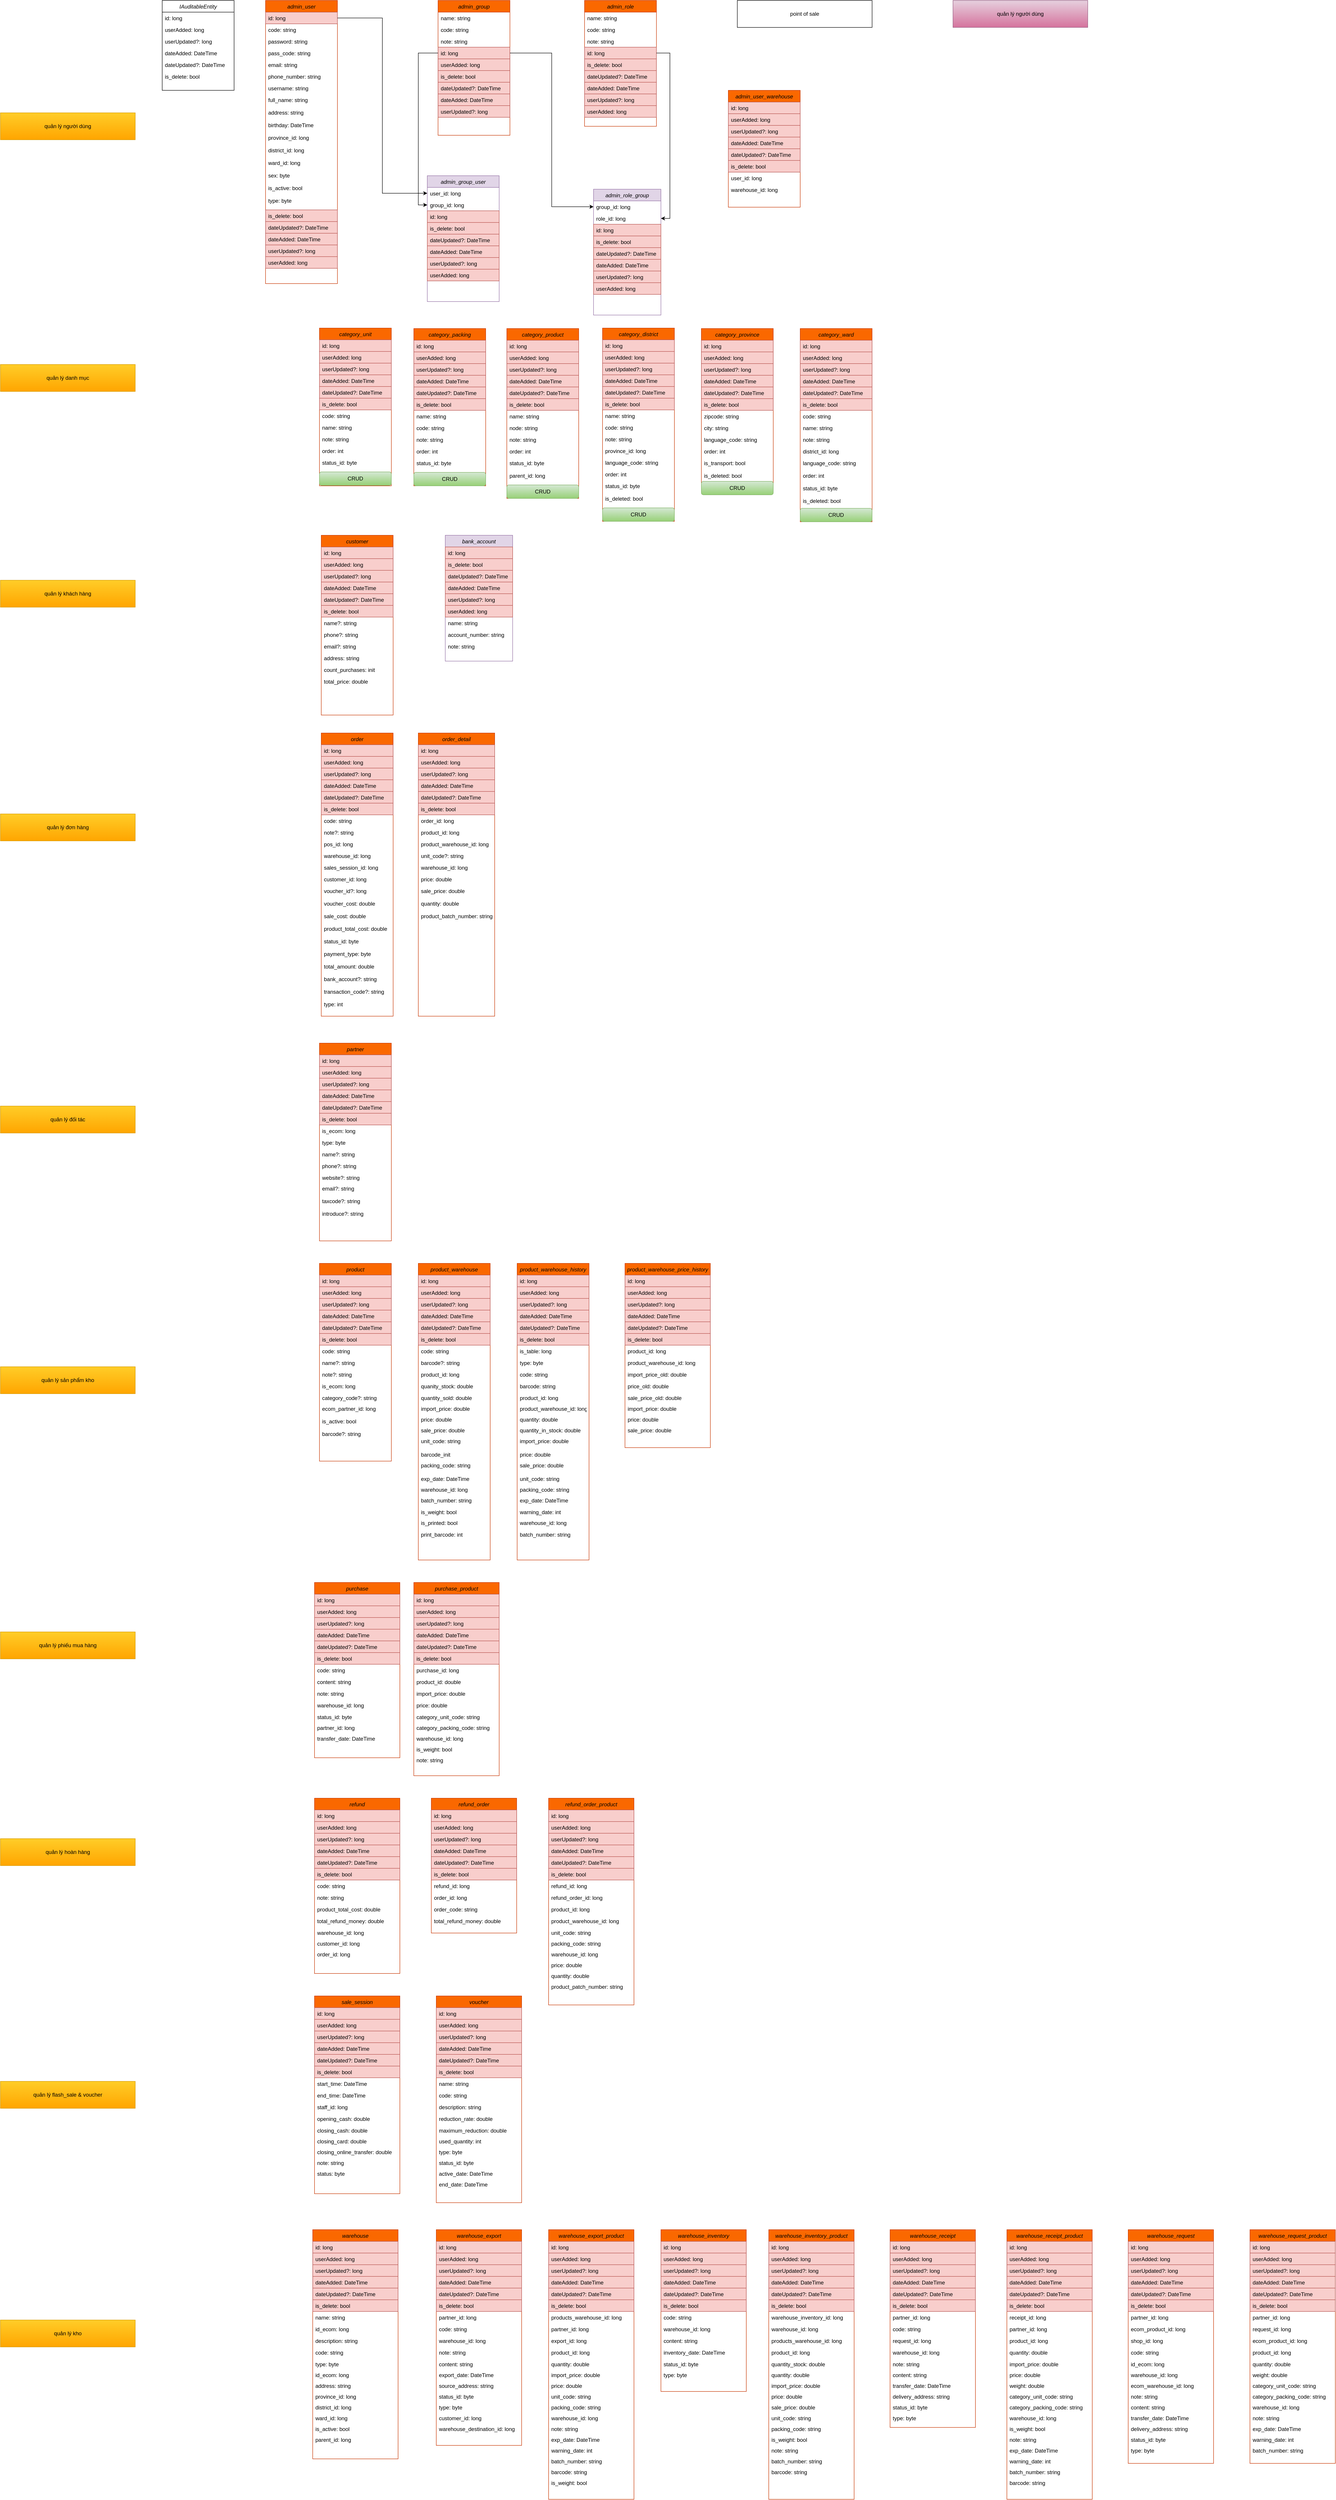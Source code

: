 <mxfile version="21.2.0" type="github">
  <diagram id="C5RBs43oDa-KdzZeNtuy" name="Page-1">
    <mxGraphModel dx="3469" dy="1389" grid="1" gridSize="10" guides="1" tooltips="1" connect="1" arrows="1" fold="1" page="1" pageScale="1" pageWidth="827" pageHeight="1169" math="0" shadow="0">
      <root>
        <mxCell id="WIyWlLk6GJQsqaUBKTNV-0" />
        <mxCell id="WIyWlLk6GJQsqaUBKTNV-1" parent="WIyWlLk6GJQsqaUBKTNV-0" />
        <mxCell id="zkfFHV4jXpPFQw0GAbJ--0" value="IAuditableEntity" style="swimlane;fontStyle=2;align=center;verticalAlign=top;childLayout=stackLayout;horizontal=1;startSize=26;horizontalStack=0;resizeParent=1;resizeLast=0;collapsible=1;marginBottom=0;rounded=0;shadow=0;strokeWidth=1;" parent="WIyWlLk6GJQsqaUBKTNV-1" vertex="1">
          <mxGeometry x="60" y="40" width="160" height="200" as="geometry">
            <mxRectangle x="230" y="140" width="160" height="26" as="alternateBounds" />
          </mxGeometry>
        </mxCell>
        <mxCell id="zkfFHV4jXpPFQw0GAbJ--1" value="id: long&#xa;" style="text;align=left;verticalAlign=top;spacingLeft=4;spacingRight=4;overflow=hidden;rotatable=0;points=[[0,0.5],[1,0.5]];portConstraint=eastwest;" parent="zkfFHV4jXpPFQw0GAbJ--0" vertex="1">
          <mxGeometry y="26" width="160" height="26" as="geometry" />
        </mxCell>
        <mxCell id="zkfFHV4jXpPFQw0GAbJ--2" value="userAdded: long" style="text;align=left;verticalAlign=top;spacingLeft=4;spacingRight=4;overflow=hidden;rotatable=0;points=[[0,0.5],[1,0.5]];portConstraint=eastwest;rounded=0;shadow=0;html=0;" parent="zkfFHV4jXpPFQw0GAbJ--0" vertex="1">
          <mxGeometry y="52" width="160" height="26" as="geometry" />
        </mxCell>
        <mxCell id="zkfFHV4jXpPFQw0GAbJ--3" value="userUpdated?: long" style="text;align=left;verticalAlign=top;spacingLeft=4;spacingRight=4;overflow=hidden;rotatable=0;points=[[0,0.5],[1,0.5]];portConstraint=eastwest;rounded=0;shadow=0;html=0;" parent="zkfFHV4jXpPFQw0GAbJ--0" vertex="1">
          <mxGeometry y="78" width="160" height="26" as="geometry" />
        </mxCell>
        <mxCell id="zkfFHV4jXpPFQw0GAbJ--5" value="dateAdded: DateTime" style="text;align=left;verticalAlign=top;spacingLeft=4;spacingRight=4;overflow=hidden;rotatable=0;points=[[0,0.5],[1,0.5]];portConstraint=eastwest;" parent="zkfFHV4jXpPFQw0GAbJ--0" vertex="1">
          <mxGeometry y="104" width="160" height="26" as="geometry" />
        </mxCell>
        <mxCell id="6EyR14k7-KtK3J3WE4Ry-9" value="dateUpdated?: DateTime" style="text;align=left;verticalAlign=top;spacingLeft=4;spacingRight=4;overflow=hidden;rotatable=0;points=[[0,0.5],[1,0.5]];portConstraint=eastwest;" parent="zkfFHV4jXpPFQw0GAbJ--0" vertex="1">
          <mxGeometry y="130" width="160" height="26" as="geometry" />
        </mxCell>
        <mxCell id="6EyR14k7-KtK3J3WE4Ry-10" value="is_delete: bool" style="text;align=left;verticalAlign=top;spacingLeft=4;spacingRight=4;overflow=hidden;rotatable=0;points=[[0,0.5],[1,0.5]];portConstraint=eastwest;" parent="zkfFHV4jXpPFQw0GAbJ--0" vertex="1">
          <mxGeometry y="156" width="160" height="26" as="geometry" />
        </mxCell>
        <mxCell id="6EyR14k7-KtK3J3WE4Ry-11" value="admin_group" style="swimlane;fontStyle=2;align=center;verticalAlign=top;childLayout=stackLayout;horizontal=1;startSize=26;horizontalStack=0;resizeParent=1;resizeLast=0;collapsible=1;marginBottom=0;rounded=0;shadow=0;strokeWidth=1;fillColor=#fa6800;strokeColor=#C73500;fontColor=#000000;" parent="WIyWlLk6GJQsqaUBKTNV-1" vertex="1">
          <mxGeometry x="673.94" y="40" width="160" height="300" as="geometry">
            <mxRectangle x="230" y="140" width="160" height="26" as="alternateBounds" />
          </mxGeometry>
        </mxCell>
        <mxCell id="6EyR14k7-KtK3J3WE4Ry-12" value="name: string" style="text;align=left;verticalAlign=top;spacingLeft=4;spacingRight=4;overflow=hidden;rotatable=0;points=[[0,0.5],[1,0.5]];portConstraint=eastwest;" parent="6EyR14k7-KtK3J3WE4Ry-11" vertex="1">
          <mxGeometry y="26" width="160" height="26" as="geometry" />
        </mxCell>
        <mxCell id="6EyR14k7-KtK3J3WE4Ry-13" value="code: string" style="text;align=left;verticalAlign=top;spacingLeft=4;spacingRight=4;overflow=hidden;rotatable=0;points=[[0,0.5],[1,0.5]];portConstraint=eastwest;rounded=0;shadow=0;html=0;" parent="6EyR14k7-KtK3J3WE4Ry-11" vertex="1">
          <mxGeometry y="52" width="160" height="26" as="geometry" />
        </mxCell>
        <mxCell id="6EyR14k7-KtK3J3WE4Ry-14" value="note: string" style="text;align=left;verticalAlign=top;spacingLeft=4;spacingRight=4;overflow=hidden;rotatable=0;points=[[0,0.5],[1,0.5]];portConstraint=eastwest;rounded=0;shadow=0;html=0;" parent="6EyR14k7-KtK3J3WE4Ry-11" vertex="1">
          <mxGeometry y="78" width="160" height="26" as="geometry" />
        </mxCell>
        <mxCell id="6EyR14k7-KtK3J3WE4Ry-45" value="id: long&#xa;" style="text;align=left;verticalAlign=top;spacingLeft=4;spacingRight=4;overflow=hidden;rotatable=0;points=[[0,0.5],[1,0.5]];portConstraint=eastwest;fillColor=#f8cecc;strokeColor=#b85450;" parent="6EyR14k7-KtK3J3WE4Ry-11" vertex="1">
          <mxGeometry y="104" width="160" height="26" as="geometry" />
        </mxCell>
        <mxCell id="6EyR14k7-KtK3J3WE4Ry-46" value="userAdded: long" style="text;align=left;verticalAlign=top;spacingLeft=4;spacingRight=4;overflow=hidden;rotatable=0;points=[[0,0.5],[1,0.5]];portConstraint=eastwest;rounded=0;shadow=0;html=0;fillColor=#f8cecc;strokeColor=#b85450;" parent="6EyR14k7-KtK3J3WE4Ry-11" vertex="1">
          <mxGeometry y="130" width="160" height="26" as="geometry" />
        </mxCell>
        <mxCell id="6EyR14k7-KtK3J3WE4Ry-50" value="is_delete: bool" style="text;align=left;verticalAlign=top;spacingLeft=4;spacingRight=4;overflow=hidden;rotatable=0;points=[[0,0.5],[1,0.5]];portConstraint=eastwest;fillColor=#f8cecc;strokeColor=#b85450;" parent="6EyR14k7-KtK3J3WE4Ry-11" vertex="1">
          <mxGeometry y="156" width="160" height="26" as="geometry" />
        </mxCell>
        <mxCell id="6EyR14k7-KtK3J3WE4Ry-49" value="dateUpdated?: DateTime" style="text;align=left;verticalAlign=top;spacingLeft=4;spacingRight=4;overflow=hidden;rotatable=0;points=[[0,0.5],[1,0.5]];portConstraint=eastwest;fillColor=#f8cecc;strokeColor=#b85450;" parent="6EyR14k7-KtK3J3WE4Ry-11" vertex="1">
          <mxGeometry y="182" width="160" height="26" as="geometry" />
        </mxCell>
        <mxCell id="6EyR14k7-KtK3J3WE4Ry-48" value="dateAdded: DateTime" style="text;align=left;verticalAlign=top;spacingLeft=4;spacingRight=4;overflow=hidden;rotatable=0;points=[[0,0.5],[1,0.5]];portConstraint=eastwest;fillColor=#f8cecc;strokeColor=#b85450;" parent="6EyR14k7-KtK3J3WE4Ry-11" vertex="1">
          <mxGeometry y="208" width="160" height="26" as="geometry" />
        </mxCell>
        <mxCell id="6EyR14k7-KtK3J3WE4Ry-47" value="userUpdated?: long" style="text;align=left;verticalAlign=top;spacingLeft=4;spacingRight=4;overflow=hidden;rotatable=0;points=[[0,0.5],[1,0.5]];portConstraint=eastwest;rounded=0;shadow=0;html=0;fillColor=#f8cecc;strokeColor=#b85450;" parent="6EyR14k7-KtK3J3WE4Ry-11" vertex="1">
          <mxGeometry y="234" width="160" height="26" as="geometry" />
        </mxCell>
        <mxCell id="6EyR14k7-KtK3J3WE4Ry-19" value="admin_group_user" style="swimlane;fontStyle=2;align=center;verticalAlign=top;childLayout=stackLayout;horizontal=1;startSize=26;horizontalStack=0;resizeParent=1;resizeLast=0;collapsible=1;marginBottom=0;rounded=0;shadow=0;strokeWidth=1;fillColor=#e1d5e7;strokeColor=#9673a6;" parent="WIyWlLk6GJQsqaUBKTNV-1" vertex="1">
          <mxGeometry x="650" y="430" width="160" height="280" as="geometry">
            <mxRectangle x="230" y="140" width="160" height="26" as="alternateBounds" />
          </mxGeometry>
        </mxCell>
        <mxCell id="6EyR14k7-KtK3J3WE4Ry-20" value="user_id: long" style="text;align=left;verticalAlign=top;spacingLeft=4;spacingRight=4;overflow=hidden;rotatable=0;points=[[0,0.5],[1,0.5]];portConstraint=eastwest;" parent="6EyR14k7-KtK3J3WE4Ry-19" vertex="1">
          <mxGeometry y="26" width="160" height="26" as="geometry" />
        </mxCell>
        <mxCell id="6EyR14k7-KtK3J3WE4Ry-21" value="group_id: long" style="text;align=left;verticalAlign=top;spacingLeft=4;spacingRight=4;overflow=hidden;rotatable=0;points=[[0,0.5],[1,0.5]];portConstraint=eastwest;rounded=0;shadow=0;html=0;" parent="6EyR14k7-KtK3J3WE4Ry-19" vertex="1">
          <mxGeometry y="52" width="160" height="26" as="geometry" />
        </mxCell>
        <mxCell id="6EyR14k7-KtK3J3WE4Ry-63" value="id: long&#xa;" style="text;align=left;verticalAlign=top;spacingLeft=4;spacingRight=4;overflow=hidden;rotatable=0;points=[[0,0.5],[1,0.5]];portConstraint=eastwest;fillColor=#f8cecc;strokeColor=#b85450;" parent="6EyR14k7-KtK3J3WE4Ry-19" vertex="1">
          <mxGeometry y="78" width="160" height="26" as="geometry" />
        </mxCell>
        <mxCell id="6EyR14k7-KtK3J3WE4Ry-68" value="is_delete: bool" style="text;align=left;verticalAlign=top;spacingLeft=4;spacingRight=4;overflow=hidden;rotatable=0;points=[[0,0.5],[1,0.5]];portConstraint=eastwest;fillColor=#f8cecc;strokeColor=#b85450;" parent="6EyR14k7-KtK3J3WE4Ry-19" vertex="1">
          <mxGeometry y="104" width="160" height="26" as="geometry" />
        </mxCell>
        <mxCell id="6EyR14k7-KtK3J3WE4Ry-67" value="dateUpdated?: DateTime" style="text;align=left;verticalAlign=top;spacingLeft=4;spacingRight=4;overflow=hidden;rotatable=0;points=[[0,0.5],[1,0.5]];portConstraint=eastwest;fillColor=#f8cecc;strokeColor=#b85450;" parent="6EyR14k7-KtK3J3WE4Ry-19" vertex="1">
          <mxGeometry y="130" width="160" height="26" as="geometry" />
        </mxCell>
        <mxCell id="6EyR14k7-KtK3J3WE4Ry-66" value="dateAdded: DateTime" style="text;align=left;verticalAlign=top;spacingLeft=4;spacingRight=4;overflow=hidden;rotatable=0;points=[[0,0.5],[1,0.5]];portConstraint=eastwest;fillColor=#f8cecc;strokeColor=#b85450;" parent="6EyR14k7-KtK3J3WE4Ry-19" vertex="1">
          <mxGeometry y="156" width="160" height="26" as="geometry" />
        </mxCell>
        <mxCell id="6EyR14k7-KtK3J3WE4Ry-65" value="userUpdated?: long" style="text;align=left;verticalAlign=top;spacingLeft=4;spacingRight=4;overflow=hidden;rotatable=0;points=[[0,0.5],[1,0.5]];portConstraint=eastwest;rounded=0;shadow=0;html=0;fillColor=#f8cecc;strokeColor=#b85450;" parent="6EyR14k7-KtK3J3WE4Ry-19" vertex="1">
          <mxGeometry y="182" width="160" height="26" as="geometry" />
        </mxCell>
        <mxCell id="6EyR14k7-KtK3J3WE4Ry-64" value="userAdded: long" style="text;align=left;verticalAlign=top;spacingLeft=4;spacingRight=4;overflow=hidden;rotatable=0;points=[[0,0.5],[1,0.5]];portConstraint=eastwest;rounded=0;shadow=0;html=0;fillColor=#f8cecc;strokeColor=#b85450;" parent="6EyR14k7-KtK3J3WE4Ry-19" vertex="1">
          <mxGeometry y="208" width="160" height="26" as="geometry" />
        </mxCell>
        <mxCell id="6EyR14k7-KtK3J3WE4Ry-23" value="admin_role" style="swimlane;fontStyle=2;align=center;verticalAlign=top;childLayout=stackLayout;horizontal=1;startSize=26;horizontalStack=0;resizeParent=1;resizeLast=0;collapsible=1;marginBottom=0;rounded=0;shadow=0;strokeWidth=1;fillColor=#fa6800;strokeColor=#C73500;fontColor=#000000;" parent="WIyWlLk6GJQsqaUBKTNV-1" vertex="1">
          <mxGeometry x="1000" y="40" width="160" height="280" as="geometry">
            <mxRectangle x="230" y="140" width="160" height="26" as="alternateBounds" />
          </mxGeometry>
        </mxCell>
        <mxCell id="6EyR14k7-KtK3J3WE4Ry-24" value="name: string" style="text;align=left;verticalAlign=top;spacingLeft=4;spacingRight=4;overflow=hidden;rotatable=0;points=[[0,0.5],[1,0.5]];portConstraint=eastwest;" parent="6EyR14k7-KtK3J3WE4Ry-23" vertex="1">
          <mxGeometry y="26" width="160" height="26" as="geometry" />
        </mxCell>
        <mxCell id="6EyR14k7-KtK3J3WE4Ry-25" value="code: string" style="text;align=left;verticalAlign=top;spacingLeft=4;spacingRight=4;overflow=hidden;rotatable=0;points=[[0,0.5],[1,0.5]];portConstraint=eastwest;rounded=0;shadow=0;html=0;" parent="6EyR14k7-KtK3J3WE4Ry-23" vertex="1">
          <mxGeometry y="52" width="160" height="26" as="geometry" />
        </mxCell>
        <mxCell id="6EyR14k7-KtK3J3WE4Ry-27" value="note: string" style="text;align=left;verticalAlign=top;spacingLeft=4;spacingRight=4;overflow=hidden;rotatable=0;points=[[0,0.5],[1,0.5]];portConstraint=eastwest;rounded=0;shadow=0;html=0;" parent="6EyR14k7-KtK3J3WE4Ry-23" vertex="1">
          <mxGeometry y="78" width="160" height="26" as="geometry" />
        </mxCell>
        <mxCell id="6EyR14k7-KtK3J3WE4Ry-69" value="id: long&#xa;" style="text;align=left;verticalAlign=top;spacingLeft=4;spacingRight=4;overflow=hidden;rotatable=0;points=[[0,0.5],[1,0.5]];portConstraint=eastwest;fillColor=#f8cecc;strokeColor=#b85450;" parent="6EyR14k7-KtK3J3WE4Ry-23" vertex="1">
          <mxGeometry y="104" width="160" height="26" as="geometry" />
        </mxCell>
        <mxCell id="6EyR14k7-KtK3J3WE4Ry-74" value="is_delete: bool" style="text;align=left;verticalAlign=top;spacingLeft=4;spacingRight=4;overflow=hidden;rotatable=0;points=[[0,0.5],[1,0.5]];portConstraint=eastwest;fillColor=#f8cecc;strokeColor=#b85450;" parent="6EyR14k7-KtK3J3WE4Ry-23" vertex="1">
          <mxGeometry y="130" width="160" height="26" as="geometry" />
        </mxCell>
        <mxCell id="6EyR14k7-KtK3J3WE4Ry-73" value="dateUpdated?: DateTime" style="text;align=left;verticalAlign=top;spacingLeft=4;spacingRight=4;overflow=hidden;rotatable=0;points=[[0,0.5],[1,0.5]];portConstraint=eastwest;fillColor=#f8cecc;strokeColor=#b85450;" parent="6EyR14k7-KtK3J3WE4Ry-23" vertex="1">
          <mxGeometry y="156" width="160" height="26" as="geometry" />
        </mxCell>
        <mxCell id="6EyR14k7-KtK3J3WE4Ry-72" value="dateAdded: DateTime" style="text;align=left;verticalAlign=top;spacingLeft=4;spacingRight=4;overflow=hidden;rotatable=0;points=[[0,0.5],[1,0.5]];portConstraint=eastwest;fillColor=#f8cecc;strokeColor=#b85450;" parent="6EyR14k7-KtK3J3WE4Ry-23" vertex="1">
          <mxGeometry y="182" width="160" height="26" as="geometry" />
        </mxCell>
        <mxCell id="6EyR14k7-KtK3J3WE4Ry-71" value="userUpdated?: long" style="text;align=left;verticalAlign=top;spacingLeft=4;spacingRight=4;overflow=hidden;rotatable=0;points=[[0,0.5],[1,0.5]];portConstraint=eastwest;rounded=0;shadow=0;html=0;fillColor=#f8cecc;strokeColor=#b85450;" parent="6EyR14k7-KtK3J3WE4Ry-23" vertex="1">
          <mxGeometry y="208" width="160" height="26" as="geometry" />
        </mxCell>
        <mxCell id="6EyR14k7-KtK3J3WE4Ry-70" value="userAdded: long" style="text;align=left;verticalAlign=top;spacingLeft=4;spacingRight=4;overflow=hidden;rotatable=0;points=[[0,0.5],[1,0.5]];portConstraint=eastwest;rounded=0;shadow=0;html=0;fillColor=#f8cecc;strokeColor=#b85450;" parent="6EyR14k7-KtK3J3WE4Ry-23" vertex="1">
          <mxGeometry y="234" width="160" height="26" as="geometry" />
        </mxCell>
        <mxCell id="6EyR14k7-KtK3J3WE4Ry-28" value="admin_role_group" style="swimlane;fontStyle=2;align=center;verticalAlign=top;childLayout=stackLayout;horizontal=1;startSize=26;horizontalStack=0;resizeParent=1;resizeLast=0;collapsible=1;marginBottom=0;rounded=0;shadow=0;strokeWidth=1;fillColor=#e1d5e7;strokeColor=#9673a6;" parent="WIyWlLk6GJQsqaUBKTNV-1" vertex="1">
          <mxGeometry x="1020" y="460" width="150" height="280" as="geometry">
            <mxRectangle x="230" y="140" width="160" height="26" as="alternateBounds" />
          </mxGeometry>
        </mxCell>
        <mxCell id="6EyR14k7-KtK3J3WE4Ry-29" value="group_id: long" style="text;align=left;verticalAlign=top;spacingLeft=4;spacingRight=4;overflow=hidden;rotatable=0;points=[[0,0.5],[1,0.5]];portConstraint=eastwest;" parent="6EyR14k7-KtK3J3WE4Ry-28" vertex="1">
          <mxGeometry y="26" width="150" height="26" as="geometry" />
        </mxCell>
        <mxCell id="6EyR14k7-KtK3J3WE4Ry-30" value="role_id: long" style="text;align=left;verticalAlign=top;spacingLeft=4;spacingRight=4;overflow=hidden;rotatable=0;points=[[0,0.5],[1,0.5]];portConstraint=eastwest;rounded=0;shadow=0;html=0;" parent="6EyR14k7-KtK3J3WE4Ry-28" vertex="1">
          <mxGeometry y="52" width="150" height="26" as="geometry" />
        </mxCell>
        <mxCell id="6EyR14k7-KtK3J3WE4Ry-75" value="id: long&#xa;" style="text;align=left;verticalAlign=top;spacingLeft=4;spacingRight=4;overflow=hidden;rotatable=0;points=[[0,0.5],[1,0.5]];portConstraint=eastwest;fillColor=#f8cecc;strokeColor=#b85450;" parent="6EyR14k7-KtK3J3WE4Ry-28" vertex="1">
          <mxGeometry y="78" width="150" height="26" as="geometry" />
        </mxCell>
        <mxCell id="6EyR14k7-KtK3J3WE4Ry-80" value="is_delete: bool" style="text;align=left;verticalAlign=top;spacingLeft=4;spacingRight=4;overflow=hidden;rotatable=0;points=[[0,0.5],[1,0.5]];portConstraint=eastwest;fillColor=#f8cecc;strokeColor=#b85450;" parent="6EyR14k7-KtK3J3WE4Ry-28" vertex="1">
          <mxGeometry y="104" width="150" height="26" as="geometry" />
        </mxCell>
        <mxCell id="6EyR14k7-KtK3J3WE4Ry-79" value="dateUpdated?: DateTime" style="text;align=left;verticalAlign=top;spacingLeft=4;spacingRight=4;overflow=hidden;rotatable=0;points=[[0,0.5],[1,0.5]];portConstraint=eastwest;fillColor=#f8cecc;strokeColor=#b85450;" parent="6EyR14k7-KtK3J3WE4Ry-28" vertex="1">
          <mxGeometry y="130" width="150" height="26" as="geometry" />
        </mxCell>
        <mxCell id="6EyR14k7-KtK3J3WE4Ry-78" value="dateAdded: DateTime" style="text;align=left;verticalAlign=top;spacingLeft=4;spacingRight=4;overflow=hidden;rotatable=0;points=[[0,0.5],[1,0.5]];portConstraint=eastwest;fillColor=#f8cecc;strokeColor=#b85450;" parent="6EyR14k7-KtK3J3WE4Ry-28" vertex="1">
          <mxGeometry y="156" width="150" height="26" as="geometry" />
        </mxCell>
        <mxCell id="6EyR14k7-KtK3J3WE4Ry-77" value="userUpdated?: long" style="text;align=left;verticalAlign=top;spacingLeft=4;spacingRight=4;overflow=hidden;rotatable=0;points=[[0,0.5],[1,0.5]];portConstraint=eastwest;rounded=0;shadow=0;html=0;fillColor=#f8cecc;strokeColor=#b85450;" parent="6EyR14k7-KtK3J3WE4Ry-28" vertex="1">
          <mxGeometry y="182" width="150" height="26" as="geometry" />
        </mxCell>
        <mxCell id="6EyR14k7-KtK3J3WE4Ry-76" value="userAdded: long" style="text;align=left;verticalAlign=top;spacingLeft=4;spacingRight=4;overflow=hidden;rotatable=0;points=[[0,0.5],[1,0.5]];portConstraint=eastwest;rounded=0;shadow=0;html=0;fillColor=#f8cecc;strokeColor=#b85450;" parent="6EyR14k7-KtK3J3WE4Ry-28" vertex="1">
          <mxGeometry y="208" width="150" height="26" as="geometry" />
        </mxCell>
        <mxCell id="6EyR14k7-KtK3J3WE4Ry-31" value="admin_user" style="swimlane;fontStyle=2;align=center;verticalAlign=top;childLayout=stackLayout;horizontal=1;startSize=26;horizontalStack=0;resizeParent=1;resizeLast=0;collapsible=1;marginBottom=0;rounded=0;shadow=0;strokeWidth=1;fillColor=#fa6800;strokeColor=#C73500;fontColor=#000000;" parent="WIyWlLk6GJQsqaUBKTNV-1" vertex="1">
          <mxGeometry x="290" y="40" width="160" height="630" as="geometry">
            <mxRectangle x="230" y="140" width="160" height="26" as="alternateBounds" />
          </mxGeometry>
        </mxCell>
        <mxCell id="6EyR14k7-KtK3J3WE4Ry-57" value="id: long&#xa;" style="text;align=left;verticalAlign=top;spacingLeft=4;spacingRight=4;overflow=hidden;rotatable=0;points=[[0,0.5],[1,0.5]];portConstraint=eastwest;fillColor=#f8cecc;strokeColor=#b85450;" parent="6EyR14k7-KtK3J3WE4Ry-31" vertex="1">
          <mxGeometry y="26" width="160" height="26" as="geometry" />
        </mxCell>
        <mxCell id="6EyR14k7-KtK3J3WE4Ry-32" value="code: string&#xa;" style="text;align=left;verticalAlign=top;spacingLeft=4;spacingRight=4;overflow=hidden;rotatable=0;points=[[0,0.5],[1,0.5]];portConstraint=eastwest;" parent="6EyR14k7-KtK3J3WE4Ry-31" vertex="1">
          <mxGeometry y="52" width="160" height="26" as="geometry" />
        </mxCell>
        <mxCell id="6EyR14k7-KtK3J3WE4Ry-34" value="password: string" style="text;align=left;verticalAlign=top;spacingLeft=4;spacingRight=4;overflow=hidden;rotatable=0;points=[[0,0.5],[1,0.5]];portConstraint=eastwest;rounded=0;shadow=0;html=0;" parent="6EyR14k7-KtK3J3WE4Ry-31" vertex="1">
          <mxGeometry y="78" width="160" height="26" as="geometry" />
        </mxCell>
        <mxCell id="6EyR14k7-KtK3J3WE4Ry-35" value="pass_code: string" style="text;align=left;verticalAlign=top;spacingLeft=4;spacingRight=4;overflow=hidden;rotatable=0;points=[[0,0.5],[1,0.5]];portConstraint=eastwest;" parent="6EyR14k7-KtK3J3WE4Ry-31" vertex="1">
          <mxGeometry y="104" width="160" height="26" as="geometry" />
        </mxCell>
        <mxCell id="6EyR14k7-KtK3J3WE4Ry-36" value="email: string" style="text;align=left;verticalAlign=top;spacingLeft=4;spacingRight=4;overflow=hidden;rotatable=0;points=[[0,0.5],[1,0.5]];portConstraint=eastwest;" parent="6EyR14k7-KtK3J3WE4Ry-31" vertex="1">
          <mxGeometry y="130" width="160" height="26" as="geometry" />
        </mxCell>
        <mxCell id="6EyR14k7-KtK3J3WE4Ry-37" value="phone_number: string" style="text;align=left;verticalAlign=top;spacingLeft=4;spacingRight=4;overflow=hidden;rotatable=0;points=[[0,0.5],[1,0.5]];portConstraint=eastwest;" parent="6EyR14k7-KtK3J3WE4Ry-31" vertex="1">
          <mxGeometry y="156" width="160" height="26" as="geometry" />
        </mxCell>
        <mxCell id="6EyR14k7-KtK3J3WE4Ry-33" value="username: string" style="text;align=left;verticalAlign=top;spacingLeft=4;spacingRight=4;overflow=hidden;rotatable=0;points=[[0,0.5],[1,0.5]];portConstraint=eastwest;rounded=0;shadow=0;html=0;" parent="6EyR14k7-KtK3J3WE4Ry-31" vertex="1">
          <mxGeometry y="182" width="160" height="26" as="geometry" />
        </mxCell>
        <mxCell id="6EyR14k7-KtK3J3WE4Ry-38" value="full_name: string&#xa;&#xa;address: string&#xa;&#xa;birthday: DateTime&#xa;&#xa;province_id: long&#xa;&#xa;district_id: long&#xa;&#xa;ward_id: long&#xa;&#xa;sex: byte&#xa;&#xa;is_active: bool&#xa;&#xa;type: byte" style="text;align=left;verticalAlign=top;spacingLeft=4;spacingRight=4;overflow=hidden;rotatable=0;points=[[0,0.5],[1,0.5]];portConstraint=eastwest;" parent="6EyR14k7-KtK3J3WE4Ry-31" vertex="1">
          <mxGeometry y="208" width="160" height="258" as="geometry" />
        </mxCell>
        <mxCell id="6EyR14k7-KtK3J3WE4Ry-62" value="is_delete: bool" style="text;align=left;verticalAlign=top;spacingLeft=4;spacingRight=4;overflow=hidden;rotatable=0;points=[[0,0.5],[1,0.5]];portConstraint=eastwest;fillColor=#f8cecc;strokeColor=#b85450;" parent="6EyR14k7-KtK3J3WE4Ry-31" vertex="1">
          <mxGeometry y="466" width="160" height="26" as="geometry" />
        </mxCell>
        <mxCell id="6EyR14k7-KtK3J3WE4Ry-61" value="dateUpdated?: DateTime" style="text;align=left;verticalAlign=top;spacingLeft=4;spacingRight=4;overflow=hidden;rotatable=0;points=[[0,0.5],[1,0.5]];portConstraint=eastwest;fillColor=#f8cecc;strokeColor=#b85450;" parent="6EyR14k7-KtK3J3WE4Ry-31" vertex="1">
          <mxGeometry y="492" width="160" height="26" as="geometry" />
        </mxCell>
        <mxCell id="6EyR14k7-KtK3J3WE4Ry-60" value="dateAdded: DateTime" style="text;align=left;verticalAlign=top;spacingLeft=4;spacingRight=4;overflow=hidden;rotatable=0;points=[[0,0.5],[1,0.5]];portConstraint=eastwest;fillColor=#f8cecc;strokeColor=#b85450;" parent="6EyR14k7-KtK3J3WE4Ry-31" vertex="1">
          <mxGeometry y="518" width="160" height="26" as="geometry" />
        </mxCell>
        <mxCell id="6EyR14k7-KtK3J3WE4Ry-59" value="userUpdated?: long" style="text;align=left;verticalAlign=top;spacingLeft=4;spacingRight=4;overflow=hidden;rotatable=0;points=[[0,0.5],[1,0.5]];portConstraint=eastwest;rounded=0;shadow=0;html=0;fillColor=#f8cecc;strokeColor=#b85450;" parent="6EyR14k7-KtK3J3WE4Ry-31" vertex="1">
          <mxGeometry y="544" width="160" height="26" as="geometry" />
        </mxCell>
        <mxCell id="6EyR14k7-KtK3J3WE4Ry-58" value="userAdded: long" style="text;align=left;verticalAlign=top;spacingLeft=4;spacingRight=4;overflow=hidden;rotatable=0;points=[[0,0.5],[1,0.5]];portConstraint=eastwest;rounded=0;shadow=0;html=0;fillColor=#f8cecc;strokeColor=#b85450;" parent="6EyR14k7-KtK3J3WE4Ry-31" vertex="1">
          <mxGeometry y="570" width="160" height="26" as="geometry" />
        </mxCell>
        <mxCell id="6EyR14k7-KtK3J3WE4Ry-81" style="edgeStyle=orthogonalEdgeStyle;rounded=0;orthogonalLoop=1;jettySize=auto;html=1;entryX=0;entryY=0.5;entryDx=0;entryDy=0;" parent="WIyWlLk6GJQsqaUBKTNV-1" source="6EyR14k7-KtK3J3WE4Ry-45" target="6EyR14k7-KtK3J3WE4Ry-21" edge="1">
          <mxGeometry relative="1" as="geometry" />
        </mxCell>
        <mxCell id="6EyR14k7-KtK3J3WE4Ry-142" style="edgeStyle=orthogonalEdgeStyle;rounded=0;orthogonalLoop=1;jettySize=auto;html=1;entryX=0;entryY=0.5;entryDx=0;entryDy=0;" parent="WIyWlLk6GJQsqaUBKTNV-1" source="6EyR14k7-KtK3J3WE4Ry-57" target="6EyR14k7-KtK3J3WE4Ry-20" edge="1">
          <mxGeometry relative="1" as="geometry" />
        </mxCell>
        <mxCell id="6EyR14k7-KtK3J3WE4Ry-143" style="edgeStyle=orthogonalEdgeStyle;rounded=0;orthogonalLoop=1;jettySize=auto;html=1;entryX=0;entryY=0.5;entryDx=0;entryDy=0;" parent="WIyWlLk6GJQsqaUBKTNV-1" source="6EyR14k7-KtK3J3WE4Ry-45" target="6EyR14k7-KtK3J3WE4Ry-29" edge="1">
          <mxGeometry relative="1" as="geometry" />
        </mxCell>
        <mxCell id="6EyR14k7-KtK3J3WE4Ry-145" style="edgeStyle=orthogonalEdgeStyle;rounded=0;orthogonalLoop=1;jettySize=auto;html=1;entryX=1;entryY=0.5;entryDx=0;entryDy=0;" parent="WIyWlLk6GJQsqaUBKTNV-1" source="6EyR14k7-KtK3J3WE4Ry-69" target="6EyR14k7-KtK3J3WE4Ry-30" edge="1">
          <mxGeometry relative="1" as="geometry" />
        </mxCell>
        <mxCell id="6EyR14k7-KtK3J3WE4Ry-146" value="point of sale" style="rounded=0;whiteSpace=wrap;html=1;" parent="WIyWlLk6GJQsqaUBKTNV-1" vertex="1">
          <mxGeometry x="1340" y="40" width="300" height="60" as="geometry" />
        </mxCell>
        <mxCell id="NYh1p1AkXh8O6zbT4Pav-9" value="bank_account" style="swimlane;fontStyle=2;align=center;verticalAlign=top;childLayout=stackLayout;horizontal=1;startSize=26;horizontalStack=0;resizeParent=1;resizeLast=0;collapsible=1;marginBottom=0;rounded=0;shadow=0;strokeWidth=1;fillColor=#e1d5e7;strokeColor=#9673a6;" vertex="1" parent="WIyWlLk6GJQsqaUBKTNV-1">
          <mxGeometry x="690" y="1230" width="150" height="280" as="geometry">
            <mxRectangle x="230" y="140" width="160" height="26" as="alternateBounds" />
          </mxGeometry>
        </mxCell>
        <mxCell id="NYh1p1AkXh8O6zbT4Pav-12" value="id: long&#xa;" style="text;align=left;verticalAlign=top;spacingLeft=4;spacingRight=4;overflow=hidden;rotatable=0;points=[[0,0.5],[1,0.5]];portConstraint=eastwest;fillColor=#f8cecc;strokeColor=#b85450;" vertex="1" parent="NYh1p1AkXh8O6zbT4Pav-9">
          <mxGeometry y="26" width="150" height="26" as="geometry" />
        </mxCell>
        <mxCell id="NYh1p1AkXh8O6zbT4Pav-13" value="is_delete: bool" style="text;align=left;verticalAlign=top;spacingLeft=4;spacingRight=4;overflow=hidden;rotatable=0;points=[[0,0.5],[1,0.5]];portConstraint=eastwest;fillColor=#f8cecc;strokeColor=#b85450;" vertex="1" parent="NYh1p1AkXh8O6zbT4Pav-9">
          <mxGeometry y="52" width="150" height="26" as="geometry" />
        </mxCell>
        <mxCell id="NYh1p1AkXh8O6zbT4Pav-14" value="dateUpdated?: DateTime" style="text;align=left;verticalAlign=top;spacingLeft=4;spacingRight=4;overflow=hidden;rotatable=0;points=[[0,0.5],[1,0.5]];portConstraint=eastwest;fillColor=#f8cecc;strokeColor=#b85450;" vertex="1" parent="NYh1p1AkXh8O6zbT4Pav-9">
          <mxGeometry y="78" width="150" height="26" as="geometry" />
        </mxCell>
        <mxCell id="NYh1p1AkXh8O6zbT4Pav-15" value="dateAdded: DateTime" style="text;align=left;verticalAlign=top;spacingLeft=4;spacingRight=4;overflow=hidden;rotatable=0;points=[[0,0.5],[1,0.5]];portConstraint=eastwest;fillColor=#f8cecc;strokeColor=#b85450;" vertex="1" parent="NYh1p1AkXh8O6zbT4Pav-9">
          <mxGeometry y="104" width="150" height="26" as="geometry" />
        </mxCell>
        <mxCell id="NYh1p1AkXh8O6zbT4Pav-16" value="userUpdated?: long" style="text;align=left;verticalAlign=top;spacingLeft=4;spacingRight=4;overflow=hidden;rotatable=0;points=[[0,0.5],[1,0.5]];portConstraint=eastwest;rounded=0;shadow=0;html=0;fillColor=#f8cecc;strokeColor=#b85450;" vertex="1" parent="NYh1p1AkXh8O6zbT4Pav-9">
          <mxGeometry y="130" width="150" height="26" as="geometry" />
        </mxCell>
        <mxCell id="NYh1p1AkXh8O6zbT4Pav-17" value="userAdded: long" style="text;align=left;verticalAlign=top;spacingLeft=4;spacingRight=4;overflow=hidden;rotatable=0;points=[[0,0.5],[1,0.5]];portConstraint=eastwest;rounded=0;shadow=0;html=0;fillColor=#f8cecc;strokeColor=#b85450;" vertex="1" parent="NYh1p1AkXh8O6zbT4Pav-9">
          <mxGeometry y="156" width="150" height="26" as="geometry" />
        </mxCell>
        <mxCell id="NYh1p1AkXh8O6zbT4Pav-19" value="name: string" style="text;align=left;verticalAlign=top;spacingLeft=4;spacingRight=4;overflow=hidden;rotatable=0;points=[[0,0.5],[1,0.5]];portConstraint=eastwest;rounded=0;shadow=0;html=0;" vertex="1" parent="NYh1p1AkXh8O6zbT4Pav-9">
          <mxGeometry y="182" width="150" height="26" as="geometry" />
        </mxCell>
        <mxCell id="NYh1p1AkXh8O6zbT4Pav-21" value="account_number: string" style="text;align=left;verticalAlign=top;spacingLeft=4;spacingRight=4;overflow=hidden;rotatable=0;points=[[0,0.5],[1,0.5]];portConstraint=eastwest;rounded=0;shadow=0;html=0;" vertex="1" parent="NYh1p1AkXh8O6zbT4Pav-9">
          <mxGeometry y="208" width="150" height="26" as="geometry" />
        </mxCell>
        <mxCell id="NYh1p1AkXh8O6zbT4Pav-23" value="note: string" style="text;align=left;verticalAlign=top;spacingLeft=4;spacingRight=4;overflow=hidden;rotatable=0;points=[[0,0.5],[1,0.5]];portConstraint=eastwest;rounded=0;shadow=0;html=0;" vertex="1" parent="NYh1p1AkXh8O6zbT4Pav-9">
          <mxGeometry y="234" width="150" height="26" as="geometry" />
        </mxCell>
        <mxCell id="NYh1p1AkXh8O6zbT4Pav-24" value="category_district" style="swimlane;fontStyle=2;align=center;verticalAlign=top;childLayout=stackLayout;horizontal=1;startSize=26;horizontalStack=0;resizeParent=1;resizeLast=0;collapsible=1;marginBottom=0;rounded=0;shadow=0;strokeWidth=1;fillColor=#fa6800;strokeColor=#C73500;fontColor=#000000;" vertex="1" parent="WIyWlLk6GJQsqaUBKTNV-1">
          <mxGeometry x="1040" y="769" width="160" height="430" as="geometry">
            <mxRectangle x="230" y="140" width="160" height="26" as="alternateBounds" />
          </mxGeometry>
        </mxCell>
        <mxCell id="NYh1p1AkXh8O6zbT4Pav-25" value="id: long&#xa;" style="text;align=left;verticalAlign=top;spacingLeft=4;spacingRight=4;overflow=hidden;rotatable=0;points=[[0,0.5],[1,0.5]];portConstraint=eastwest;fillColor=#f8cecc;strokeColor=#b85450;" vertex="1" parent="NYh1p1AkXh8O6zbT4Pav-24">
          <mxGeometry y="26" width="160" height="26" as="geometry" />
        </mxCell>
        <mxCell id="NYh1p1AkXh8O6zbT4Pav-37" value="userAdded: long" style="text;align=left;verticalAlign=top;spacingLeft=4;spacingRight=4;overflow=hidden;rotatable=0;points=[[0,0.5],[1,0.5]];portConstraint=eastwest;rounded=0;shadow=0;html=0;fillColor=#f8cecc;strokeColor=#b85450;" vertex="1" parent="NYh1p1AkXh8O6zbT4Pav-24">
          <mxGeometry y="52" width="160" height="26" as="geometry" />
        </mxCell>
        <mxCell id="NYh1p1AkXh8O6zbT4Pav-36" value="userUpdated?: long" style="text;align=left;verticalAlign=top;spacingLeft=4;spacingRight=4;overflow=hidden;rotatable=0;points=[[0,0.5],[1,0.5]];portConstraint=eastwest;rounded=0;shadow=0;html=0;fillColor=#f8cecc;strokeColor=#b85450;" vertex="1" parent="NYh1p1AkXh8O6zbT4Pav-24">
          <mxGeometry y="78" width="160" height="26" as="geometry" />
        </mxCell>
        <mxCell id="NYh1p1AkXh8O6zbT4Pav-35" value="dateAdded: DateTime" style="text;align=left;verticalAlign=top;spacingLeft=4;spacingRight=4;overflow=hidden;rotatable=0;points=[[0,0.5],[1,0.5]];portConstraint=eastwest;fillColor=#f8cecc;strokeColor=#b85450;" vertex="1" parent="NYh1p1AkXh8O6zbT4Pav-24">
          <mxGeometry y="104" width="160" height="26" as="geometry" />
        </mxCell>
        <mxCell id="NYh1p1AkXh8O6zbT4Pav-34" value="dateUpdated?: DateTime" style="text;align=left;verticalAlign=top;spacingLeft=4;spacingRight=4;overflow=hidden;rotatable=0;points=[[0,0.5],[1,0.5]];portConstraint=eastwest;fillColor=#f8cecc;strokeColor=#b85450;" vertex="1" parent="NYh1p1AkXh8O6zbT4Pav-24">
          <mxGeometry y="130" width="160" height="26" as="geometry" />
        </mxCell>
        <mxCell id="NYh1p1AkXh8O6zbT4Pav-33" value="is_delete: bool" style="text;align=left;verticalAlign=top;spacingLeft=4;spacingRight=4;overflow=hidden;rotatable=0;points=[[0,0.5],[1,0.5]];portConstraint=eastwest;fillColor=#f8cecc;strokeColor=#b85450;" vertex="1" parent="NYh1p1AkXh8O6zbT4Pav-24">
          <mxGeometry y="156" width="160" height="26" as="geometry" />
        </mxCell>
        <mxCell id="NYh1p1AkXh8O6zbT4Pav-26" value="name: string" style="text;align=left;verticalAlign=top;spacingLeft=4;spacingRight=4;overflow=hidden;rotatable=0;points=[[0,0.5],[1,0.5]];portConstraint=eastwest;" vertex="1" parent="NYh1p1AkXh8O6zbT4Pav-24">
          <mxGeometry y="182" width="160" height="26" as="geometry" />
        </mxCell>
        <mxCell id="NYh1p1AkXh8O6zbT4Pav-27" value="code: string" style="text;align=left;verticalAlign=top;spacingLeft=4;spacingRight=4;overflow=hidden;rotatable=0;points=[[0,0.5],[1,0.5]];portConstraint=eastwest;rounded=0;shadow=0;html=0;" vertex="1" parent="NYh1p1AkXh8O6zbT4Pav-24">
          <mxGeometry y="208" width="160" height="26" as="geometry" />
        </mxCell>
        <mxCell id="NYh1p1AkXh8O6zbT4Pav-28" value="note: string" style="text;align=left;verticalAlign=top;spacingLeft=4;spacingRight=4;overflow=hidden;rotatable=0;points=[[0,0.5],[1,0.5]];portConstraint=eastwest;" vertex="1" parent="NYh1p1AkXh8O6zbT4Pav-24">
          <mxGeometry y="234" width="160" height="26" as="geometry" />
        </mxCell>
        <mxCell id="NYh1p1AkXh8O6zbT4Pav-29" value="province_id: long" style="text;align=left;verticalAlign=top;spacingLeft=4;spacingRight=4;overflow=hidden;rotatable=0;points=[[0,0.5],[1,0.5]];portConstraint=eastwest;" vertex="1" parent="NYh1p1AkXh8O6zbT4Pav-24">
          <mxGeometry y="260" width="160" height="26" as="geometry" />
        </mxCell>
        <mxCell id="NYh1p1AkXh8O6zbT4Pav-30" value="language_code: string" style="text;align=left;verticalAlign=top;spacingLeft=4;spacingRight=4;overflow=hidden;rotatable=0;points=[[0,0.5],[1,0.5]];portConstraint=eastwest;" vertex="1" parent="NYh1p1AkXh8O6zbT4Pav-24">
          <mxGeometry y="286" width="160" height="26" as="geometry" />
        </mxCell>
        <mxCell id="NYh1p1AkXh8O6zbT4Pav-31" value="order: int" style="text;align=left;verticalAlign=top;spacingLeft=4;spacingRight=4;overflow=hidden;rotatable=0;points=[[0,0.5],[1,0.5]];portConstraint=eastwest;rounded=0;shadow=0;html=0;" vertex="1" parent="NYh1p1AkXh8O6zbT4Pav-24">
          <mxGeometry y="312" width="160" height="26" as="geometry" />
        </mxCell>
        <mxCell id="NYh1p1AkXh8O6zbT4Pav-32" value="status_id: byte&#xa;&#xa;is_deleted: bool" style="text;align=left;verticalAlign=top;spacingLeft=4;spacingRight=4;overflow=hidden;rotatable=0;points=[[0,0.5],[1,0.5]];portConstraint=eastwest;" vertex="1" parent="NYh1p1AkXh8O6zbT4Pav-24">
          <mxGeometry y="338" width="160" height="62" as="geometry" />
        </mxCell>
        <mxCell id="NYh1p1AkXh8O6zbT4Pav-616" value="CRUD" style="rounded=1;whiteSpace=wrap;html=1;fillColor=#d5e8d4;gradientColor=#97d077;strokeColor=#82b366;" vertex="1" parent="NYh1p1AkXh8O6zbT4Pav-24">
          <mxGeometry y="400" width="160" height="30" as="geometry" />
        </mxCell>
        <mxCell id="NYh1p1AkXh8O6zbT4Pav-38" value="category_packing" style="swimlane;fontStyle=2;align=center;verticalAlign=top;childLayout=stackLayout;horizontal=1;startSize=26;horizontalStack=0;resizeParent=1;resizeLast=0;collapsible=1;marginBottom=0;rounded=0;shadow=0;strokeWidth=1;fillColor=#fa6800;strokeColor=#C73500;fontColor=#000000;" vertex="1" parent="WIyWlLk6GJQsqaUBKTNV-1">
          <mxGeometry x="620" y="770" width="160" height="350" as="geometry">
            <mxRectangle x="230" y="140" width="160" height="26" as="alternateBounds" />
          </mxGeometry>
        </mxCell>
        <mxCell id="NYh1p1AkXh8O6zbT4Pav-39" value="id: long&#xa;" style="text;align=left;verticalAlign=top;spacingLeft=4;spacingRight=4;overflow=hidden;rotatable=0;points=[[0,0.5],[1,0.5]];portConstraint=eastwest;fillColor=#f8cecc;strokeColor=#b85450;" vertex="1" parent="NYh1p1AkXh8O6zbT4Pav-38">
          <mxGeometry y="26" width="160" height="26" as="geometry" />
        </mxCell>
        <mxCell id="NYh1p1AkXh8O6zbT4Pav-40" value="userAdded: long" style="text;align=left;verticalAlign=top;spacingLeft=4;spacingRight=4;overflow=hidden;rotatable=0;points=[[0,0.5],[1,0.5]];portConstraint=eastwest;rounded=0;shadow=0;html=0;fillColor=#f8cecc;strokeColor=#b85450;" vertex="1" parent="NYh1p1AkXh8O6zbT4Pav-38">
          <mxGeometry y="52" width="160" height="26" as="geometry" />
        </mxCell>
        <mxCell id="NYh1p1AkXh8O6zbT4Pav-41" value="userUpdated?: long" style="text;align=left;verticalAlign=top;spacingLeft=4;spacingRight=4;overflow=hidden;rotatable=0;points=[[0,0.5],[1,0.5]];portConstraint=eastwest;rounded=0;shadow=0;html=0;fillColor=#f8cecc;strokeColor=#b85450;" vertex="1" parent="NYh1p1AkXh8O6zbT4Pav-38">
          <mxGeometry y="78" width="160" height="26" as="geometry" />
        </mxCell>
        <mxCell id="NYh1p1AkXh8O6zbT4Pav-42" value="dateAdded: DateTime" style="text;align=left;verticalAlign=top;spacingLeft=4;spacingRight=4;overflow=hidden;rotatable=0;points=[[0,0.5],[1,0.5]];portConstraint=eastwest;fillColor=#f8cecc;strokeColor=#b85450;" vertex="1" parent="NYh1p1AkXh8O6zbT4Pav-38">
          <mxGeometry y="104" width="160" height="26" as="geometry" />
        </mxCell>
        <mxCell id="NYh1p1AkXh8O6zbT4Pav-43" value="dateUpdated?: DateTime" style="text;align=left;verticalAlign=top;spacingLeft=4;spacingRight=4;overflow=hidden;rotatable=0;points=[[0,0.5],[1,0.5]];portConstraint=eastwest;fillColor=#f8cecc;strokeColor=#b85450;" vertex="1" parent="NYh1p1AkXh8O6zbT4Pav-38">
          <mxGeometry y="130" width="160" height="26" as="geometry" />
        </mxCell>
        <mxCell id="NYh1p1AkXh8O6zbT4Pav-44" value="is_delete: bool" style="text;align=left;verticalAlign=top;spacingLeft=4;spacingRight=4;overflow=hidden;rotatable=0;points=[[0,0.5],[1,0.5]];portConstraint=eastwest;fillColor=#f8cecc;strokeColor=#b85450;" vertex="1" parent="NYh1p1AkXh8O6zbT4Pav-38">
          <mxGeometry y="156" width="160" height="26" as="geometry" />
        </mxCell>
        <mxCell id="NYh1p1AkXh8O6zbT4Pav-45" value="name: string" style="text;align=left;verticalAlign=top;spacingLeft=4;spacingRight=4;overflow=hidden;rotatable=0;points=[[0,0.5],[1,0.5]];portConstraint=eastwest;" vertex="1" parent="NYh1p1AkXh8O6zbT4Pav-38">
          <mxGeometry y="182" width="160" height="26" as="geometry" />
        </mxCell>
        <mxCell id="NYh1p1AkXh8O6zbT4Pav-46" value="code: string" style="text;align=left;verticalAlign=top;spacingLeft=4;spacingRight=4;overflow=hidden;rotatable=0;points=[[0,0.5],[1,0.5]];portConstraint=eastwest;rounded=0;shadow=0;html=0;" vertex="1" parent="NYh1p1AkXh8O6zbT4Pav-38">
          <mxGeometry y="208" width="160" height="26" as="geometry" />
        </mxCell>
        <mxCell id="NYh1p1AkXh8O6zbT4Pav-47" value="note: string" style="text;align=left;verticalAlign=top;spacingLeft=4;spacingRight=4;overflow=hidden;rotatable=0;points=[[0,0.5],[1,0.5]];portConstraint=eastwest;" vertex="1" parent="NYh1p1AkXh8O6zbT4Pav-38">
          <mxGeometry y="234" width="160" height="26" as="geometry" />
        </mxCell>
        <mxCell id="NYh1p1AkXh8O6zbT4Pav-48" value="order: int" style="text;align=left;verticalAlign=top;spacingLeft=4;spacingRight=4;overflow=hidden;rotatable=0;points=[[0,0.5],[1,0.5]];portConstraint=eastwest;" vertex="1" parent="NYh1p1AkXh8O6zbT4Pav-38">
          <mxGeometry y="260" width="160" height="26" as="geometry" />
        </mxCell>
        <mxCell id="NYh1p1AkXh8O6zbT4Pav-51" value="status_id: byte" style="text;align=left;verticalAlign=top;spacingLeft=4;spacingRight=4;overflow=hidden;rotatable=0;points=[[0,0.5],[1,0.5]];portConstraint=eastwest;" vertex="1" parent="NYh1p1AkXh8O6zbT4Pav-38">
          <mxGeometry y="286" width="160" height="34" as="geometry" />
        </mxCell>
        <mxCell id="NYh1p1AkXh8O6zbT4Pav-618" value="CRUD" style="rounded=1;whiteSpace=wrap;html=1;fillColor=#d5e8d4;gradientColor=#97d077;strokeColor=#82b366;" vertex="1" parent="NYh1p1AkXh8O6zbT4Pav-38">
          <mxGeometry y="320" width="160" height="30" as="geometry" />
        </mxCell>
        <mxCell id="NYh1p1AkXh8O6zbT4Pav-63" value="category_product" style="swimlane;fontStyle=2;align=center;verticalAlign=top;childLayout=stackLayout;horizontal=1;startSize=26;horizontalStack=0;resizeParent=1;resizeLast=0;collapsible=1;marginBottom=0;rounded=0;shadow=0;strokeWidth=1;fillColor=#fa6800;strokeColor=#C73500;fontColor=#000000;" vertex="1" parent="WIyWlLk6GJQsqaUBKTNV-1">
          <mxGeometry x="827" y="770" width="160" height="378" as="geometry">
            <mxRectangle x="230" y="140" width="160" height="26" as="alternateBounds" />
          </mxGeometry>
        </mxCell>
        <mxCell id="NYh1p1AkXh8O6zbT4Pav-64" value="id: long&#xa;" style="text;align=left;verticalAlign=top;spacingLeft=4;spacingRight=4;overflow=hidden;rotatable=0;points=[[0,0.5],[1,0.5]];portConstraint=eastwest;fillColor=#f8cecc;strokeColor=#b85450;" vertex="1" parent="NYh1p1AkXh8O6zbT4Pav-63">
          <mxGeometry y="26" width="160" height="26" as="geometry" />
        </mxCell>
        <mxCell id="NYh1p1AkXh8O6zbT4Pav-65" value="userAdded: long" style="text;align=left;verticalAlign=top;spacingLeft=4;spacingRight=4;overflow=hidden;rotatable=0;points=[[0,0.5],[1,0.5]];portConstraint=eastwest;rounded=0;shadow=0;html=0;fillColor=#f8cecc;strokeColor=#b85450;" vertex="1" parent="NYh1p1AkXh8O6zbT4Pav-63">
          <mxGeometry y="52" width="160" height="26" as="geometry" />
        </mxCell>
        <mxCell id="NYh1p1AkXh8O6zbT4Pav-66" value="userUpdated?: long" style="text;align=left;verticalAlign=top;spacingLeft=4;spacingRight=4;overflow=hidden;rotatable=0;points=[[0,0.5],[1,0.5]];portConstraint=eastwest;rounded=0;shadow=0;html=0;fillColor=#f8cecc;strokeColor=#b85450;" vertex="1" parent="NYh1p1AkXh8O6zbT4Pav-63">
          <mxGeometry y="78" width="160" height="26" as="geometry" />
        </mxCell>
        <mxCell id="NYh1p1AkXh8O6zbT4Pav-67" value="dateAdded: DateTime" style="text;align=left;verticalAlign=top;spacingLeft=4;spacingRight=4;overflow=hidden;rotatable=0;points=[[0,0.5],[1,0.5]];portConstraint=eastwest;fillColor=#f8cecc;strokeColor=#b85450;" vertex="1" parent="NYh1p1AkXh8O6zbT4Pav-63">
          <mxGeometry y="104" width="160" height="26" as="geometry" />
        </mxCell>
        <mxCell id="NYh1p1AkXh8O6zbT4Pav-68" value="dateUpdated?: DateTime" style="text;align=left;verticalAlign=top;spacingLeft=4;spacingRight=4;overflow=hidden;rotatable=0;points=[[0,0.5],[1,0.5]];portConstraint=eastwest;fillColor=#f8cecc;strokeColor=#b85450;" vertex="1" parent="NYh1p1AkXh8O6zbT4Pav-63">
          <mxGeometry y="130" width="160" height="26" as="geometry" />
        </mxCell>
        <mxCell id="NYh1p1AkXh8O6zbT4Pav-69" value="is_delete: bool" style="text;align=left;verticalAlign=top;spacingLeft=4;spacingRight=4;overflow=hidden;rotatable=0;points=[[0,0.5],[1,0.5]];portConstraint=eastwest;fillColor=#f8cecc;strokeColor=#b85450;" vertex="1" parent="NYh1p1AkXh8O6zbT4Pav-63">
          <mxGeometry y="156" width="160" height="26" as="geometry" />
        </mxCell>
        <mxCell id="NYh1p1AkXh8O6zbT4Pav-70" value="name: string" style="text;align=left;verticalAlign=top;spacingLeft=4;spacingRight=4;overflow=hidden;rotatable=0;points=[[0,0.5],[1,0.5]];portConstraint=eastwest;" vertex="1" parent="NYh1p1AkXh8O6zbT4Pav-63">
          <mxGeometry y="182" width="160" height="26" as="geometry" />
        </mxCell>
        <mxCell id="NYh1p1AkXh8O6zbT4Pav-71" value="node: string" style="text;align=left;verticalAlign=top;spacingLeft=4;spacingRight=4;overflow=hidden;rotatable=0;points=[[0,0.5],[1,0.5]];portConstraint=eastwest;rounded=0;shadow=0;html=0;" vertex="1" parent="NYh1p1AkXh8O6zbT4Pav-63">
          <mxGeometry y="208" width="160" height="26" as="geometry" />
        </mxCell>
        <mxCell id="NYh1p1AkXh8O6zbT4Pav-72" value="note: string" style="text;align=left;verticalAlign=top;spacingLeft=4;spacingRight=4;overflow=hidden;rotatable=0;points=[[0,0.5],[1,0.5]];portConstraint=eastwest;" vertex="1" parent="NYh1p1AkXh8O6zbT4Pav-63">
          <mxGeometry y="234" width="160" height="26" as="geometry" />
        </mxCell>
        <mxCell id="NYh1p1AkXh8O6zbT4Pav-73" value="order: int" style="text;align=left;verticalAlign=top;spacingLeft=4;spacingRight=4;overflow=hidden;rotatable=0;points=[[0,0.5],[1,0.5]];portConstraint=eastwest;" vertex="1" parent="NYh1p1AkXh8O6zbT4Pav-63">
          <mxGeometry y="260" width="160" height="26" as="geometry" />
        </mxCell>
        <mxCell id="NYh1p1AkXh8O6zbT4Pav-74" value="status_id: byte&#xa;&#xa;parent_id: long" style="text;align=left;verticalAlign=top;spacingLeft=4;spacingRight=4;overflow=hidden;rotatable=0;points=[[0,0.5],[1,0.5]];portConstraint=eastwest;" vertex="1" parent="NYh1p1AkXh8O6zbT4Pav-63">
          <mxGeometry y="286" width="160" height="62" as="geometry" />
        </mxCell>
        <mxCell id="NYh1p1AkXh8O6zbT4Pav-617" value="CRUD" style="rounded=1;whiteSpace=wrap;html=1;fillColor=#d5e8d4;gradientColor=#97d077;strokeColor=#82b366;" vertex="1" parent="NYh1p1AkXh8O6zbT4Pav-63">
          <mxGeometry y="348" width="160" height="30" as="geometry" />
        </mxCell>
        <mxCell id="NYh1p1AkXh8O6zbT4Pav-75" value="category_province" style="swimlane;fontStyle=2;align=center;verticalAlign=top;childLayout=stackLayout;horizontal=1;startSize=26;horizontalStack=0;resizeParent=1;resizeLast=0;collapsible=1;marginBottom=0;rounded=0;shadow=0;strokeWidth=1;fillColor=#fa6800;strokeColor=#C73500;fontColor=#000000;" vertex="1" parent="WIyWlLk6GJQsqaUBKTNV-1">
          <mxGeometry x="1260" y="770" width="160" height="350" as="geometry">
            <mxRectangle x="230" y="140" width="160" height="26" as="alternateBounds" />
          </mxGeometry>
        </mxCell>
        <mxCell id="NYh1p1AkXh8O6zbT4Pav-76" value="id: long&#xa;" style="text;align=left;verticalAlign=top;spacingLeft=4;spacingRight=4;overflow=hidden;rotatable=0;points=[[0,0.5],[1,0.5]];portConstraint=eastwest;fillColor=#f8cecc;strokeColor=#b85450;" vertex="1" parent="NYh1p1AkXh8O6zbT4Pav-75">
          <mxGeometry y="26" width="160" height="26" as="geometry" />
        </mxCell>
        <mxCell id="NYh1p1AkXh8O6zbT4Pav-77" value="userAdded: long" style="text;align=left;verticalAlign=top;spacingLeft=4;spacingRight=4;overflow=hidden;rotatable=0;points=[[0,0.5],[1,0.5]];portConstraint=eastwest;rounded=0;shadow=0;html=0;fillColor=#f8cecc;strokeColor=#b85450;" vertex="1" parent="NYh1p1AkXh8O6zbT4Pav-75">
          <mxGeometry y="52" width="160" height="26" as="geometry" />
        </mxCell>
        <mxCell id="NYh1p1AkXh8O6zbT4Pav-78" value="userUpdated?: long" style="text;align=left;verticalAlign=top;spacingLeft=4;spacingRight=4;overflow=hidden;rotatable=0;points=[[0,0.5],[1,0.5]];portConstraint=eastwest;rounded=0;shadow=0;html=0;fillColor=#f8cecc;strokeColor=#b85450;" vertex="1" parent="NYh1p1AkXh8O6zbT4Pav-75">
          <mxGeometry y="78" width="160" height="26" as="geometry" />
        </mxCell>
        <mxCell id="NYh1p1AkXh8O6zbT4Pav-79" value="dateAdded: DateTime" style="text;align=left;verticalAlign=top;spacingLeft=4;spacingRight=4;overflow=hidden;rotatable=0;points=[[0,0.5],[1,0.5]];portConstraint=eastwest;fillColor=#f8cecc;strokeColor=#b85450;" vertex="1" parent="NYh1p1AkXh8O6zbT4Pav-75">
          <mxGeometry y="104" width="160" height="26" as="geometry" />
        </mxCell>
        <mxCell id="NYh1p1AkXh8O6zbT4Pav-80" value="dateUpdated?: DateTime" style="text;align=left;verticalAlign=top;spacingLeft=4;spacingRight=4;overflow=hidden;rotatable=0;points=[[0,0.5],[1,0.5]];portConstraint=eastwest;fillColor=#f8cecc;strokeColor=#b85450;" vertex="1" parent="NYh1p1AkXh8O6zbT4Pav-75">
          <mxGeometry y="130" width="160" height="26" as="geometry" />
        </mxCell>
        <mxCell id="NYh1p1AkXh8O6zbT4Pav-81" value="is_delete: bool" style="text;align=left;verticalAlign=top;spacingLeft=4;spacingRight=4;overflow=hidden;rotatable=0;points=[[0,0.5],[1,0.5]];portConstraint=eastwest;fillColor=#f8cecc;strokeColor=#b85450;" vertex="1" parent="NYh1p1AkXh8O6zbT4Pav-75">
          <mxGeometry y="156" width="160" height="26" as="geometry" />
        </mxCell>
        <mxCell id="NYh1p1AkXh8O6zbT4Pav-82" value="zipcode: string" style="text;align=left;verticalAlign=top;spacingLeft=4;spacingRight=4;overflow=hidden;rotatable=0;points=[[0,0.5],[1,0.5]];portConstraint=eastwest;" vertex="1" parent="NYh1p1AkXh8O6zbT4Pav-75">
          <mxGeometry y="182" width="160" height="26" as="geometry" />
        </mxCell>
        <mxCell id="NYh1p1AkXh8O6zbT4Pav-83" value="city: string" style="text;align=left;verticalAlign=top;spacingLeft=4;spacingRight=4;overflow=hidden;rotatable=0;points=[[0,0.5],[1,0.5]];portConstraint=eastwest;rounded=0;shadow=0;html=0;" vertex="1" parent="NYh1p1AkXh8O6zbT4Pav-75">
          <mxGeometry y="208" width="160" height="26" as="geometry" />
        </mxCell>
        <mxCell id="NYh1p1AkXh8O6zbT4Pav-85" value="language_code: string" style="text;align=left;verticalAlign=top;spacingLeft=4;spacingRight=4;overflow=hidden;rotatable=0;points=[[0,0.5],[1,0.5]];portConstraint=eastwest;" vertex="1" parent="NYh1p1AkXh8O6zbT4Pav-75">
          <mxGeometry y="234" width="160" height="26" as="geometry" />
        </mxCell>
        <mxCell id="NYh1p1AkXh8O6zbT4Pav-87" value="order: int" style="text;align=left;verticalAlign=top;spacingLeft=4;spacingRight=4;overflow=hidden;rotatable=0;points=[[0,0.5],[1,0.5]];portConstraint=eastwest;rounded=0;shadow=0;html=0;" vertex="1" parent="NYh1p1AkXh8O6zbT4Pav-75">
          <mxGeometry y="260" width="160" height="26" as="geometry" />
        </mxCell>
        <mxCell id="NYh1p1AkXh8O6zbT4Pav-86" value="is_transport: bool&#xa;&#xa;is_deleted: bool" style="text;align=left;verticalAlign=top;spacingLeft=4;spacingRight=4;overflow=hidden;rotatable=0;points=[[0,0.5],[1,0.5]];portConstraint=eastwest;" vertex="1" parent="NYh1p1AkXh8O6zbT4Pav-75">
          <mxGeometry y="286" width="160" height="62" as="geometry" />
        </mxCell>
        <mxCell id="NYh1p1AkXh8O6zbT4Pav-99" value="category_unit" style="swimlane;fontStyle=2;align=center;verticalAlign=top;childLayout=stackLayout;horizontal=1;startSize=26;horizontalStack=0;resizeParent=1;resizeLast=0;collapsible=1;marginBottom=0;rounded=0;shadow=0;strokeWidth=1;fillColor=#fa6800;strokeColor=#C73500;fontColor=#000000;" vertex="1" parent="WIyWlLk6GJQsqaUBKTNV-1">
          <mxGeometry x="410" y="769" width="160" height="351" as="geometry">
            <mxRectangle x="230" y="140" width="160" height="26" as="alternateBounds" />
          </mxGeometry>
        </mxCell>
        <mxCell id="NYh1p1AkXh8O6zbT4Pav-100" value="id: long&#xa;" style="text;align=left;verticalAlign=top;spacingLeft=4;spacingRight=4;overflow=hidden;rotatable=0;points=[[0,0.5],[1,0.5]];portConstraint=eastwest;fillColor=#f8cecc;strokeColor=#b85450;" vertex="1" parent="NYh1p1AkXh8O6zbT4Pav-99">
          <mxGeometry y="26" width="160" height="26" as="geometry" />
        </mxCell>
        <mxCell id="NYh1p1AkXh8O6zbT4Pav-101" value="userAdded: long" style="text;align=left;verticalAlign=top;spacingLeft=4;spacingRight=4;overflow=hidden;rotatable=0;points=[[0,0.5],[1,0.5]];portConstraint=eastwest;rounded=0;shadow=0;html=0;fillColor=#f8cecc;strokeColor=#b85450;" vertex="1" parent="NYh1p1AkXh8O6zbT4Pav-99">
          <mxGeometry y="52" width="160" height="26" as="geometry" />
        </mxCell>
        <mxCell id="NYh1p1AkXh8O6zbT4Pav-102" value="userUpdated?: long" style="text;align=left;verticalAlign=top;spacingLeft=4;spacingRight=4;overflow=hidden;rotatable=0;points=[[0,0.5],[1,0.5]];portConstraint=eastwest;rounded=0;shadow=0;html=0;fillColor=#f8cecc;strokeColor=#b85450;" vertex="1" parent="NYh1p1AkXh8O6zbT4Pav-99">
          <mxGeometry y="78" width="160" height="26" as="geometry" />
        </mxCell>
        <mxCell id="NYh1p1AkXh8O6zbT4Pav-103" value="dateAdded: DateTime" style="text;align=left;verticalAlign=top;spacingLeft=4;spacingRight=4;overflow=hidden;rotatable=0;points=[[0,0.5],[1,0.5]];portConstraint=eastwest;fillColor=#f8cecc;strokeColor=#b85450;" vertex="1" parent="NYh1p1AkXh8O6zbT4Pav-99">
          <mxGeometry y="104" width="160" height="26" as="geometry" />
        </mxCell>
        <mxCell id="NYh1p1AkXh8O6zbT4Pav-104" value="dateUpdated?: DateTime" style="text;align=left;verticalAlign=top;spacingLeft=4;spacingRight=4;overflow=hidden;rotatable=0;points=[[0,0.5],[1,0.5]];portConstraint=eastwest;fillColor=#f8cecc;strokeColor=#b85450;" vertex="1" parent="NYh1p1AkXh8O6zbT4Pav-99">
          <mxGeometry y="130" width="160" height="26" as="geometry" />
        </mxCell>
        <mxCell id="NYh1p1AkXh8O6zbT4Pav-105" value="is_delete: bool" style="text;align=left;verticalAlign=top;spacingLeft=4;spacingRight=4;overflow=hidden;rotatable=0;points=[[0,0.5],[1,0.5]];portConstraint=eastwest;fillColor=#f8cecc;strokeColor=#b85450;" vertex="1" parent="NYh1p1AkXh8O6zbT4Pav-99">
          <mxGeometry y="156" width="160" height="26" as="geometry" />
        </mxCell>
        <mxCell id="NYh1p1AkXh8O6zbT4Pav-106" value="code: string" style="text;align=left;verticalAlign=top;spacingLeft=4;spacingRight=4;overflow=hidden;rotatable=0;points=[[0,0.5],[1,0.5]];portConstraint=eastwest;" vertex="1" parent="NYh1p1AkXh8O6zbT4Pav-99">
          <mxGeometry y="182" width="160" height="26" as="geometry" />
        </mxCell>
        <mxCell id="NYh1p1AkXh8O6zbT4Pav-107" value="name: string" style="text;align=left;verticalAlign=top;spacingLeft=4;spacingRight=4;overflow=hidden;rotatable=0;points=[[0,0.5],[1,0.5]];portConstraint=eastwest;rounded=0;shadow=0;html=0;" vertex="1" parent="NYh1p1AkXh8O6zbT4Pav-99">
          <mxGeometry y="208" width="160" height="26" as="geometry" />
        </mxCell>
        <mxCell id="NYh1p1AkXh8O6zbT4Pav-108" value="note: string" style="text;align=left;verticalAlign=top;spacingLeft=4;spacingRight=4;overflow=hidden;rotatable=0;points=[[0,0.5],[1,0.5]];portConstraint=eastwest;" vertex="1" parent="NYh1p1AkXh8O6zbT4Pav-99">
          <mxGeometry y="234" width="160" height="26" as="geometry" />
        </mxCell>
        <mxCell id="NYh1p1AkXh8O6zbT4Pav-109" value="order: int" style="text;align=left;verticalAlign=top;spacingLeft=4;spacingRight=4;overflow=hidden;rotatable=0;points=[[0,0.5],[1,0.5]];portConstraint=eastwest;rounded=0;shadow=0;html=0;" vertex="1" parent="NYh1p1AkXh8O6zbT4Pav-99">
          <mxGeometry y="260" width="160" height="26" as="geometry" />
        </mxCell>
        <mxCell id="NYh1p1AkXh8O6zbT4Pav-110" value="status_id: byte" style="text;align=left;verticalAlign=top;spacingLeft=4;spacingRight=4;overflow=hidden;rotatable=0;points=[[0,0.5],[1,0.5]];portConstraint=eastwest;" vertex="1" parent="NYh1p1AkXh8O6zbT4Pav-99">
          <mxGeometry y="286" width="160" height="34" as="geometry" />
        </mxCell>
        <mxCell id="NYh1p1AkXh8O6zbT4Pav-619" value="CRUD" style="rounded=1;whiteSpace=wrap;html=1;fillColor=#d5e8d4;gradientColor=#97d077;strokeColor=#82b366;" vertex="1" parent="NYh1p1AkXh8O6zbT4Pav-99">
          <mxGeometry y="320" width="160" height="30" as="geometry" />
        </mxCell>
        <mxCell id="NYh1p1AkXh8O6zbT4Pav-111" value="category_ward" style="swimlane;fontStyle=2;align=center;verticalAlign=top;childLayout=stackLayout;horizontal=1;startSize=26;horizontalStack=0;resizeParent=1;resizeLast=0;collapsible=1;marginBottom=0;rounded=0;shadow=0;strokeWidth=1;fillColor=#fa6800;strokeColor=#C73500;fontColor=#000000;" vertex="1" parent="WIyWlLk6GJQsqaUBKTNV-1">
          <mxGeometry x="1480" y="770" width="160" height="430" as="geometry">
            <mxRectangle x="230" y="140" width="160" height="26" as="alternateBounds" />
          </mxGeometry>
        </mxCell>
        <mxCell id="NYh1p1AkXh8O6zbT4Pav-112" value="id: long&#xa;" style="text;align=left;verticalAlign=top;spacingLeft=4;spacingRight=4;overflow=hidden;rotatable=0;points=[[0,0.5],[1,0.5]];portConstraint=eastwest;fillColor=#f8cecc;strokeColor=#b85450;" vertex="1" parent="NYh1p1AkXh8O6zbT4Pav-111">
          <mxGeometry y="26" width="160" height="26" as="geometry" />
        </mxCell>
        <mxCell id="NYh1p1AkXh8O6zbT4Pav-113" value="userAdded: long" style="text;align=left;verticalAlign=top;spacingLeft=4;spacingRight=4;overflow=hidden;rotatable=0;points=[[0,0.5],[1,0.5]];portConstraint=eastwest;rounded=0;shadow=0;html=0;fillColor=#f8cecc;strokeColor=#b85450;" vertex="1" parent="NYh1p1AkXh8O6zbT4Pav-111">
          <mxGeometry y="52" width="160" height="26" as="geometry" />
        </mxCell>
        <mxCell id="NYh1p1AkXh8O6zbT4Pav-114" value="userUpdated?: long" style="text;align=left;verticalAlign=top;spacingLeft=4;spacingRight=4;overflow=hidden;rotatable=0;points=[[0,0.5],[1,0.5]];portConstraint=eastwest;rounded=0;shadow=0;html=0;fillColor=#f8cecc;strokeColor=#b85450;" vertex="1" parent="NYh1p1AkXh8O6zbT4Pav-111">
          <mxGeometry y="78" width="160" height="26" as="geometry" />
        </mxCell>
        <mxCell id="NYh1p1AkXh8O6zbT4Pav-115" value="dateAdded: DateTime" style="text;align=left;verticalAlign=top;spacingLeft=4;spacingRight=4;overflow=hidden;rotatable=0;points=[[0,0.5],[1,0.5]];portConstraint=eastwest;fillColor=#f8cecc;strokeColor=#b85450;" vertex="1" parent="NYh1p1AkXh8O6zbT4Pav-111">
          <mxGeometry y="104" width="160" height="26" as="geometry" />
        </mxCell>
        <mxCell id="NYh1p1AkXh8O6zbT4Pav-116" value="dateUpdated?: DateTime" style="text;align=left;verticalAlign=top;spacingLeft=4;spacingRight=4;overflow=hidden;rotatable=0;points=[[0,0.5],[1,0.5]];portConstraint=eastwest;fillColor=#f8cecc;strokeColor=#b85450;" vertex="1" parent="NYh1p1AkXh8O6zbT4Pav-111">
          <mxGeometry y="130" width="160" height="26" as="geometry" />
        </mxCell>
        <mxCell id="NYh1p1AkXh8O6zbT4Pav-117" value="is_delete: bool" style="text;align=left;verticalAlign=top;spacingLeft=4;spacingRight=4;overflow=hidden;rotatable=0;points=[[0,0.5],[1,0.5]];portConstraint=eastwest;fillColor=#f8cecc;strokeColor=#b85450;" vertex="1" parent="NYh1p1AkXh8O6zbT4Pav-111">
          <mxGeometry y="156" width="160" height="26" as="geometry" />
        </mxCell>
        <mxCell id="NYh1p1AkXh8O6zbT4Pav-118" value="code: string" style="text;align=left;verticalAlign=top;spacingLeft=4;spacingRight=4;overflow=hidden;rotatable=0;points=[[0,0.5],[1,0.5]];portConstraint=eastwest;" vertex="1" parent="NYh1p1AkXh8O6zbT4Pav-111">
          <mxGeometry y="182" width="160" height="26" as="geometry" />
        </mxCell>
        <mxCell id="NYh1p1AkXh8O6zbT4Pav-119" value="name: string" style="text;align=left;verticalAlign=top;spacingLeft=4;spacingRight=4;overflow=hidden;rotatable=0;points=[[0,0.5],[1,0.5]];portConstraint=eastwest;rounded=0;shadow=0;html=0;" vertex="1" parent="NYh1p1AkXh8O6zbT4Pav-111">
          <mxGeometry y="208" width="160" height="26" as="geometry" />
        </mxCell>
        <mxCell id="NYh1p1AkXh8O6zbT4Pav-120" value="note: string" style="text;align=left;verticalAlign=top;spacingLeft=4;spacingRight=4;overflow=hidden;rotatable=0;points=[[0,0.5],[1,0.5]];portConstraint=eastwest;" vertex="1" parent="NYh1p1AkXh8O6zbT4Pav-111">
          <mxGeometry y="234" width="160" height="26" as="geometry" />
        </mxCell>
        <mxCell id="NYh1p1AkXh8O6zbT4Pav-121" value="district_id: long" style="text;align=left;verticalAlign=top;spacingLeft=4;spacingRight=4;overflow=hidden;rotatable=0;points=[[0,0.5],[1,0.5]];portConstraint=eastwest;rounded=0;shadow=0;html=0;" vertex="1" parent="NYh1p1AkXh8O6zbT4Pav-111">
          <mxGeometry y="260" width="160" height="26" as="geometry" />
        </mxCell>
        <mxCell id="NYh1p1AkXh8O6zbT4Pav-122" value="language_code: string&#xa;&#xa;order: int&#xa;&#xa;status_id: byte&#xa;&#xa;is_deleted: bool" style="text;align=left;verticalAlign=top;spacingLeft=4;spacingRight=4;overflow=hidden;rotatable=0;points=[[0,0.5],[1,0.5]];portConstraint=eastwest;" vertex="1" parent="NYh1p1AkXh8O6zbT4Pav-111">
          <mxGeometry y="286" width="160" height="114" as="geometry" />
        </mxCell>
        <mxCell id="NYh1p1AkXh8O6zbT4Pav-614" value="CRUD" style="rounded=1;whiteSpace=wrap;html=1;fillColor=#d5e8d4;gradientColor=#97d077;strokeColor=#82b366;" vertex="1" parent="NYh1p1AkXh8O6zbT4Pav-111">
          <mxGeometry y="400" width="160" height="30" as="geometry" />
        </mxCell>
        <mxCell id="NYh1p1AkXh8O6zbT4Pav-123" value="customer" style="swimlane;fontStyle=2;align=center;verticalAlign=top;childLayout=stackLayout;horizontal=1;startSize=26;horizontalStack=0;resizeParent=1;resizeLast=0;collapsible=1;marginBottom=0;rounded=0;shadow=0;strokeWidth=1;fillColor=#fa6800;strokeColor=#C73500;fontColor=#000000;" vertex="1" parent="WIyWlLk6GJQsqaUBKTNV-1">
          <mxGeometry x="414" y="1230" width="160" height="400" as="geometry">
            <mxRectangle x="230" y="140" width="160" height="26" as="alternateBounds" />
          </mxGeometry>
        </mxCell>
        <mxCell id="NYh1p1AkXh8O6zbT4Pav-124" value="id: long&#xa;" style="text;align=left;verticalAlign=top;spacingLeft=4;spacingRight=4;overflow=hidden;rotatable=0;points=[[0,0.5],[1,0.5]];portConstraint=eastwest;fillColor=#f8cecc;strokeColor=#b85450;" vertex="1" parent="NYh1p1AkXh8O6zbT4Pav-123">
          <mxGeometry y="26" width="160" height="26" as="geometry" />
        </mxCell>
        <mxCell id="NYh1p1AkXh8O6zbT4Pav-125" value="userAdded: long" style="text;align=left;verticalAlign=top;spacingLeft=4;spacingRight=4;overflow=hidden;rotatable=0;points=[[0,0.5],[1,0.5]];portConstraint=eastwest;rounded=0;shadow=0;html=0;fillColor=#f8cecc;strokeColor=#b85450;" vertex="1" parent="NYh1p1AkXh8O6zbT4Pav-123">
          <mxGeometry y="52" width="160" height="26" as="geometry" />
        </mxCell>
        <mxCell id="NYh1p1AkXh8O6zbT4Pav-126" value="userUpdated?: long" style="text;align=left;verticalAlign=top;spacingLeft=4;spacingRight=4;overflow=hidden;rotatable=0;points=[[0,0.5],[1,0.5]];portConstraint=eastwest;rounded=0;shadow=0;html=0;fillColor=#f8cecc;strokeColor=#b85450;" vertex="1" parent="NYh1p1AkXh8O6zbT4Pav-123">
          <mxGeometry y="78" width="160" height="26" as="geometry" />
        </mxCell>
        <mxCell id="NYh1p1AkXh8O6zbT4Pav-127" value="dateAdded: DateTime" style="text;align=left;verticalAlign=top;spacingLeft=4;spacingRight=4;overflow=hidden;rotatable=0;points=[[0,0.5],[1,0.5]];portConstraint=eastwest;fillColor=#f8cecc;strokeColor=#b85450;" vertex="1" parent="NYh1p1AkXh8O6zbT4Pav-123">
          <mxGeometry y="104" width="160" height="26" as="geometry" />
        </mxCell>
        <mxCell id="NYh1p1AkXh8O6zbT4Pav-128" value="dateUpdated?: DateTime" style="text;align=left;verticalAlign=top;spacingLeft=4;spacingRight=4;overflow=hidden;rotatable=0;points=[[0,0.5],[1,0.5]];portConstraint=eastwest;fillColor=#f8cecc;strokeColor=#b85450;" vertex="1" parent="NYh1p1AkXh8O6zbT4Pav-123">
          <mxGeometry y="130" width="160" height="26" as="geometry" />
        </mxCell>
        <mxCell id="NYh1p1AkXh8O6zbT4Pav-129" value="is_delete: bool" style="text;align=left;verticalAlign=top;spacingLeft=4;spacingRight=4;overflow=hidden;rotatable=0;points=[[0,0.5],[1,0.5]];portConstraint=eastwest;fillColor=#f8cecc;strokeColor=#b85450;" vertex="1" parent="NYh1p1AkXh8O6zbT4Pav-123">
          <mxGeometry y="156" width="160" height="26" as="geometry" />
        </mxCell>
        <mxCell id="NYh1p1AkXh8O6zbT4Pav-130" value="name?: string" style="text;align=left;verticalAlign=top;spacingLeft=4;spacingRight=4;overflow=hidden;rotatable=0;points=[[0,0.5],[1,0.5]];portConstraint=eastwest;" vertex="1" parent="NYh1p1AkXh8O6zbT4Pav-123">
          <mxGeometry y="182" width="160" height="26" as="geometry" />
        </mxCell>
        <mxCell id="NYh1p1AkXh8O6zbT4Pav-131" value="phone?: string" style="text;align=left;verticalAlign=top;spacingLeft=4;spacingRight=4;overflow=hidden;rotatable=0;points=[[0,0.5],[1,0.5]];portConstraint=eastwest;rounded=0;shadow=0;html=0;" vertex="1" parent="NYh1p1AkXh8O6zbT4Pav-123">
          <mxGeometry y="208" width="160" height="26" as="geometry" />
        </mxCell>
        <mxCell id="NYh1p1AkXh8O6zbT4Pav-132" value="email?: string" style="text;align=left;verticalAlign=top;spacingLeft=4;spacingRight=4;overflow=hidden;rotatable=0;points=[[0,0.5],[1,0.5]];portConstraint=eastwest;" vertex="1" parent="NYh1p1AkXh8O6zbT4Pav-123">
          <mxGeometry y="234" width="160" height="26" as="geometry" />
        </mxCell>
        <mxCell id="NYh1p1AkXh8O6zbT4Pav-133" value="address: string" style="text;align=left;verticalAlign=top;spacingLeft=4;spacingRight=4;overflow=hidden;rotatable=0;points=[[0,0.5],[1,0.5]];portConstraint=eastwest;" vertex="1" parent="NYh1p1AkXh8O6zbT4Pav-123">
          <mxGeometry y="260" width="160" height="26" as="geometry" />
        </mxCell>
        <mxCell id="NYh1p1AkXh8O6zbT4Pav-134" value="count_purchases: init" style="text;align=left;verticalAlign=top;spacingLeft=4;spacingRight=4;overflow=hidden;rotatable=0;points=[[0,0.5],[1,0.5]];portConstraint=eastwest;" vertex="1" parent="NYh1p1AkXh8O6zbT4Pav-123">
          <mxGeometry y="286" width="160" height="26" as="geometry" />
        </mxCell>
        <mxCell id="NYh1p1AkXh8O6zbT4Pav-135" value="total_price: double" style="text;align=left;verticalAlign=top;spacingLeft=4;spacingRight=4;overflow=hidden;rotatable=0;points=[[0,0.5],[1,0.5]];portConstraint=eastwest;rounded=0;shadow=0;html=0;" vertex="1" parent="NYh1p1AkXh8O6zbT4Pav-123">
          <mxGeometry y="312" width="160" height="26" as="geometry" />
        </mxCell>
        <mxCell id="NYh1p1AkXh8O6zbT4Pav-137" value="order" style="swimlane;fontStyle=2;align=center;verticalAlign=top;childLayout=stackLayout;horizontal=1;startSize=26;horizontalStack=0;resizeParent=1;resizeLast=0;collapsible=1;marginBottom=0;rounded=0;shadow=0;strokeWidth=1;fillColor=#fa6800;strokeColor=#C73500;fontColor=#000000;" vertex="1" parent="WIyWlLk6GJQsqaUBKTNV-1">
          <mxGeometry x="414" y="1670" width="160" height="630" as="geometry">
            <mxRectangle x="230" y="140" width="160" height="26" as="alternateBounds" />
          </mxGeometry>
        </mxCell>
        <mxCell id="NYh1p1AkXh8O6zbT4Pav-138" value="id: long&#xa;" style="text;align=left;verticalAlign=top;spacingLeft=4;spacingRight=4;overflow=hidden;rotatable=0;points=[[0,0.5],[1,0.5]];portConstraint=eastwest;fillColor=#f8cecc;strokeColor=#b85450;" vertex="1" parent="NYh1p1AkXh8O6zbT4Pav-137">
          <mxGeometry y="26" width="160" height="26" as="geometry" />
        </mxCell>
        <mxCell id="NYh1p1AkXh8O6zbT4Pav-139" value="userAdded: long" style="text;align=left;verticalAlign=top;spacingLeft=4;spacingRight=4;overflow=hidden;rotatable=0;points=[[0,0.5],[1,0.5]];portConstraint=eastwest;rounded=0;shadow=0;html=0;fillColor=#f8cecc;strokeColor=#b85450;" vertex="1" parent="NYh1p1AkXh8O6zbT4Pav-137">
          <mxGeometry y="52" width="160" height="26" as="geometry" />
        </mxCell>
        <mxCell id="NYh1p1AkXh8O6zbT4Pav-140" value="userUpdated?: long" style="text;align=left;verticalAlign=top;spacingLeft=4;spacingRight=4;overflow=hidden;rotatable=0;points=[[0,0.5],[1,0.5]];portConstraint=eastwest;rounded=0;shadow=0;html=0;fillColor=#f8cecc;strokeColor=#b85450;" vertex="1" parent="NYh1p1AkXh8O6zbT4Pav-137">
          <mxGeometry y="78" width="160" height="26" as="geometry" />
        </mxCell>
        <mxCell id="NYh1p1AkXh8O6zbT4Pav-141" value="dateAdded: DateTime" style="text;align=left;verticalAlign=top;spacingLeft=4;spacingRight=4;overflow=hidden;rotatable=0;points=[[0,0.5],[1,0.5]];portConstraint=eastwest;fillColor=#f8cecc;strokeColor=#b85450;" vertex="1" parent="NYh1p1AkXh8O6zbT4Pav-137">
          <mxGeometry y="104" width="160" height="26" as="geometry" />
        </mxCell>
        <mxCell id="NYh1p1AkXh8O6zbT4Pav-142" value="dateUpdated?: DateTime" style="text;align=left;verticalAlign=top;spacingLeft=4;spacingRight=4;overflow=hidden;rotatable=0;points=[[0,0.5],[1,0.5]];portConstraint=eastwest;fillColor=#f8cecc;strokeColor=#b85450;" vertex="1" parent="NYh1p1AkXh8O6zbT4Pav-137">
          <mxGeometry y="130" width="160" height="26" as="geometry" />
        </mxCell>
        <mxCell id="NYh1p1AkXh8O6zbT4Pav-143" value="is_delete: bool" style="text;align=left;verticalAlign=top;spacingLeft=4;spacingRight=4;overflow=hidden;rotatable=0;points=[[0,0.5],[1,0.5]];portConstraint=eastwest;fillColor=#f8cecc;strokeColor=#b85450;" vertex="1" parent="NYh1p1AkXh8O6zbT4Pav-137">
          <mxGeometry y="156" width="160" height="26" as="geometry" />
        </mxCell>
        <mxCell id="NYh1p1AkXh8O6zbT4Pav-144" value="code: string  " style="text;align=left;verticalAlign=top;spacingLeft=4;spacingRight=4;overflow=hidden;rotatable=0;points=[[0,0.5],[1,0.5]];portConstraint=eastwest;" vertex="1" parent="NYh1p1AkXh8O6zbT4Pav-137">
          <mxGeometry y="182" width="160" height="26" as="geometry" />
        </mxCell>
        <mxCell id="NYh1p1AkXh8O6zbT4Pav-145" value="note?: string" style="text;align=left;verticalAlign=top;spacingLeft=4;spacingRight=4;overflow=hidden;rotatable=0;points=[[0,0.5],[1,0.5]];portConstraint=eastwest;rounded=0;shadow=0;html=0;" vertex="1" parent="NYh1p1AkXh8O6zbT4Pav-137">
          <mxGeometry y="208" width="160" height="26" as="geometry" />
        </mxCell>
        <mxCell id="NYh1p1AkXh8O6zbT4Pav-146" value="pos_id: long" style="text;align=left;verticalAlign=top;spacingLeft=4;spacingRight=4;overflow=hidden;rotatable=0;points=[[0,0.5],[1,0.5]];portConstraint=eastwest;" vertex="1" parent="NYh1p1AkXh8O6zbT4Pav-137">
          <mxGeometry y="234" width="160" height="26" as="geometry" />
        </mxCell>
        <mxCell id="NYh1p1AkXh8O6zbT4Pav-147" value="warehouse_id: long" style="text;align=left;verticalAlign=top;spacingLeft=4;spacingRight=4;overflow=hidden;rotatable=0;points=[[0,0.5],[1,0.5]];portConstraint=eastwest;" vertex="1" parent="NYh1p1AkXh8O6zbT4Pav-137">
          <mxGeometry y="260" width="160" height="26" as="geometry" />
        </mxCell>
        <mxCell id="NYh1p1AkXh8O6zbT4Pav-148" value="sales_session_id: long" style="text;align=left;verticalAlign=top;spacingLeft=4;spacingRight=4;overflow=hidden;rotatable=0;points=[[0,0.5],[1,0.5]];portConstraint=eastwest;" vertex="1" parent="NYh1p1AkXh8O6zbT4Pav-137">
          <mxGeometry y="286" width="160" height="26" as="geometry" />
        </mxCell>
        <mxCell id="NYh1p1AkXh8O6zbT4Pav-149" value="customer_id: long" style="text;align=left;verticalAlign=top;spacingLeft=4;spacingRight=4;overflow=hidden;rotatable=0;points=[[0,0.5],[1,0.5]];portConstraint=eastwest;rounded=0;shadow=0;html=0;" vertex="1" parent="NYh1p1AkXh8O6zbT4Pav-137">
          <mxGeometry y="312" width="160" height="26" as="geometry" />
        </mxCell>
        <mxCell id="NYh1p1AkXh8O6zbT4Pav-150" value="voucher_id?: long&#xa;&#xa;voucher_cost: double&#xa;&#xa;sale_cost: double&#xa;&#xa;product_total_cost: double&#xa;&#xa;status_id: byte&#xa;&#xa;payment_type: byte&#xa;&#xa;total_amount: double&#xa;&#xa;bank_account?: string&#xa;&#xa;transaction_code?: string&#xa;&#xa;type: int" style="text;align=left;verticalAlign=top;spacingLeft=4;spacingRight=4;overflow=hidden;rotatable=0;points=[[0,0.5],[1,0.5]];portConstraint=eastwest;" vertex="1" parent="NYh1p1AkXh8O6zbT4Pav-137">
          <mxGeometry y="338" width="160" height="292" as="geometry" />
        </mxCell>
        <mxCell id="NYh1p1AkXh8O6zbT4Pav-151" value="order_detail" style="swimlane;fontStyle=2;align=center;verticalAlign=top;childLayout=stackLayout;horizontal=1;startSize=26;horizontalStack=0;resizeParent=1;resizeLast=0;collapsible=1;marginBottom=0;rounded=0;shadow=0;strokeWidth=1;fillColor=#fa6800;strokeColor=#C73500;fontColor=#000000;" vertex="1" parent="WIyWlLk6GJQsqaUBKTNV-1">
          <mxGeometry x="630" y="1670" width="170" height="630" as="geometry">
            <mxRectangle x="230" y="140" width="160" height="26" as="alternateBounds" />
          </mxGeometry>
        </mxCell>
        <mxCell id="NYh1p1AkXh8O6zbT4Pav-152" value="id: long&#xa;" style="text;align=left;verticalAlign=top;spacingLeft=4;spacingRight=4;overflow=hidden;rotatable=0;points=[[0,0.5],[1,0.5]];portConstraint=eastwest;fillColor=#f8cecc;strokeColor=#b85450;" vertex="1" parent="NYh1p1AkXh8O6zbT4Pav-151">
          <mxGeometry y="26" width="170" height="26" as="geometry" />
        </mxCell>
        <mxCell id="NYh1p1AkXh8O6zbT4Pav-153" value="userAdded: long" style="text;align=left;verticalAlign=top;spacingLeft=4;spacingRight=4;overflow=hidden;rotatable=0;points=[[0,0.5],[1,0.5]];portConstraint=eastwest;rounded=0;shadow=0;html=0;fillColor=#f8cecc;strokeColor=#b85450;" vertex="1" parent="NYh1p1AkXh8O6zbT4Pav-151">
          <mxGeometry y="52" width="170" height="26" as="geometry" />
        </mxCell>
        <mxCell id="NYh1p1AkXh8O6zbT4Pav-154" value="userUpdated?: long" style="text;align=left;verticalAlign=top;spacingLeft=4;spacingRight=4;overflow=hidden;rotatable=0;points=[[0,0.5],[1,0.5]];portConstraint=eastwest;rounded=0;shadow=0;html=0;fillColor=#f8cecc;strokeColor=#b85450;" vertex="1" parent="NYh1p1AkXh8O6zbT4Pav-151">
          <mxGeometry y="78" width="170" height="26" as="geometry" />
        </mxCell>
        <mxCell id="NYh1p1AkXh8O6zbT4Pav-155" value="dateAdded: DateTime" style="text;align=left;verticalAlign=top;spacingLeft=4;spacingRight=4;overflow=hidden;rotatable=0;points=[[0,0.5],[1,0.5]];portConstraint=eastwest;fillColor=#f8cecc;strokeColor=#b85450;" vertex="1" parent="NYh1p1AkXh8O6zbT4Pav-151">
          <mxGeometry y="104" width="170" height="26" as="geometry" />
        </mxCell>
        <mxCell id="NYh1p1AkXh8O6zbT4Pav-156" value="dateUpdated?: DateTime" style="text;align=left;verticalAlign=top;spacingLeft=4;spacingRight=4;overflow=hidden;rotatable=0;points=[[0,0.5],[1,0.5]];portConstraint=eastwest;fillColor=#f8cecc;strokeColor=#b85450;" vertex="1" parent="NYh1p1AkXh8O6zbT4Pav-151">
          <mxGeometry y="130" width="170" height="26" as="geometry" />
        </mxCell>
        <mxCell id="NYh1p1AkXh8O6zbT4Pav-157" value="is_delete: bool" style="text;align=left;verticalAlign=top;spacingLeft=4;spacingRight=4;overflow=hidden;rotatable=0;points=[[0,0.5],[1,0.5]];portConstraint=eastwest;fillColor=#f8cecc;strokeColor=#b85450;" vertex="1" parent="NYh1p1AkXh8O6zbT4Pav-151">
          <mxGeometry y="156" width="170" height="26" as="geometry" />
        </mxCell>
        <mxCell id="NYh1p1AkXh8O6zbT4Pav-158" value="order_id: long" style="text;align=left;verticalAlign=top;spacingLeft=4;spacingRight=4;overflow=hidden;rotatable=0;points=[[0,0.5],[1,0.5]];portConstraint=eastwest;" vertex="1" parent="NYh1p1AkXh8O6zbT4Pav-151">
          <mxGeometry y="182" width="170" height="26" as="geometry" />
        </mxCell>
        <mxCell id="NYh1p1AkXh8O6zbT4Pav-159" value="product_id: long" style="text;align=left;verticalAlign=top;spacingLeft=4;spacingRight=4;overflow=hidden;rotatable=0;points=[[0,0.5],[1,0.5]];portConstraint=eastwest;rounded=0;shadow=0;html=0;" vertex="1" parent="NYh1p1AkXh8O6zbT4Pav-151">
          <mxGeometry y="208" width="170" height="26" as="geometry" />
        </mxCell>
        <mxCell id="NYh1p1AkXh8O6zbT4Pav-160" value="product_warehouse_id: long" style="text;align=left;verticalAlign=top;spacingLeft=4;spacingRight=4;overflow=hidden;rotatable=0;points=[[0,0.5],[1,0.5]];portConstraint=eastwest;" vertex="1" parent="NYh1p1AkXh8O6zbT4Pav-151">
          <mxGeometry y="234" width="170" height="26" as="geometry" />
        </mxCell>
        <mxCell id="NYh1p1AkXh8O6zbT4Pav-161" value="unit_code?: string" style="text;align=left;verticalAlign=top;spacingLeft=4;spacingRight=4;overflow=hidden;rotatable=0;points=[[0,0.5],[1,0.5]];portConstraint=eastwest;" vertex="1" parent="NYh1p1AkXh8O6zbT4Pav-151">
          <mxGeometry y="260" width="170" height="26" as="geometry" />
        </mxCell>
        <mxCell id="NYh1p1AkXh8O6zbT4Pav-162" value="warehouse_id: long" style="text;align=left;verticalAlign=top;spacingLeft=4;spacingRight=4;overflow=hidden;rotatable=0;points=[[0,0.5],[1,0.5]];portConstraint=eastwest;" vertex="1" parent="NYh1p1AkXh8O6zbT4Pav-151">
          <mxGeometry y="286" width="170" height="26" as="geometry" />
        </mxCell>
        <mxCell id="NYh1p1AkXh8O6zbT4Pav-163" value="price: double" style="text;align=left;verticalAlign=top;spacingLeft=4;spacingRight=4;overflow=hidden;rotatable=0;points=[[0,0.5],[1,0.5]];portConstraint=eastwest;rounded=0;shadow=0;html=0;" vertex="1" parent="NYh1p1AkXh8O6zbT4Pav-151">
          <mxGeometry y="312" width="170" height="26" as="geometry" />
        </mxCell>
        <mxCell id="NYh1p1AkXh8O6zbT4Pav-164" value="sale_price: double&#xa;&#xa;quantity: double&#xa;&#xa;product_batch_number: string&#xa;&#xa;" style="text;align=left;verticalAlign=top;spacingLeft=4;spacingRight=4;overflow=hidden;rotatable=0;points=[[0,0.5],[1,0.5]];portConstraint=eastwest;" vertex="1" parent="NYh1p1AkXh8O6zbT4Pav-151">
          <mxGeometry y="338" width="170" height="112" as="geometry" />
        </mxCell>
        <mxCell id="NYh1p1AkXh8O6zbT4Pav-165" value="partner" style="swimlane;fontStyle=2;align=center;verticalAlign=top;childLayout=stackLayout;horizontal=1;startSize=26;horizontalStack=0;resizeParent=1;resizeLast=0;collapsible=1;marginBottom=0;rounded=0;shadow=0;strokeWidth=1;fillColor=#fa6800;strokeColor=#C73500;fontColor=#000000;" vertex="1" parent="WIyWlLk6GJQsqaUBKTNV-1">
          <mxGeometry x="410" y="2360" width="160" height="440" as="geometry">
            <mxRectangle x="230" y="140" width="160" height="26" as="alternateBounds" />
          </mxGeometry>
        </mxCell>
        <mxCell id="NYh1p1AkXh8O6zbT4Pav-166" value="id: long&#xa;" style="text;align=left;verticalAlign=top;spacingLeft=4;spacingRight=4;overflow=hidden;rotatable=0;points=[[0,0.5],[1,0.5]];portConstraint=eastwest;fillColor=#f8cecc;strokeColor=#b85450;" vertex="1" parent="NYh1p1AkXh8O6zbT4Pav-165">
          <mxGeometry y="26" width="160" height="26" as="geometry" />
        </mxCell>
        <mxCell id="NYh1p1AkXh8O6zbT4Pav-167" value="userAdded: long" style="text;align=left;verticalAlign=top;spacingLeft=4;spacingRight=4;overflow=hidden;rotatable=0;points=[[0,0.5],[1,0.5]];portConstraint=eastwest;rounded=0;shadow=0;html=0;fillColor=#f8cecc;strokeColor=#b85450;" vertex="1" parent="NYh1p1AkXh8O6zbT4Pav-165">
          <mxGeometry y="52" width="160" height="26" as="geometry" />
        </mxCell>
        <mxCell id="NYh1p1AkXh8O6zbT4Pav-168" value="userUpdated?: long" style="text;align=left;verticalAlign=top;spacingLeft=4;spacingRight=4;overflow=hidden;rotatable=0;points=[[0,0.5],[1,0.5]];portConstraint=eastwest;rounded=0;shadow=0;html=0;fillColor=#f8cecc;strokeColor=#b85450;" vertex="1" parent="NYh1p1AkXh8O6zbT4Pav-165">
          <mxGeometry y="78" width="160" height="26" as="geometry" />
        </mxCell>
        <mxCell id="NYh1p1AkXh8O6zbT4Pav-169" value="dateAdded: DateTime" style="text;align=left;verticalAlign=top;spacingLeft=4;spacingRight=4;overflow=hidden;rotatable=0;points=[[0,0.5],[1,0.5]];portConstraint=eastwest;fillColor=#f8cecc;strokeColor=#b85450;" vertex="1" parent="NYh1p1AkXh8O6zbT4Pav-165">
          <mxGeometry y="104" width="160" height="26" as="geometry" />
        </mxCell>
        <mxCell id="NYh1p1AkXh8O6zbT4Pav-170" value="dateUpdated?: DateTime" style="text;align=left;verticalAlign=top;spacingLeft=4;spacingRight=4;overflow=hidden;rotatable=0;points=[[0,0.5],[1,0.5]];portConstraint=eastwest;fillColor=#f8cecc;strokeColor=#b85450;" vertex="1" parent="NYh1p1AkXh8O6zbT4Pav-165">
          <mxGeometry y="130" width="160" height="26" as="geometry" />
        </mxCell>
        <mxCell id="NYh1p1AkXh8O6zbT4Pav-171" value="is_delete: bool" style="text;align=left;verticalAlign=top;spacingLeft=4;spacingRight=4;overflow=hidden;rotatable=0;points=[[0,0.5],[1,0.5]];portConstraint=eastwest;fillColor=#f8cecc;strokeColor=#b85450;" vertex="1" parent="NYh1p1AkXh8O6zbT4Pav-165">
          <mxGeometry y="156" width="160" height="26" as="geometry" />
        </mxCell>
        <mxCell id="NYh1p1AkXh8O6zbT4Pav-172" value="is_ecom: long" style="text;align=left;verticalAlign=top;spacingLeft=4;spacingRight=4;overflow=hidden;rotatable=0;points=[[0,0.5],[1,0.5]];portConstraint=eastwest;" vertex="1" parent="NYh1p1AkXh8O6zbT4Pav-165">
          <mxGeometry y="182" width="160" height="26" as="geometry" />
        </mxCell>
        <mxCell id="NYh1p1AkXh8O6zbT4Pav-173" value="type: byte" style="text;align=left;verticalAlign=top;spacingLeft=4;spacingRight=4;overflow=hidden;rotatable=0;points=[[0,0.5],[1,0.5]];portConstraint=eastwest;rounded=0;shadow=0;html=0;" vertex="1" parent="NYh1p1AkXh8O6zbT4Pav-165">
          <mxGeometry y="208" width="160" height="26" as="geometry" />
        </mxCell>
        <mxCell id="NYh1p1AkXh8O6zbT4Pav-174" value="name?: string" style="text;align=left;verticalAlign=top;spacingLeft=4;spacingRight=4;overflow=hidden;rotatable=0;points=[[0,0.5],[1,0.5]];portConstraint=eastwest;" vertex="1" parent="NYh1p1AkXh8O6zbT4Pav-165">
          <mxGeometry y="234" width="160" height="26" as="geometry" />
        </mxCell>
        <mxCell id="NYh1p1AkXh8O6zbT4Pav-175" value="phone?: string" style="text;align=left;verticalAlign=top;spacingLeft=4;spacingRight=4;overflow=hidden;rotatable=0;points=[[0,0.5],[1,0.5]];portConstraint=eastwest;" vertex="1" parent="NYh1p1AkXh8O6zbT4Pav-165">
          <mxGeometry y="260" width="160" height="26" as="geometry" />
        </mxCell>
        <mxCell id="NYh1p1AkXh8O6zbT4Pav-176" value="website?: string" style="text;align=left;verticalAlign=top;spacingLeft=4;spacingRight=4;overflow=hidden;rotatable=0;points=[[0,0.5],[1,0.5]];portConstraint=eastwest;" vertex="1" parent="NYh1p1AkXh8O6zbT4Pav-165">
          <mxGeometry y="286" width="160" height="24" as="geometry" />
        </mxCell>
        <mxCell id="NYh1p1AkXh8O6zbT4Pav-177" value="email?: string&#xa;&#xa;taxcode?: string&#xa;&#xa;introduce?: string" style="text;align=left;verticalAlign=top;spacingLeft=4;spacingRight=4;overflow=hidden;rotatable=0;points=[[0,0.5],[1,0.5]];portConstraint=eastwest;rounded=0;shadow=0;html=0;" vertex="1" parent="NYh1p1AkXh8O6zbT4Pav-165">
          <mxGeometry y="310" width="160" height="90" as="geometry" />
        </mxCell>
        <mxCell id="NYh1p1AkXh8O6zbT4Pav-178" value="product" style="swimlane;fontStyle=2;align=center;verticalAlign=top;childLayout=stackLayout;horizontal=1;startSize=26;horizontalStack=0;resizeParent=1;resizeLast=0;collapsible=1;marginBottom=0;rounded=0;shadow=0;strokeWidth=1;fillColor=#fa6800;strokeColor=#C73500;fontColor=#000000;" vertex="1" parent="WIyWlLk6GJQsqaUBKTNV-1">
          <mxGeometry x="410" y="2850" width="160" height="440" as="geometry">
            <mxRectangle x="230" y="140" width="160" height="26" as="alternateBounds" />
          </mxGeometry>
        </mxCell>
        <mxCell id="NYh1p1AkXh8O6zbT4Pav-179" value="id: long&#xa;" style="text;align=left;verticalAlign=top;spacingLeft=4;spacingRight=4;overflow=hidden;rotatable=0;points=[[0,0.5],[1,0.5]];portConstraint=eastwest;fillColor=#f8cecc;strokeColor=#b85450;" vertex="1" parent="NYh1p1AkXh8O6zbT4Pav-178">
          <mxGeometry y="26" width="160" height="26" as="geometry" />
        </mxCell>
        <mxCell id="NYh1p1AkXh8O6zbT4Pav-180" value="userAdded: long" style="text;align=left;verticalAlign=top;spacingLeft=4;spacingRight=4;overflow=hidden;rotatable=0;points=[[0,0.5],[1,0.5]];portConstraint=eastwest;rounded=0;shadow=0;html=0;fillColor=#f8cecc;strokeColor=#b85450;" vertex="1" parent="NYh1p1AkXh8O6zbT4Pav-178">
          <mxGeometry y="52" width="160" height="26" as="geometry" />
        </mxCell>
        <mxCell id="NYh1p1AkXh8O6zbT4Pav-181" value="userUpdated?: long" style="text;align=left;verticalAlign=top;spacingLeft=4;spacingRight=4;overflow=hidden;rotatable=0;points=[[0,0.5],[1,0.5]];portConstraint=eastwest;rounded=0;shadow=0;html=0;fillColor=#f8cecc;strokeColor=#b85450;" vertex="1" parent="NYh1p1AkXh8O6zbT4Pav-178">
          <mxGeometry y="78" width="160" height="26" as="geometry" />
        </mxCell>
        <mxCell id="NYh1p1AkXh8O6zbT4Pav-182" value="dateAdded: DateTime" style="text;align=left;verticalAlign=top;spacingLeft=4;spacingRight=4;overflow=hidden;rotatable=0;points=[[0,0.5],[1,0.5]];portConstraint=eastwest;fillColor=#f8cecc;strokeColor=#b85450;" vertex="1" parent="NYh1p1AkXh8O6zbT4Pav-178">
          <mxGeometry y="104" width="160" height="26" as="geometry" />
        </mxCell>
        <mxCell id="NYh1p1AkXh8O6zbT4Pav-183" value="dateUpdated?: DateTime" style="text;align=left;verticalAlign=top;spacingLeft=4;spacingRight=4;overflow=hidden;rotatable=0;points=[[0,0.5],[1,0.5]];portConstraint=eastwest;fillColor=#f8cecc;strokeColor=#b85450;" vertex="1" parent="NYh1p1AkXh8O6zbT4Pav-178">
          <mxGeometry y="130" width="160" height="26" as="geometry" />
        </mxCell>
        <mxCell id="NYh1p1AkXh8O6zbT4Pav-184" value="is_delete: bool" style="text;align=left;verticalAlign=top;spacingLeft=4;spacingRight=4;overflow=hidden;rotatable=0;points=[[0,0.5],[1,0.5]];portConstraint=eastwest;fillColor=#f8cecc;strokeColor=#b85450;" vertex="1" parent="NYh1p1AkXh8O6zbT4Pav-178">
          <mxGeometry y="156" width="160" height="26" as="geometry" />
        </mxCell>
        <mxCell id="NYh1p1AkXh8O6zbT4Pav-185" value="code: string" style="text;align=left;verticalAlign=top;spacingLeft=4;spacingRight=4;overflow=hidden;rotatable=0;points=[[0,0.5],[1,0.5]];portConstraint=eastwest;" vertex="1" parent="NYh1p1AkXh8O6zbT4Pav-178">
          <mxGeometry y="182" width="160" height="26" as="geometry" />
        </mxCell>
        <mxCell id="NYh1p1AkXh8O6zbT4Pav-186" value="name?: string" style="text;align=left;verticalAlign=top;spacingLeft=4;spacingRight=4;overflow=hidden;rotatable=0;points=[[0,0.5],[1,0.5]];portConstraint=eastwest;rounded=0;shadow=0;html=0;" vertex="1" parent="NYh1p1AkXh8O6zbT4Pav-178">
          <mxGeometry y="208" width="160" height="26" as="geometry" />
        </mxCell>
        <mxCell id="NYh1p1AkXh8O6zbT4Pav-187" value="note?: string" style="text;align=left;verticalAlign=top;spacingLeft=4;spacingRight=4;overflow=hidden;rotatable=0;points=[[0,0.5],[1,0.5]];portConstraint=eastwest;" vertex="1" parent="NYh1p1AkXh8O6zbT4Pav-178">
          <mxGeometry y="234" width="160" height="26" as="geometry" />
        </mxCell>
        <mxCell id="NYh1p1AkXh8O6zbT4Pav-188" value="is_ecom: long" style="text;align=left;verticalAlign=top;spacingLeft=4;spacingRight=4;overflow=hidden;rotatable=0;points=[[0,0.5],[1,0.5]];portConstraint=eastwest;" vertex="1" parent="NYh1p1AkXh8O6zbT4Pav-178">
          <mxGeometry y="260" width="160" height="26" as="geometry" />
        </mxCell>
        <mxCell id="NYh1p1AkXh8O6zbT4Pav-189" value="category_code?: string" style="text;align=left;verticalAlign=top;spacingLeft=4;spacingRight=4;overflow=hidden;rotatable=0;points=[[0,0.5],[1,0.5]];portConstraint=eastwest;" vertex="1" parent="NYh1p1AkXh8O6zbT4Pav-178">
          <mxGeometry y="286" width="160" height="24" as="geometry" />
        </mxCell>
        <mxCell id="NYh1p1AkXh8O6zbT4Pav-190" value="ecom_partner_id: long&#xa;&#xa;is_active: bool&#xa;&#xa;barcode?: string" style="text;align=left;verticalAlign=top;spacingLeft=4;spacingRight=4;overflow=hidden;rotatable=0;points=[[0,0.5],[1,0.5]];portConstraint=eastwest;rounded=0;shadow=0;html=0;" vertex="1" parent="NYh1p1AkXh8O6zbT4Pav-178">
          <mxGeometry y="310" width="160" height="90" as="geometry" />
        </mxCell>
        <mxCell id="NYh1p1AkXh8O6zbT4Pav-191" value="product_warehouse" style="swimlane;fontStyle=2;align=center;verticalAlign=top;childLayout=stackLayout;horizontal=1;startSize=26;horizontalStack=0;resizeParent=1;resizeLast=0;collapsible=1;marginBottom=0;rounded=0;shadow=0;strokeWidth=1;fillColor=#fa6800;strokeColor=#C73500;fontColor=#000000;" vertex="1" parent="WIyWlLk6GJQsqaUBKTNV-1">
          <mxGeometry x="630" y="2850" width="160" height="660" as="geometry">
            <mxRectangle x="230" y="140" width="160" height="26" as="alternateBounds" />
          </mxGeometry>
        </mxCell>
        <mxCell id="NYh1p1AkXh8O6zbT4Pav-192" value="id: long&#xa;" style="text;align=left;verticalAlign=top;spacingLeft=4;spacingRight=4;overflow=hidden;rotatable=0;points=[[0,0.5],[1,0.5]];portConstraint=eastwest;fillColor=#f8cecc;strokeColor=#b85450;" vertex="1" parent="NYh1p1AkXh8O6zbT4Pav-191">
          <mxGeometry y="26" width="160" height="26" as="geometry" />
        </mxCell>
        <mxCell id="NYh1p1AkXh8O6zbT4Pav-193" value="userAdded: long" style="text;align=left;verticalAlign=top;spacingLeft=4;spacingRight=4;overflow=hidden;rotatable=0;points=[[0,0.5],[1,0.5]];portConstraint=eastwest;rounded=0;shadow=0;html=0;fillColor=#f8cecc;strokeColor=#b85450;" vertex="1" parent="NYh1p1AkXh8O6zbT4Pav-191">
          <mxGeometry y="52" width="160" height="26" as="geometry" />
        </mxCell>
        <mxCell id="NYh1p1AkXh8O6zbT4Pav-194" value="userUpdated?: long" style="text;align=left;verticalAlign=top;spacingLeft=4;spacingRight=4;overflow=hidden;rotatable=0;points=[[0,0.5],[1,0.5]];portConstraint=eastwest;rounded=0;shadow=0;html=0;fillColor=#f8cecc;strokeColor=#b85450;" vertex="1" parent="NYh1p1AkXh8O6zbT4Pav-191">
          <mxGeometry y="78" width="160" height="26" as="geometry" />
        </mxCell>
        <mxCell id="NYh1p1AkXh8O6zbT4Pav-195" value="dateAdded: DateTime" style="text;align=left;verticalAlign=top;spacingLeft=4;spacingRight=4;overflow=hidden;rotatable=0;points=[[0,0.5],[1,0.5]];portConstraint=eastwest;fillColor=#f8cecc;strokeColor=#b85450;" vertex="1" parent="NYh1p1AkXh8O6zbT4Pav-191">
          <mxGeometry y="104" width="160" height="26" as="geometry" />
        </mxCell>
        <mxCell id="NYh1p1AkXh8O6zbT4Pav-196" value="dateUpdated?: DateTime" style="text;align=left;verticalAlign=top;spacingLeft=4;spacingRight=4;overflow=hidden;rotatable=0;points=[[0,0.5],[1,0.5]];portConstraint=eastwest;fillColor=#f8cecc;strokeColor=#b85450;" vertex="1" parent="NYh1p1AkXh8O6zbT4Pav-191">
          <mxGeometry y="130" width="160" height="26" as="geometry" />
        </mxCell>
        <mxCell id="NYh1p1AkXh8O6zbT4Pav-197" value="is_delete: bool" style="text;align=left;verticalAlign=top;spacingLeft=4;spacingRight=4;overflow=hidden;rotatable=0;points=[[0,0.5],[1,0.5]];portConstraint=eastwest;fillColor=#f8cecc;strokeColor=#b85450;" vertex="1" parent="NYh1p1AkXh8O6zbT4Pav-191">
          <mxGeometry y="156" width="160" height="26" as="geometry" />
        </mxCell>
        <mxCell id="NYh1p1AkXh8O6zbT4Pav-198" value="code: string" style="text;align=left;verticalAlign=top;spacingLeft=4;spacingRight=4;overflow=hidden;rotatable=0;points=[[0,0.5],[1,0.5]];portConstraint=eastwest;" vertex="1" parent="NYh1p1AkXh8O6zbT4Pav-191">
          <mxGeometry y="182" width="160" height="26" as="geometry" />
        </mxCell>
        <mxCell id="NYh1p1AkXh8O6zbT4Pav-199" value="barcode?: string" style="text;align=left;verticalAlign=top;spacingLeft=4;spacingRight=4;overflow=hidden;rotatable=0;points=[[0,0.5],[1,0.5]];portConstraint=eastwest;rounded=0;shadow=0;html=0;" vertex="1" parent="NYh1p1AkXh8O6zbT4Pav-191">
          <mxGeometry y="208" width="160" height="26" as="geometry" />
        </mxCell>
        <mxCell id="NYh1p1AkXh8O6zbT4Pav-200" value="product_id: long" style="text;align=left;verticalAlign=top;spacingLeft=4;spacingRight=4;overflow=hidden;rotatable=0;points=[[0,0.5],[1,0.5]];portConstraint=eastwest;" vertex="1" parent="NYh1p1AkXh8O6zbT4Pav-191">
          <mxGeometry y="234" width="160" height="26" as="geometry" />
        </mxCell>
        <mxCell id="NYh1p1AkXh8O6zbT4Pav-201" value="quanity_stock: double" style="text;align=left;verticalAlign=top;spacingLeft=4;spacingRight=4;overflow=hidden;rotatable=0;points=[[0,0.5],[1,0.5]];portConstraint=eastwest;" vertex="1" parent="NYh1p1AkXh8O6zbT4Pav-191">
          <mxGeometry y="260" width="160" height="26" as="geometry" />
        </mxCell>
        <mxCell id="NYh1p1AkXh8O6zbT4Pav-202" value="quantity_sold: double" style="text;align=left;verticalAlign=top;spacingLeft=4;spacingRight=4;overflow=hidden;rotatable=0;points=[[0,0.5],[1,0.5]];portConstraint=eastwest;" vertex="1" parent="NYh1p1AkXh8O6zbT4Pav-191">
          <mxGeometry y="286" width="160" height="24" as="geometry" />
        </mxCell>
        <mxCell id="NYh1p1AkXh8O6zbT4Pav-206" value="import_price: double" style="text;align=left;verticalAlign=top;spacingLeft=4;spacingRight=4;overflow=hidden;rotatable=0;points=[[0,0.5],[1,0.5]];portConstraint=eastwest;" vertex="1" parent="NYh1p1AkXh8O6zbT4Pav-191">
          <mxGeometry y="310" width="160" height="24" as="geometry" />
        </mxCell>
        <mxCell id="NYh1p1AkXh8O6zbT4Pav-205" value="price: double" style="text;align=left;verticalAlign=top;spacingLeft=4;spacingRight=4;overflow=hidden;rotatable=0;points=[[0,0.5],[1,0.5]];portConstraint=eastwest;" vertex="1" parent="NYh1p1AkXh8O6zbT4Pav-191">
          <mxGeometry y="334" width="160" height="24" as="geometry" />
        </mxCell>
        <mxCell id="NYh1p1AkXh8O6zbT4Pav-204" value="sale_price: double" style="text;align=left;verticalAlign=top;spacingLeft=4;spacingRight=4;overflow=hidden;rotatable=0;points=[[0,0.5],[1,0.5]];portConstraint=eastwest;" vertex="1" parent="NYh1p1AkXh8O6zbT4Pav-191">
          <mxGeometry y="358" width="160" height="24" as="geometry" />
        </mxCell>
        <mxCell id="NYh1p1AkXh8O6zbT4Pav-203" value="unit_code: string" style="text;align=left;verticalAlign=top;spacingLeft=4;spacingRight=4;overflow=hidden;rotatable=0;points=[[0,0.5],[1,0.5]];portConstraint=eastwest;rounded=0;shadow=0;html=0;" vertex="1" parent="NYh1p1AkXh8O6zbT4Pav-191">
          <mxGeometry y="382" width="160" height="30" as="geometry" />
        </mxCell>
        <mxCell id="NYh1p1AkXh8O6zbT4Pav-207" value="barcode_init" style="text;align=left;verticalAlign=top;spacingLeft=4;spacingRight=4;overflow=hidden;rotatable=0;points=[[0,0.5],[1,0.5]];portConstraint=eastwest;" vertex="1" parent="NYh1p1AkXh8O6zbT4Pav-191">
          <mxGeometry y="412" width="160" height="24" as="geometry" />
        </mxCell>
        <mxCell id="NYh1p1AkXh8O6zbT4Pav-210" value="packing_code: string" style="text;align=left;verticalAlign=top;spacingLeft=4;spacingRight=4;overflow=hidden;rotatable=0;points=[[0,0.5],[1,0.5]];portConstraint=eastwest;rounded=0;shadow=0;html=0;" vertex="1" parent="NYh1p1AkXh8O6zbT4Pav-191">
          <mxGeometry y="436" width="160" height="30" as="geometry" />
        </mxCell>
        <mxCell id="NYh1p1AkXh8O6zbT4Pav-209" value="exp_date: DateTime" style="text;align=left;verticalAlign=top;spacingLeft=4;spacingRight=4;overflow=hidden;rotatable=0;points=[[0,0.5],[1,0.5]];portConstraint=eastwest;" vertex="1" parent="NYh1p1AkXh8O6zbT4Pav-191">
          <mxGeometry y="466" width="160" height="24" as="geometry" />
        </mxCell>
        <mxCell id="NYh1p1AkXh8O6zbT4Pav-208" value="warehouse_id: long" style="text;align=left;verticalAlign=top;spacingLeft=4;spacingRight=4;overflow=hidden;rotatable=0;points=[[0,0.5],[1,0.5]];portConstraint=eastwest;" vertex="1" parent="NYh1p1AkXh8O6zbT4Pav-191">
          <mxGeometry y="490" width="160" height="24" as="geometry" />
        </mxCell>
        <mxCell id="NYh1p1AkXh8O6zbT4Pav-211" value="batch_number: string" style="text;align=left;verticalAlign=top;spacingLeft=4;spacingRight=4;overflow=hidden;rotatable=0;points=[[0,0.5],[1,0.5]];portConstraint=eastwest;rounded=0;shadow=0;html=0;" vertex="1" parent="NYh1p1AkXh8O6zbT4Pav-191">
          <mxGeometry y="514" width="160" height="26" as="geometry" />
        </mxCell>
        <mxCell id="NYh1p1AkXh8O6zbT4Pav-214" value="is_weight: bool" style="text;align=left;verticalAlign=top;spacingLeft=4;spacingRight=4;overflow=hidden;rotatable=0;points=[[0,0.5],[1,0.5]];portConstraint=eastwest;" vertex="1" parent="NYh1p1AkXh8O6zbT4Pav-191">
          <mxGeometry y="540" width="160" height="24" as="geometry" />
        </mxCell>
        <mxCell id="NYh1p1AkXh8O6zbT4Pav-213" value="is_printed: bool" style="text;align=left;verticalAlign=top;spacingLeft=4;spacingRight=4;overflow=hidden;rotatable=0;points=[[0,0.5],[1,0.5]];portConstraint=eastwest;" vertex="1" parent="NYh1p1AkXh8O6zbT4Pav-191">
          <mxGeometry y="564" width="160" height="26" as="geometry" />
        </mxCell>
        <mxCell id="NYh1p1AkXh8O6zbT4Pav-212" value="print_barcode: int" style="text;align=left;verticalAlign=top;spacingLeft=4;spacingRight=4;overflow=hidden;rotatable=0;points=[[0,0.5],[1,0.5]];portConstraint=eastwest;" vertex="1" parent="NYh1p1AkXh8O6zbT4Pav-191">
          <mxGeometry y="590" width="160" height="26" as="geometry" />
        </mxCell>
        <mxCell id="NYh1p1AkXh8O6zbT4Pav-215" value="product_warehouse_history" style="swimlane;fontStyle=2;align=center;verticalAlign=top;childLayout=stackLayout;horizontal=1;startSize=26;horizontalStack=0;resizeParent=1;resizeLast=0;collapsible=1;marginBottom=0;rounded=0;shadow=0;strokeWidth=1;fillColor=#fa6800;strokeColor=#C73500;fontColor=#000000;" vertex="1" parent="WIyWlLk6GJQsqaUBKTNV-1">
          <mxGeometry x="850" y="2850" width="160" height="660" as="geometry">
            <mxRectangle x="230" y="140" width="160" height="26" as="alternateBounds" />
          </mxGeometry>
        </mxCell>
        <mxCell id="NYh1p1AkXh8O6zbT4Pav-216" value="id: long&#xa;" style="text;align=left;verticalAlign=top;spacingLeft=4;spacingRight=4;overflow=hidden;rotatable=0;points=[[0,0.5],[1,0.5]];portConstraint=eastwest;fillColor=#f8cecc;strokeColor=#b85450;" vertex="1" parent="NYh1p1AkXh8O6zbT4Pav-215">
          <mxGeometry y="26" width="160" height="26" as="geometry" />
        </mxCell>
        <mxCell id="NYh1p1AkXh8O6zbT4Pav-217" value="userAdded: long" style="text;align=left;verticalAlign=top;spacingLeft=4;spacingRight=4;overflow=hidden;rotatable=0;points=[[0,0.5],[1,0.5]];portConstraint=eastwest;rounded=0;shadow=0;html=0;fillColor=#f8cecc;strokeColor=#b85450;" vertex="1" parent="NYh1p1AkXh8O6zbT4Pav-215">
          <mxGeometry y="52" width="160" height="26" as="geometry" />
        </mxCell>
        <mxCell id="NYh1p1AkXh8O6zbT4Pav-218" value="userUpdated?: long" style="text;align=left;verticalAlign=top;spacingLeft=4;spacingRight=4;overflow=hidden;rotatable=0;points=[[0,0.5],[1,0.5]];portConstraint=eastwest;rounded=0;shadow=0;html=0;fillColor=#f8cecc;strokeColor=#b85450;" vertex="1" parent="NYh1p1AkXh8O6zbT4Pav-215">
          <mxGeometry y="78" width="160" height="26" as="geometry" />
        </mxCell>
        <mxCell id="NYh1p1AkXh8O6zbT4Pav-219" value="dateAdded: DateTime" style="text;align=left;verticalAlign=top;spacingLeft=4;spacingRight=4;overflow=hidden;rotatable=0;points=[[0,0.5],[1,0.5]];portConstraint=eastwest;fillColor=#f8cecc;strokeColor=#b85450;" vertex="1" parent="NYh1p1AkXh8O6zbT4Pav-215">
          <mxGeometry y="104" width="160" height="26" as="geometry" />
        </mxCell>
        <mxCell id="NYh1p1AkXh8O6zbT4Pav-220" value="dateUpdated?: DateTime" style="text;align=left;verticalAlign=top;spacingLeft=4;spacingRight=4;overflow=hidden;rotatable=0;points=[[0,0.5],[1,0.5]];portConstraint=eastwest;fillColor=#f8cecc;strokeColor=#b85450;" vertex="1" parent="NYh1p1AkXh8O6zbT4Pav-215">
          <mxGeometry y="130" width="160" height="26" as="geometry" />
        </mxCell>
        <mxCell id="NYh1p1AkXh8O6zbT4Pav-221" value="is_delete: bool" style="text;align=left;verticalAlign=top;spacingLeft=4;spacingRight=4;overflow=hidden;rotatable=0;points=[[0,0.5],[1,0.5]];portConstraint=eastwest;fillColor=#f8cecc;strokeColor=#b85450;" vertex="1" parent="NYh1p1AkXh8O6zbT4Pav-215">
          <mxGeometry y="156" width="160" height="26" as="geometry" />
        </mxCell>
        <mxCell id="NYh1p1AkXh8O6zbT4Pav-222" value="is_table: long" style="text;align=left;verticalAlign=top;spacingLeft=4;spacingRight=4;overflow=hidden;rotatable=0;points=[[0,0.5],[1,0.5]];portConstraint=eastwest;" vertex="1" parent="NYh1p1AkXh8O6zbT4Pav-215">
          <mxGeometry y="182" width="160" height="26" as="geometry" />
        </mxCell>
        <mxCell id="NYh1p1AkXh8O6zbT4Pav-223" value="type: byte" style="text;align=left;verticalAlign=top;spacingLeft=4;spacingRight=4;overflow=hidden;rotatable=0;points=[[0,0.5],[1,0.5]];portConstraint=eastwest;rounded=0;shadow=0;html=0;" vertex="1" parent="NYh1p1AkXh8O6zbT4Pav-215">
          <mxGeometry y="208" width="160" height="26" as="geometry" />
        </mxCell>
        <mxCell id="NYh1p1AkXh8O6zbT4Pav-224" value="code: string" style="text;align=left;verticalAlign=top;spacingLeft=4;spacingRight=4;overflow=hidden;rotatable=0;points=[[0,0.5],[1,0.5]];portConstraint=eastwest;" vertex="1" parent="NYh1p1AkXh8O6zbT4Pav-215">
          <mxGeometry y="234" width="160" height="26" as="geometry" />
        </mxCell>
        <mxCell id="NYh1p1AkXh8O6zbT4Pav-225" value="barcode: string" style="text;align=left;verticalAlign=top;spacingLeft=4;spacingRight=4;overflow=hidden;rotatable=0;points=[[0,0.5],[1,0.5]];portConstraint=eastwest;" vertex="1" parent="NYh1p1AkXh8O6zbT4Pav-215">
          <mxGeometry y="260" width="160" height="26" as="geometry" />
        </mxCell>
        <mxCell id="NYh1p1AkXh8O6zbT4Pav-226" value="product_id: long" style="text;align=left;verticalAlign=top;spacingLeft=4;spacingRight=4;overflow=hidden;rotatable=0;points=[[0,0.5],[1,0.5]];portConstraint=eastwest;" vertex="1" parent="NYh1p1AkXh8O6zbT4Pav-215">
          <mxGeometry y="286" width="160" height="24" as="geometry" />
        </mxCell>
        <mxCell id="NYh1p1AkXh8O6zbT4Pav-227" value="product_warehouse_id: long" style="text;align=left;verticalAlign=top;spacingLeft=4;spacingRight=4;overflow=hidden;rotatable=0;points=[[0,0.5],[1,0.5]];portConstraint=eastwest;" vertex="1" parent="NYh1p1AkXh8O6zbT4Pav-215">
          <mxGeometry y="310" width="160" height="24" as="geometry" />
        </mxCell>
        <mxCell id="NYh1p1AkXh8O6zbT4Pav-228" value="quantity: double" style="text;align=left;verticalAlign=top;spacingLeft=4;spacingRight=4;overflow=hidden;rotatable=0;points=[[0,0.5],[1,0.5]];portConstraint=eastwest;" vertex="1" parent="NYh1p1AkXh8O6zbT4Pav-215">
          <mxGeometry y="334" width="160" height="24" as="geometry" />
        </mxCell>
        <mxCell id="NYh1p1AkXh8O6zbT4Pav-229" value="quantity_in_stock: double" style="text;align=left;verticalAlign=top;spacingLeft=4;spacingRight=4;overflow=hidden;rotatable=0;points=[[0,0.5],[1,0.5]];portConstraint=eastwest;" vertex="1" parent="NYh1p1AkXh8O6zbT4Pav-215">
          <mxGeometry y="358" width="160" height="24" as="geometry" />
        </mxCell>
        <mxCell id="NYh1p1AkXh8O6zbT4Pav-230" value="import_price: double" style="text;align=left;verticalAlign=top;spacingLeft=4;spacingRight=4;overflow=hidden;rotatable=0;points=[[0,0.5],[1,0.5]];portConstraint=eastwest;rounded=0;shadow=0;html=0;" vertex="1" parent="NYh1p1AkXh8O6zbT4Pav-215">
          <mxGeometry y="382" width="160" height="30" as="geometry" />
        </mxCell>
        <mxCell id="NYh1p1AkXh8O6zbT4Pav-231" value="price: double" style="text;align=left;verticalAlign=top;spacingLeft=4;spacingRight=4;overflow=hidden;rotatable=0;points=[[0,0.5],[1,0.5]];portConstraint=eastwest;" vertex="1" parent="NYh1p1AkXh8O6zbT4Pav-215">
          <mxGeometry y="412" width="160" height="24" as="geometry" />
        </mxCell>
        <mxCell id="NYh1p1AkXh8O6zbT4Pav-232" value="sale_price: double" style="text;align=left;verticalAlign=top;spacingLeft=4;spacingRight=4;overflow=hidden;rotatable=0;points=[[0,0.5],[1,0.5]];portConstraint=eastwest;rounded=0;shadow=0;html=0;" vertex="1" parent="NYh1p1AkXh8O6zbT4Pav-215">
          <mxGeometry y="436" width="160" height="30" as="geometry" />
        </mxCell>
        <mxCell id="NYh1p1AkXh8O6zbT4Pav-233" value="unit_code: string" style="text;align=left;verticalAlign=top;spacingLeft=4;spacingRight=4;overflow=hidden;rotatable=0;points=[[0,0.5],[1,0.5]];portConstraint=eastwest;" vertex="1" parent="NYh1p1AkXh8O6zbT4Pav-215">
          <mxGeometry y="466" width="160" height="24" as="geometry" />
        </mxCell>
        <mxCell id="NYh1p1AkXh8O6zbT4Pav-234" value="packing_code: string" style="text;align=left;verticalAlign=top;spacingLeft=4;spacingRight=4;overflow=hidden;rotatable=0;points=[[0,0.5],[1,0.5]];portConstraint=eastwest;" vertex="1" parent="NYh1p1AkXh8O6zbT4Pav-215">
          <mxGeometry y="490" width="160" height="24" as="geometry" />
        </mxCell>
        <mxCell id="NYh1p1AkXh8O6zbT4Pav-235" value="exp_date: DateTime" style="text;align=left;verticalAlign=top;spacingLeft=4;spacingRight=4;overflow=hidden;rotatable=0;points=[[0,0.5],[1,0.5]];portConstraint=eastwest;rounded=0;shadow=0;html=0;" vertex="1" parent="NYh1p1AkXh8O6zbT4Pav-215">
          <mxGeometry y="514" width="160" height="26" as="geometry" />
        </mxCell>
        <mxCell id="NYh1p1AkXh8O6zbT4Pav-236" value="warning_date: int" style="text;align=left;verticalAlign=top;spacingLeft=4;spacingRight=4;overflow=hidden;rotatable=0;points=[[0,0.5],[1,0.5]];portConstraint=eastwest;" vertex="1" parent="NYh1p1AkXh8O6zbT4Pav-215">
          <mxGeometry y="540" width="160" height="24" as="geometry" />
        </mxCell>
        <mxCell id="NYh1p1AkXh8O6zbT4Pav-237" value="warehouse_id: long" style="text;align=left;verticalAlign=top;spacingLeft=4;spacingRight=4;overflow=hidden;rotatable=0;points=[[0,0.5],[1,0.5]];portConstraint=eastwest;" vertex="1" parent="NYh1p1AkXh8O6zbT4Pav-215">
          <mxGeometry y="564" width="160" height="26" as="geometry" />
        </mxCell>
        <mxCell id="NYh1p1AkXh8O6zbT4Pav-238" value="batch_number: string" style="text;align=left;verticalAlign=top;spacingLeft=4;spacingRight=4;overflow=hidden;rotatable=0;points=[[0,0.5],[1,0.5]];portConstraint=eastwest;" vertex="1" parent="NYh1p1AkXh8O6zbT4Pav-215">
          <mxGeometry y="590" width="160" height="26" as="geometry" />
        </mxCell>
        <mxCell id="NYh1p1AkXh8O6zbT4Pav-239" value="product_warehouse_price_history" style="swimlane;fontStyle=2;align=center;verticalAlign=top;childLayout=stackLayout;horizontal=1;startSize=26;horizontalStack=0;resizeParent=1;resizeLast=0;collapsible=1;marginBottom=0;rounded=0;shadow=0;strokeWidth=1;fillColor=#fa6800;strokeColor=#C73500;fontColor=#000000;" vertex="1" parent="WIyWlLk6GJQsqaUBKTNV-1">
          <mxGeometry x="1090" y="2850" width="190" height="410" as="geometry">
            <mxRectangle x="230" y="140" width="160" height="26" as="alternateBounds" />
          </mxGeometry>
        </mxCell>
        <mxCell id="NYh1p1AkXh8O6zbT4Pav-240" value="id: long&#xa;" style="text;align=left;verticalAlign=top;spacingLeft=4;spacingRight=4;overflow=hidden;rotatable=0;points=[[0,0.5],[1,0.5]];portConstraint=eastwest;fillColor=#f8cecc;strokeColor=#b85450;" vertex="1" parent="NYh1p1AkXh8O6zbT4Pav-239">
          <mxGeometry y="26" width="190" height="26" as="geometry" />
        </mxCell>
        <mxCell id="NYh1p1AkXh8O6zbT4Pav-241" value="userAdded: long" style="text;align=left;verticalAlign=top;spacingLeft=4;spacingRight=4;overflow=hidden;rotatable=0;points=[[0,0.5],[1,0.5]];portConstraint=eastwest;rounded=0;shadow=0;html=0;fillColor=#f8cecc;strokeColor=#b85450;" vertex="1" parent="NYh1p1AkXh8O6zbT4Pav-239">
          <mxGeometry y="52" width="190" height="26" as="geometry" />
        </mxCell>
        <mxCell id="NYh1p1AkXh8O6zbT4Pav-242" value="userUpdated?: long" style="text;align=left;verticalAlign=top;spacingLeft=4;spacingRight=4;overflow=hidden;rotatable=0;points=[[0,0.5],[1,0.5]];portConstraint=eastwest;rounded=0;shadow=0;html=0;fillColor=#f8cecc;strokeColor=#b85450;" vertex="1" parent="NYh1p1AkXh8O6zbT4Pav-239">
          <mxGeometry y="78" width="190" height="26" as="geometry" />
        </mxCell>
        <mxCell id="NYh1p1AkXh8O6zbT4Pav-243" value="dateAdded: DateTime" style="text;align=left;verticalAlign=top;spacingLeft=4;spacingRight=4;overflow=hidden;rotatable=0;points=[[0,0.5],[1,0.5]];portConstraint=eastwest;fillColor=#f8cecc;strokeColor=#b85450;" vertex="1" parent="NYh1p1AkXh8O6zbT4Pav-239">
          <mxGeometry y="104" width="190" height="26" as="geometry" />
        </mxCell>
        <mxCell id="NYh1p1AkXh8O6zbT4Pav-244" value="dateUpdated?: DateTime" style="text;align=left;verticalAlign=top;spacingLeft=4;spacingRight=4;overflow=hidden;rotatable=0;points=[[0,0.5],[1,0.5]];portConstraint=eastwest;fillColor=#f8cecc;strokeColor=#b85450;" vertex="1" parent="NYh1p1AkXh8O6zbT4Pav-239">
          <mxGeometry y="130" width="190" height="26" as="geometry" />
        </mxCell>
        <mxCell id="NYh1p1AkXh8O6zbT4Pav-245" value="is_delete: bool" style="text;align=left;verticalAlign=top;spacingLeft=4;spacingRight=4;overflow=hidden;rotatable=0;points=[[0,0.5],[1,0.5]];portConstraint=eastwest;fillColor=#f8cecc;strokeColor=#b85450;" vertex="1" parent="NYh1p1AkXh8O6zbT4Pav-239">
          <mxGeometry y="156" width="190" height="26" as="geometry" />
        </mxCell>
        <mxCell id="NYh1p1AkXh8O6zbT4Pav-246" value="product_id: long" style="text;align=left;verticalAlign=top;spacingLeft=4;spacingRight=4;overflow=hidden;rotatable=0;points=[[0,0.5],[1,0.5]];portConstraint=eastwest;" vertex="1" parent="NYh1p1AkXh8O6zbT4Pav-239">
          <mxGeometry y="182" width="190" height="26" as="geometry" />
        </mxCell>
        <mxCell id="NYh1p1AkXh8O6zbT4Pav-247" value="product_warehouse_id: long" style="text;align=left;verticalAlign=top;spacingLeft=4;spacingRight=4;overflow=hidden;rotatable=0;points=[[0,0.5],[1,0.5]];portConstraint=eastwest;rounded=0;shadow=0;html=0;" vertex="1" parent="NYh1p1AkXh8O6zbT4Pav-239">
          <mxGeometry y="208" width="190" height="26" as="geometry" />
        </mxCell>
        <mxCell id="NYh1p1AkXh8O6zbT4Pav-248" value="import_price_old: double" style="text;align=left;verticalAlign=top;spacingLeft=4;spacingRight=4;overflow=hidden;rotatable=0;points=[[0,0.5],[1,0.5]];portConstraint=eastwest;" vertex="1" parent="NYh1p1AkXh8O6zbT4Pav-239">
          <mxGeometry y="234" width="190" height="26" as="geometry" />
        </mxCell>
        <mxCell id="NYh1p1AkXh8O6zbT4Pav-249" value="price_old: double" style="text;align=left;verticalAlign=top;spacingLeft=4;spacingRight=4;overflow=hidden;rotatable=0;points=[[0,0.5],[1,0.5]];portConstraint=eastwest;" vertex="1" parent="NYh1p1AkXh8O6zbT4Pav-239">
          <mxGeometry y="260" width="190" height="26" as="geometry" />
        </mxCell>
        <mxCell id="NYh1p1AkXh8O6zbT4Pav-250" value="sale_price_old: double" style="text;align=left;verticalAlign=top;spacingLeft=4;spacingRight=4;overflow=hidden;rotatable=0;points=[[0,0.5],[1,0.5]];portConstraint=eastwest;" vertex="1" parent="NYh1p1AkXh8O6zbT4Pav-239">
          <mxGeometry y="286" width="190" height="24" as="geometry" />
        </mxCell>
        <mxCell id="NYh1p1AkXh8O6zbT4Pav-251" value="import_price: double" style="text;align=left;verticalAlign=top;spacingLeft=4;spacingRight=4;overflow=hidden;rotatable=0;points=[[0,0.5],[1,0.5]];portConstraint=eastwest;" vertex="1" parent="NYh1p1AkXh8O6zbT4Pav-239">
          <mxGeometry y="310" width="190" height="24" as="geometry" />
        </mxCell>
        <mxCell id="NYh1p1AkXh8O6zbT4Pav-252" value="price: double" style="text;align=left;verticalAlign=top;spacingLeft=4;spacingRight=4;overflow=hidden;rotatable=0;points=[[0,0.5],[1,0.5]];portConstraint=eastwest;" vertex="1" parent="NYh1p1AkXh8O6zbT4Pav-239">
          <mxGeometry y="334" width="190" height="24" as="geometry" />
        </mxCell>
        <mxCell id="NYh1p1AkXh8O6zbT4Pav-253" value="sale_price: double" style="text;align=left;verticalAlign=top;spacingLeft=4;spacingRight=4;overflow=hidden;rotatable=0;points=[[0,0.5],[1,0.5]];portConstraint=eastwest;" vertex="1" parent="NYh1p1AkXh8O6zbT4Pav-239">
          <mxGeometry y="358" width="190" height="24" as="geometry" />
        </mxCell>
        <mxCell id="NYh1p1AkXh8O6zbT4Pav-263" value="purchase" style="swimlane;fontStyle=2;align=center;verticalAlign=top;childLayout=stackLayout;horizontal=1;startSize=26;horizontalStack=0;resizeParent=1;resizeLast=0;collapsible=1;marginBottom=0;rounded=0;shadow=0;strokeWidth=1;fillColor=#fa6800;strokeColor=#C73500;fontColor=#000000;" vertex="1" parent="WIyWlLk6GJQsqaUBKTNV-1">
          <mxGeometry x="399" y="3560" width="190" height="390" as="geometry">
            <mxRectangle x="230" y="140" width="160" height="26" as="alternateBounds" />
          </mxGeometry>
        </mxCell>
        <mxCell id="NYh1p1AkXh8O6zbT4Pav-264" value="id: long&#xa;" style="text;align=left;verticalAlign=top;spacingLeft=4;spacingRight=4;overflow=hidden;rotatable=0;points=[[0,0.5],[1,0.5]];portConstraint=eastwest;fillColor=#f8cecc;strokeColor=#b85450;" vertex="1" parent="NYh1p1AkXh8O6zbT4Pav-263">
          <mxGeometry y="26" width="190" height="26" as="geometry" />
        </mxCell>
        <mxCell id="NYh1p1AkXh8O6zbT4Pav-265" value="userAdded: long" style="text;align=left;verticalAlign=top;spacingLeft=4;spacingRight=4;overflow=hidden;rotatable=0;points=[[0,0.5],[1,0.5]];portConstraint=eastwest;rounded=0;shadow=0;html=0;fillColor=#f8cecc;strokeColor=#b85450;" vertex="1" parent="NYh1p1AkXh8O6zbT4Pav-263">
          <mxGeometry y="52" width="190" height="26" as="geometry" />
        </mxCell>
        <mxCell id="NYh1p1AkXh8O6zbT4Pav-266" value="userUpdated?: long" style="text;align=left;verticalAlign=top;spacingLeft=4;spacingRight=4;overflow=hidden;rotatable=0;points=[[0,0.5],[1,0.5]];portConstraint=eastwest;rounded=0;shadow=0;html=0;fillColor=#f8cecc;strokeColor=#b85450;" vertex="1" parent="NYh1p1AkXh8O6zbT4Pav-263">
          <mxGeometry y="78" width="190" height="26" as="geometry" />
        </mxCell>
        <mxCell id="NYh1p1AkXh8O6zbT4Pav-267" value="dateAdded: DateTime" style="text;align=left;verticalAlign=top;spacingLeft=4;spacingRight=4;overflow=hidden;rotatable=0;points=[[0,0.5],[1,0.5]];portConstraint=eastwest;fillColor=#f8cecc;strokeColor=#b85450;" vertex="1" parent="NYh1p1AkXh8O6zbT4Pav-263">
          <mxGeometry y="104" width="190" height="26" as="geometry" />
        </mxCell>
        <mxCell id="NYh1p1AkXh8O6zbT4Pav-268" value="dateUpdated?: DateTime" style="text;align=left;verticalAlign=top;spacingLeft=4;spacingRight=4;overflow=hidden;rotatable=0;points=[[0,0.5],[1,0.5]];portConstraint=eastwest;fillColor=#f8cecc;strokeColor=#b85450;" vertex="1" parent="NYh1p1AkXh8O6zbT4Pav-263">
          <mxGeometry y="130" width="190" height="26" as="geometry" />
        </mxCell>
        <mxCell id="NYh1p1AkXh8O6zbT4Pav-269" value="is_delete: bool" style="text;align=left;verticalAlign=top;spacingLeft=4;spacingRight=4;overflow=hidden;rotatable=0;points=[[0,0.5],[1,0.5]];portConstraint=eastwest;fillColor=#f8cecc;strokeColor=#b85450;" vertex="1" parent="NYh1p1AkXh8O6zbT4Pav-263">
          <mxGeometry y="156" width="190" height="26" as="geometry" />
        </mxCell>
        <mxCell id="NYh1p1AkXh8O6zbT4Pav-270" value="code: string" style="text;align=left;verticalAlign=top;spacingLeft=4;spacingRight=4;overflow=hidden;rotatable=0;points=[[0,0.5],[1,0.5]];portConstraint=eastwest;" vertex="1" parent="NYh1p1AkXh8O6zbT4Pav-263">
          <mxGeometry y="182" width="190" height="26" as="geometry" />
        </mxCell>
        <mxCell id="NYh1p1AkXh8O6zbT4Pav-271" value="content: string" style="text;align=left;verticalAlign=top;spacingLeft=4;spacingRight=4;overflow=hidden;rotatable=0;points=[[0,0.5],[1,0.5]];portConstraint=eastwest;rounded=0;shadow=0;html=0;" vertex="1" parent="NYh1p1AkXh8O6zbT4Pav-263">
          <mxGeometry y="208" width="190" height="26" as="geometry" />
        </mxCell>
        <mxCell id="NYh1p1AkXh8O6zbT4Pav-272" value="note: string" style="text;align=left;verticalAlign=top;spacingLeft=4;spacingRight=4;overflow=hidden;rotatable=0;points=[[0,0.5],[1,0.5]];portConstraint=eastwest;" vertex="1" parent="NYh1p1AkXh8O6zbT4Pav-263">
          <mxGeometry y="234" width="190" height="26" as="geometry" />
        </mxCell>
        <mxCell id="NYh1p1AkXh8O6zbT4Pav-273" value="warehouse_id: long" style="text;align=left;verticalAlign=top;spacingLeft=4;spacingRight=4;overflow=hidden;rotatable=0;points=[[0,0.5],[1,0.5]];portConstraint=eastwest;" vertex="1" parent="NYh1p1AkXh8O6zbT4Pav-263">
          <mxGeometry y="260" width="190" height="26" as="geometry" />
        </mxCell>
        <mxCell id="NYh1p1AkXh8O6zbT4Pav-274" value="status_id: byte" style="text;align=left;verticalAlign=top;spacingLeft=4;spacingRight=4;overflow=hidden;rotatable=0;points=[[0,0.5],[1,0.5]];portConstraint=eastwest;" vertex="1" parent="NYh1p1AkXh8O6zbT4Pav-263">
          <mxGeometry y="286" width="190" height="24" as="geometry" />
        </mxCell>
        <mxCell id="NYh1p1AkXh8O6zbT4Pav-275" value="partner_id: long" style="text;align=left;verticalAlign=top;spacingLeft=4;spacingRight=4;overflow=hidden;rotatable=0;points=[[0,0.5],[1,0.5]];portConstraint=eastwest;" vertex="1" parent="NYh1p1AkXh8O6zbT4Pav-263">
          <mxGeometry y="310" width="190" height="24" as="geometry" />
        </mxCell>
        <mxCell id="NYh1p1AkXh8O6zbT4Pav-276" value="transfer_date: DateTime" style="text;align=left;verticalAlign=top;spacingLeft=4;spacingRight=4;overflow=hidden;rotatable=0;points=[[0,0.5],[1,0.5]];portConstraint=eastwest;" vertex="1" parent="NYh1p1AkXh8O6zbT4Pav-263">
          <mxGeometry y="334" width="190" height="24" as="geometry" />
        </mxCell>
        <mxCell id="NYh1p1AkXh8O6zbT4Pav-278" value="purchase_product" style="swimlane;fontStyle=2;align=center;verticalAlign=top;childLayout=stackLayout;horizontal=1;startSize=26;horizontalStack=0;resizeParent=1;resizeLast=0;collapsible=1;marginBottom=0;rounded=0;shadow=0;strokeWidth=1;fillColor=#fa6800;strokeColor=#C73500;fontColor=#000000;" vertex="1" parent="WIyWlLk6GJQsqaUBKTNV-1">
          <mxGeometry x="620" y="3560" width="190" height="430" as="geometry">
            <mxRectangle x="230" y="140" width="160" height="26" as="alternateBounds" />
          </mxGeometry>
        </mxCell>
        <mxCell id="NYh1p1AkXh8O6zbT4Pav-279" value="id: long&#xa;" style="text;align=left;verticalAlign=top;spacingLeft=4;spacingRight=4;overflow=hidden;rotatable=0;points=[[0,0.5],[1,0.5]];portConstraint=eastwest;fillColor=#f8cecc;strokeColor=#b85450;" vertex="1" parent="NYh1p1AkXh8O6zbT4Pav-278">
          <mxGeometry y="26" width="190" height="26" as="geometry" />
        </mxCell>
        <mxCell id="NYh1p1AkXh8O6zbT4Pav-280" value="userAdded: long" style="text;align=left;verticalAlign=top;spacingLeft=4;spacingRight=4;overflow=hidden;rotatable=0;points=[[0,0.5],[1,0.5]];portConstraint=eastwest;rounded=0;shadow=0;html=0;fillColor=#f8cecc;strokeColor=#b85450;" vertex="1" parent="NYh1p1AkXh8O6zbT4Pav-278">
          <mxGeometry y="52" width="190" height="26" as="geometry" />
        </mxCell>
        <mxCell id="NYh1p1AkXh8O6zbT4Pav-281" value="userUpdated?: long" style="text;align=left;verticalAlign=top;spacingLeft=4;spacingRight=4;overflow=hidden;rotatable=0;points=[[0,0.5],[1,0.5]];portConstraint=eastwest;rounded=0;shadow=0;html=0;fillColor=#f8cecc;strokeColor=#b85450;" vertex="1" parent="NYh1p1AkXh8O6zbT4Pav-278">
          <mxGeometry y="78" width="190" height="26" as="geometry" />
        </mxCell>
        <mxCell id="NYh1p1AkXh8O6zbT4Pav-282" value="dateAdded: DateTime" style="text;align=left;verticalAlign=top;spacingLeft=4;spacingRight=4;overflow=hidden;rotatable=0;points=[[0,0.5],[1,0.5]];portConstraint=eastwest;fillColor=#f8cecc;strokeColor=#b85450;" vertex="1" parent="NYh1p1AkXh8O6zbT4Pav-278">
          <mxGeometry y="104" width="190" height="26" as="geometry" />
        </mxCell>
        <mxCell id="NYh1p1AkXh8O6zbT4Pav-283" value="dateUpdated?: DateTime" style="text;align=left;verticalAlign=top;spacingLeft=4;spacingRight=4;overflow=hidden;rotatable=0;points=[[0,0.5],[1,0.5]];portConstraint=eastwest;fillColor=#f8cecc;strokeColor=#b85450;" vertex="1" parent="NYh1p1AkXh8O6zbT4Pav-278">
          <mxGeometry y="130" width="190" height="26" as="geometry" />
        </mxCell>
        <mxCell id="NYh1p1AkXh8O6zbT4Pav-284" value="is_delete: bool" style="text;align=left;verticalAlign=top;spacingLeft=4;spacingRight=4;overflow=hidden;rotatable=0;points=[[0,0.5],[1,0.5]];portConstraint=eastwest;fillColor=#f8cecc;strokeColor=#b85450;" vertex="1" parent="NYh1p1AkXh8O6zbT4Pav-278">
          <mxGeometry y="156" width="190" height="26" as="geometry" />
        </mxCell>
        <mxCell id="NYh1p1AkXh8O6zbT4Pav-285" value="purchase_id: long" style="text;align=left;verticalAlign=top;spacingLeft=4;spacingRight=4;overflow=hidden;rotatable=0;points=[[0,0.5],[1,0.5]];portConstraint=eastwest;" vertex="1" parent="NYh1p1AkXh8O6zbT4Pav-278">
          <mxGeometry y="182" width="190" height="26" as="geometry" />
        </mxCell>
        <mxCell id="NYh1p1AkXh8O6zbT4Pav-286" value="product_id: double" style="text;align=left;verticalAlign=top;spacingLeft=4;spacingRight=4;overflow=hidden;rotatable=0;points=[[0,0.5],[1,0.5]];portConstraint=eastwest;rounded=0;shadow=0;html=0;" vertex="1" parent="NYh1p1AkXh8O6zbT4Pav-278">
          <mxGeometry y="208" width="190" height="26" as="geometry" />
        </mxCell>
        <mxCell id="NYh1p1AkXh8O6zbT4Pav-287" value="import_price: double" style="text;align=left;verticalAlign=top;spacingLeft=4;spacingRight=4;overflow=hidden;rotatable=0;points=[[0,0.5],[1,0.5]];portConstraint=eastwest;" vertex="1" parent="NYh1p1AkXh8O6zbT4Pav-278">
          <mxGeometry y="234" width="190" height="26" as="geometry" />
        </mxCell>
        <mxCell id="NYh1p1AkXh8O6zbT4Pav-288" value="price: double" style="text;align=left;verticalAlign=top;spacingLeft=4;spacingRight=4;overflow=hidden;rotatable=0;points=[[0,0.5],[1,0.5]];portConstraint=eastwest;" vertex="1" parent="NYh1p1AkXh8O6zbT4Pav-278">
          <mxGeometry y="260" width="190" height="26" as="geometry" />
        </mxCell>
        <mxCell id="NYh1p1AkXh8O6zbT4Pav-289" value="category_unit_code: string" style="text;align=left;verticalAlign=top;spacingLeft=4;spacingRight=4;overflow=hidden;rotatable=0;points=[[0,0.5],[1,0.5]];portConstraint=eastwest;" vertex="1" parent="NYh1p1AkXh8O6zbT4Pav-278">
          <mxGeometry y="286" width="190" height="24" as="geometry" />
        </mxCell>
        <mxCell id="NYh1p1AkXh8O6zbT4Pav-290" value="category_packing_code: string" style="text;align=left;verticalAlign=top;spacingLeft=4;spacingRight=4;overflow=hidden;rotatable=0;points=[[0,0.5],[1,0.5]];portConstraint=eastwest;" vertex="1" parent="NYh1p1AkXh8O6zbT4Pav-278">
          <mxGeometry y="310" width="190" height="24" as="geometry" />
        </mxCell>
        <mxCell id="NYh1p1AkXh8O6zbT4Pav-291" value="warehouse_id: long" style="text;align=left;verticalAlign=top;spacingLeft=4;spacingRight=4;overflow=hidden;rotatable=0;points=[[0,0.5],[1,0.5]];portConstraint=eastwest;" vertex="1" parent="NYh1p1AkXh8O6zbT4Pav-278">
          <mxGeometry y="334" width="190" height="24" as="geometry" />
        </mxCell>
        <mxCell id="NYh1p1AkXh8O6zbT4Pav-297" value="is_weight: bool" style="text;align=left;verticalAlign=top;spacingLeft=4;spacingRight=4;overflow=hidden;rotatable=0;points=[[0,0.5],[1,0.5]];portConstraint=eastwest;" vertex="1" parent="NYh1p1AkXh8O6zbT4Pav-278">
          <mxGeometry y="358" width="190" height="24" as="geometry" />
        </mxCell>
        <mxCell id="NYh1p1AkXh8O6zbT4Pav-296" value="note: string" style="text;align=left;verticalAlign=top;spacingLeft=4;spacingRight=4;overflow=hidden;rotatable=0;points=[[0,0.5],[1,0.5]];portConstraint=eastwest;" vertex="1" parent="NYh1p1AkXh8O6zbT4Pav-278">
          <mxGeometry y="382" width="190" height="24" as="geometry" />
        </mxCell>
        <mxCell id="NYh1p1AkXh8O6zbT4Pav-298" value="refund" style="swimlane;fontStyle=2;align=center;verticalAlign=top;childLayout=stackLayout;horizontal=1;startSize=26;horizontalStack=0;resizeParent=1;resizeLast=0;collapsible=1;marginBottom=0;rounded=0;shadow=0;strokeWidth=1;fillColor=#fa6800;strokeColor=#C73500;fontColor=#000000;" vertex="1" parent="WIyWlLk6GJQsqaUBKTNV-1">
          <mxGeometry x="399" y="4040" width="190" height="390" as="geometry">
            <mxRectangle x="230" y="140" width="160" height="26" as="alternateBounds" />
          </mxGeometry>
        </mxCell>
        <mxCell id="NYh1p1AkXh8O6zbT4Pav-299" value="id: long&#xa;" style="text;align=left;verticalAlign=top;spacingLeft=4;spacingRight=4;overflow=hidden;rotatable=0;points=[[0,0.5],[1,0.5]];portConstraint=eastwest;fillColor=#f8cecc;strokeColor=#b85450;" vertex="1" parent="NYh1p1AkXh8O6zbT4Pav-298">
          <mxGeometry y="26" width="190" height="26" as="geometry" />
        </mxCell>
        <mxCell id="NYh1p1AkXh8O6zbT4Pav-300" value="userAdded: long" style="text;align=left;verticalAlign=top;spacingLeft=4;spacingRight=4;overflow=hidden;rotatable=0;points=[[0,0.5],[1,0.5]];portConstraint=eastwest;rounded=0;shadow=0;html=0;fillColor=#f8cecc;strokeColor=#b85450;" vertex="1" parent="NYh1p1AkXh8O6zbT4Pav-298">
          <mxGeometry y="52" width="190" height="26" as="geometry" />
        </mxCell>
        <mxCell id="NYh1p1AkXh8O6zbT4Pav-301" value="userUpdated?: long" style="text;align=left;verticalAlign=top;spacingLeft=4;spacingRight=4;overflow=hidden;rotatable=0;points=[[0,0.5],[1,0.5]];portConstraint=eastwest;rounded=0;shadow=0;html=0;fillColor=#f8cecc;strokeColor=#b85450;" vertex="1" parent="NYh1p1AkXh8O6zbT4Pav-298">
          <mxGeometry y="78" width="190" height="26" as="geometry" />
        </mxCell>
        <mxCell id="NYh1p1AkXh8O6zbT4Pav-302" value="dateAdded: DateTime" style="text;align=left;verticalAlign=top;spacingLeft=4;spacingRight=4;overflow=hidden;rotatable=0;points=[[0,0.5],[1,0.5]];portConstraint=eastwest;fillColor=#f8cecc;strokeColor=#b85450;" vertex="1" parent="NYh1p1AkXh8O6zbT4Pav-298">
          <mxGeometry y="104" width="190" height="26" as="geometry" />
        </mxCell>
        <mxCell id="NYh1p1AkXh8O6zbT4Pav-303" value="dateUpdated?: DateTime" style="text;align=left;verticalAlign=top;spacingLeft=4;spacingRight=4;overflow=hidden;rotatable=0;points=[[0,0.5],[1,0.5]];portConstraint=eastwest;fillColor=#f8cecc;strokeColor=#b85450;" vertex="1" parent="NYh1p1AkXh8O6zbT4Pav-298">
          <mxGeometry y="130" width="190" height="26" as="geometry" />
        </mxCell>
        <mxCell id="NYh1p1AkXh8O6zbT4Pav-304" value="is_delete: bool" style="text;align=left;verticalAlign=top;spacingLeft=4;spacingRight=4;overflow=hidden;rotatable=0;points=[[0,0.5],[1,0.5]];portConstraint=eastwest;fillColor=#f8cecc;strokeColor=#b85450;" vertex="1" parent="NYh1p1AkXh8O6zbT4Pav-298">
          <mxGeometry y="156" width="190" height="26" as="geometry" />
        </mxCell>
        <mxCell id="NYh1p1AkXh8O6zbT4Pav-305" value="code: string" style="text;align=left;verticalAlign=top;spacingLeft=4;spacingRight=4;overflow=hidden;rotatable=0;points=[[0,0.5],[1,0.5]];portConstraint=eastwest;" vertex="1" parent="NYh1p1AkXh8O6zbT4Pav-298">
          <mxGeometry y="182" width="190" height="26" as="geometry" />
        </mxCell>
        <mxCell id="NYh1p1AkXh8O6zbT4Pav-307" value="note: string" style="text;align=left;verticalAlign=top;spacingLeft=4;spacingRight=4;overflow=hidden;rotatable=0;points=[[0,0.5],[1,0.5]];portConstraint=eastwest;" vertex="1" parent="NYh1p1AkXh8O6zbT4Pav-298">
          <mxGeometry y="208" width="190" height="26" as="geometry" />
        </mxCell>
        <mxCell id="NYh1p1AkXh8O6zbT4Pav-306" value="product_total_cost: double" style="text;align=left;verticalAlign=top;spacingLeft=4;spacingRight=4;overflow=hidden;rotatable=0;points=[[0,0.5],[1,0.5]];portConstraint=eastwest;rounded=0;shadow=0;html=0;" vertex="1" parent="NYh1p1AkXh8O6zbT4Pav-298">
          <mxGeometry y="234" width="190" height="26" as="geometry" />
        </mxCell>
        <mxCell id="NYh1p1AkXh8O6zbT4Pav-308" value="total_refund_money: double" style="text;align=left;verticalAlign=top;spacingLeft=4;spacingRight=4;overflow=hidden;rotatable=0;points=[[0,0.5],[1,0.5]];portConstraint=eastwest;" vertex="1" parent="NYh1p1AkXh8O6zbT4Pav-298">
          <mxGeometry y="260" width="190" height="26" as="geometry" />
        </mxCell>
        <mxCell id="NYh1p1AkXh8O6zbT4Pav-309" value="warehouse_id: long" style="text;align=left;verticalAlign=top;spacingLeft=4;spacingRight=4;overflow=hidden;rotatable=0;points=[[0,0.5],[1,0.5]];portConstraint=eastwest;" vertex="1" parent="NYh1p1AkXh8O6zbT4Pav-298">
          <mxGeometry y="286" width="190" height="24" as="geometry" />
        </mxCell>
        <mxCell id="NYh1p1AkXh8O6zbT4Pav-310" value="customer_id: long" style="text;align=left;verticalAlign=top;spacingLeft=4;spacingRight=4;overflow=hidden;rotatable=0;points=[[0,0.5],[1,0.5]];portConstraint=eastwest;" vertex="1" parent="NYh1p1AkXh8O6zbT4Pav-298">
          <mxGeometry y="310" width="190" height="24" as="geometry" />
        </mxCell>
        <mxCell id="NYh1p1AkXh8O6zbT4Pav-311" value="order_id: long" style="text;align=left;verticalAlign=top;spacingLeft=4;spacingRight=4;overflow=hidden;rotatable=0;points=[[0,0.5],[1,0.5]];portConstraint=eastwest;" vertex="1" parent="NYh1p1AkXh8O6zbT4Pav-298">
          <mxGeometry y="334" width="190" height="24" as="geometry" />
        </mxCell>
        <mxCell id="NYh1p1AkXh8O6zbT4Pav-312" value="refund_order" style="swimlane;fontStyle=2;align=center;verticalAlign=top;childLayout=stackLayout;horizontal=1;startSize=26;horizontalStack=0;resizeParent=1;resizeLast=0;collapsible=1;marginBottom=0;rounded=0;shadow=0;strokeWidth=1;fillColor=#fa6800;strokeColor=#C73500;fontColor=#000000;" vertex="1" parent="WIyWlLk6GJQsqaUBKTNV-1">
          <mxGeometry x="658.94" y="4040" width="190" height="300" as="geometry">
            <mxRectangle x="230" y="140" width="160" height="26" as="alternateBounds" />
          </mxGeometry>
        </mxCell>
        <mxCell id="NYh1p1AkXh8O6zbT4Pav-313" value="id: long&#xa;" style="text;align=left;verticalAlign=top;spacingLeft=4;spacingRight=4;overflow=hidden;rotatable=0;points=[[0,0.5],[1,0.5]];portConstraint=eastwest;fillColor=#f8cecc;strokeColor=#b85450;" vertex="1" parent="NYh1p1AkXh8O6zbT4Pav-312">
          <mxGeometry y="26" width="190" height="26" as="geometry" />
        </mxCell>
        <mxCell id="NYh1p1AkXh8O6zbT4Pav-314" value="userAdded: long" style="text;align=left;verticalAlign=top;spacingLeft=4;spacingRight=4;overflow=hidden;rotatable=0;points=[[0,0.5],[1,0.5]];portConstraint=eastwest;rounded=0;shadow=0;html=0;fillColor=#f8cecc;strokeColor=#b85450;" vertex="1" parent="NYh1p1AkXh8O6zbT4Pav-312">
          <mxGeometry y="52" width="190" height="26" as="geometry" />
        </mxCell>
        <mxCell id="NYh1p1AkXh8O6zbT4Pav-315" value="userUpdated?: long" style="text;align=left;verticalAlign=top;spacingLeft=4;spacingRight=4;overflow=hidden;rotatable=0;points=[[0,0.5],[1,0.5]];portConstraint=eastwest;rounded=0;shadow=0;html=0;fillColor=#f8cecc;strokeColor=#b85450;" vertex="1" parent="NYh1p1AkXh8O6zbT4Pav-312">
          <mxGeometry y="78" width="190" height="26" as="geometry" />
        </mxCell>
        <mxCell id="NYh1p1AkXh8O6zbT4Pav-316" value="dateAdded: DateTime" style="text;align=left;verticalAlign=top;spacingLeft=4;spacingRight=4;overflow=hidden;rotatable=0;points=[[0,0.5],[1,0.5]];portConstraint=eastwest;fillColor=#f8cecc;strokeColor=#b85450;" vertex="1" parent="NYh1p1AkXh8O6zbT4Pav-312">
          <mxGeometry y="104" width="190" height="26" as="geometry" />
        </mxCell>
        <mxCell id="NYh1p1AkXh8O6zbT4Pav-317" value="dateUpdated?: DateTime" style="text;align=left;verticalAlign=top;spacingLeft=4;spacingRight=4;overflow=hidden;rotatable=0;points=[[0,0.5],[1,0.5]];portConstraint=eastwest;fillColor=#f8cecc;strokeColor=#b85450;" vertex="1" parent="NYh1p1AkXh8O6zbT4Pav-312">
          <mxGeometry y="130" width="190" height="26" as="geometry" />
        </mxCell>
        <mxCell id="NYh1p1AkXh8O6zbT4Pav-318" value="is_delete: bool" style="text;align=left;verticalAlign=top;spacingLeft=4;spacingRight=4;overflow=hidden;rotatable=0;points=[[0,0.5],[1,0.5]];portConstraint=eastwest;fillColor=#f8cecc;strokeColor=#b85450;" vertex="1" parent="NYh1p1AkXh8O6zbT4Pav-312">
          <mxGeometry y="156" width="190" height="26" as="geometry" />
        </mxCell>
        <mxCell id="NYh1p1AkXh8O6zbT4Pav-319" value="refund_id: long" style="text;align=left;verticalAlign=top;spacingLeft=4;spacingRight=4;overflow=hidden;rotatable=0;points=[[0,0.5],[1,0.5]];portConstraint=eastwest;" vertex="1" parent="NYh1p1AkXh8O6zbT4Pav-312">
          <mxGeometry y="182" width="190" height="26" as="geometry" />
        </mxCell>
        <mxCell id="NYh1p1AkXh8O6zbT4Pav-320" value="order_id: long" style="text;align=left;verticalAlign=top;spacingLeft=4;spacingRight=4;overflow=hidden;rotatable=0;points=[[0,0.5],[1,0.5]];portConstraint=eastwest;" vertex="1" parent="NYh1p1AkXh8O6zbT4Pav-312">
          <mxGeometry y="208" width="190" height="26" as="geometry" />
        </mxCell>
        <mxCell id="NYh1p1AkXh8O6zbT4Pav-321" value="order_code: string" style="text;align=left;verticalAlign=top;spacingLeft=4;spacingRight=4;overflow=hidden;rotatable=0;points=[[0,0.5],[1,0.5]];portConstraint=eastwest;rounded=0;shadow=0;html=0;" vertex="1" parent="NYh1p1AkXh8O6zbT4Pav-312">
          <mxGeometry y="234" width="190" height="26" as="geometry" />
        </mxCell>
        <mxCell id="NYh1p1AkXh8O6zbT4Pav-322" value="total_refund_money: double" style="text;align=left;verticalAlign=top;spacingLeft=4;spacingRight=4;overflow=hidden;rotatable=0;points=[[0,0.5],[1,0.5]];portConstraint=eastwest;" vertex="1" parent="NYh1p1AkXh8O6zbT4Pav-312">
          <mxGeometry y="260" width="190" height="26" as="geometry" />
        </mxCell>
        <mxCell id="NYh1p1AkXh8O6zbT4Pav-326" value="refund_order_product" style="swimlane;fontStyle=2;align=center;verticalAlign=top;childLayout=stackLayout;horizontal=1;startSize=26;horizontalStack=0;resizeParent=1;resizeLast=0;collapsible=1;marginBottom=0;rounded=0;shadow=0;strokeWidth=1;fillColor=#fa6800;strokeColor=#C73500;fontColor=#000000;" vertex="1" parent="WIyWlLk6GJQsqaUBKTNV-1">
          <mxGeometry x="920" y="4040" width="190" height="460" as="geometry">
            <mxRectangle x="230" y="140" width="160" height="26" as="alternateBounds" />
          </mxGeometry>
        </mxCell>
        <mxCell id="NYh1p1AkXh8O6zbT4Pav-327" value="id: long&#xa;" style="text;align=left;verticalAlign=top;spacingLeft=4;spacingRight=4;overflow=hidden;rotatable=0;points=[[0,0.5],[1,0.5]];portConstraint=eastwest;fillColor=#f8cecc;strokeColor=#b85450;" vertex="1" parent="NYh1p1AkXh8O6zbT4Pav-326">
          <mxGeometry y="26" width="190" height="26" as="geometry" />
        </mxCell>
        <mxCell id="NYh1p1AkXh8O6zbT4Pav-328" value="userAdded: long" style="text;align=left;verticalAlign=top;spacingLeft=4;spacingRight=4;overflow=hidden;rotatable=0;points=[[0,0.5],[1,0.5]];portConstraint=eastwest;rounded=0;shadow=0;html=0;fillColor=#f8cecc;strokeColor=#b85450;" vertex="1" parent="NYh1p1AkXh8O6zbT4Pav-326">
          <mxGeometry y="52" width="190" height="26" as="geometry" />
        </mxCell>
        <mxCell id="NYh1p1AkXh8O6zbT4Pav-329" value="userUpdated?: long" style="text;align=left;verticalAlign=top;spacingLeft=4;spacingRight=4;overflow=hidden;rotatable=0;points=[[0,0.5],[1,0.5]];portConstraint=eastwest;rounded=0;shadow=0;html=0;fillColor=#f8cecc;strokeColor=#b85450;" vertex="1" parent="NYh1p1AkXh8O6zbT4Pav-326">
          <mxGeometry y="78" width="190" height="26" as="geometry" />
        </mxCell>
        <mxCell id="NYh1p1AkXh8O6zbT4Pav-330" value="dateAdded: DateTime" style="text;align=left;verticalAlign=top;spacingLeft=4;spacingRight=4;overflow=hidden;rotatable=0;points=[[0,0.5],[1,0.5]];portConstraint=eastwest;fillColor=#f8cecc;strokeColor=#b85450;" vertex="1" parent="NYh1p1AkXh8O6zbT4Pav-326">
          <mxGeometry y="104" width="190" height="26" as="geometry" />
        </mxCell>
        <mxCell id="NYh1p1AkXh8O6zbT4Pav-331" value="dateUpdated?: DateTime" style="text;align=left;verticalAlign=top;spacingLeft=4;spacingRight=4;overflow=hidden;rotatable=0;points=[[0,0.5],[1,0.5]];portConstraint=eastwest;fillColor=#f8cecc;strokeColor=#b85450;" vertex="1" parent="NYh1p1AkXh8O6zbT4Pav-326">
          <mxGeometry y="130" width="190" height="26" as="geometry" />
        </mxCell>
        <mxCell id="NYh1p1AkXh8O6zbT4Pav-332" value="is_delete: bool" style="text;align=left;verticalAlign=top;spacingLeft=4;spacingRight=4;overflow=hidden;rotatable=0;points=[[0,0.5],[1,0.5]];portConstraint=eastwest;fillColor=#f8cecc;strokeColor=#b85450;" vertex="1" parent="NYh1p1AkXh8O6zbT4Pav-326">
          <mxGeometry y="156" width="190" height="26" as="geometry" />
        </mxCell>
        <mxCell id="NYh1p1AkXh8O6zbT4Pav-333" value="refund_id: long" style="text;align=left;verticalAlign=top;spacingLeft=4;spacingRight=4;overflow=hidden;rotatable=0;points=[[0,0.5],[1,0.5]];portConstraint=eastwest;" vertex="1" parent="NYh1p1AkXh8O6zbT4Pav-326">
          <mxGeometry y="182" width="190" height="26" as="geometry" />
        </mxCell>
        <mxCell id="NYh1p1AkXh8O6zbT4Pav-334" value="refund_order_id: long" style="text;align=left;verticalAlign=top;spacingLeft=4;spacingRight=4;overflow=hidden;rotatable=0;points=[[0,0.5],[1,0.5]];portConstraint=eastwest;rounded=0;shadow=0;html=0;" vertex="1" parent="NYh1p1AkXh8O6zbT4Pav-326">
          <mxGeometry y="208" width="190" height="26" as="geometry" />
        </mxCell>
        <mxCell id="NYh1p1AkXh8O6zbT4Pav-335" value="product_id: long" style="text;align=left;verticalAlign=top;spacingLeft=4;spacingRight=4;overflow=hidden;rotatable=0;points=[[0,0.5],[1,0.5]];portConstraint=eastwest;" vertex="1" parent="NYh1p1AkXh8O6zbT4Pav-326">
          <mxGeometry y="234" width="190" height="26" as="geometry" />
        </mxCell>
        <mxCell id="NYh1p1AkXh8O6zbT4Pav-336" value="product_warehouse_id: long" style="text;align=left;verticalAlign=top;spacingLeft=4;spacingRight=4;overflow=hidden;rotatable=0;points=[[0,0.5],[1,0.5]];portConstraint=eastwest;" vertex="1" parent="NYh1p1AkXh8O6zbT4Pav-326">
          <mxGeometry y="260" width="190" height="26" as="geometry" />
        </mxCell>
        <mxCell id="NYh1p1AkXh8O6zbT4Pav-337" value="unit_code: string" style="text;align=left;verticalAlign=top;spacingLeft=4;spacingRight=4;overflow=hidden;rotatable=0;points=[[0,0.5],[1,0.5]];portConstraint=eastwest;" vertex="1" parent="NYh1p1AkXh8O6zbT4Pav-326">
          <mxGeometry y="286" width="190" height="24" as="geometry" />
        </mxCell>
        <mxCell id="NYh1p1AkXh8O6zbT4Pav-338" value="packing_code: string" style="text;align=left;verticalAlign=top;spacingLeft=4;spacingRight=4;overflow=hidden;rotatable=0;points=[[0,0.5],[1,0.5]];portConstraint=eastwest;" vertex="1" parent="NYh1p1AkXh8O6zbT4Pav-326">
          <mxGeometry y="310" width="190" height="24" as="geometry" />
        </mxCell>
        <mxCell id="NYh1p1AkXh8O6zbT4Pav-339" value="warehouse_id: long" style="text;align=left;verticalAlign=top;spacingLeft=4;spacingRight=4;overflow=hidden;rotatable=0;points=[[0,0.5],[1,0.5]];portConstraint=eastwest;" vertex="1" parent="NYh1p1AkXh8O6zbT4Pav-326">
          <mxGeometry y="334" width="190" height="24" as="geometry" />
        </mxCell>
        <mxCell id="NYh1p1AkXh8O6zbT4Pav-340" value="price: double" style="text;align=left;verticalAlign=top;spacingLeft=4;spacingRight=4;overflow=hidden;rotatable=0;points=[[0,0.5],[1,0.5]];portConstraint=eastwest;" vertex="1" parent="NYh1p1AkXh8O6zbT4Pav-326">
          <mxGeometry y="358" width="190" height="24" as="geometry" />
        </mxCell>
        <mxCell id="NYh1p1AkXh8O6zbT4Pav-341" value="quantity: double" style="text;align=left;verticalAlign=top;spacingLeft=4;spacingRight=4;overflow=hidden;rotatable=0;points=[[0,0.5],[1,0.5]];portConstraint=eastwest;" vertex="1" parent="NYh1p1AkXh8O6zbT4Pav-326">
          <mxGeometry y="382" width="190" height="24" as="geometry" />
        </mxCell>
        <mxCell id="NYh1p1AkXh8O6zbT4Pav-342" value="product_patch_number: string" style="text;align=left;verticalAlign=top;spacingLeft=4;spacingRight=4;overflow=hidden;rotatable=0;points=[[0,0.5],[1,0.5]];portConstraint=eastwest;" vertex="1" parent="NYh1p1AkXh8O6zbT4Pav-326">
          <mxGeometry y="406" width="190" height="24" as="geometry" />
        </mxCell>
        <mxCell id="NYh1p1AkXh8O6zbT4Pav-343" value="sale_session" style="swimlane;fontStyle=2;align=center;verticalAlign=top;childLayout=stackLayout;horizontal=1;startSize=26;horizontalStack=0;resizeParent=1;resizeLast=0;collapsible=1;marginBottom=0;rounded=0;shadow=0;strokeWidth=1;fillColor=#fa6800;strokeColor=#C73500;fontColor=#000000;" vertex="1" parent="WIyWlLk6GJQsqaUBKTNV-1">
          <mxGeometry x="399" y="4480" width="190" height="440" as="geometry">
            <mxRectangle x="230" y="140" width="160" height="26" as="alternateBounds" />
          </mxGeometry>
        </mxCell>
        <mxCell id="NYh1p1AkXh8O6zbT4Pav-344" value="id: long&#xa;" style="text;align=left;verticalAlign=top;spacingLeft=4;spacingRight=4;overflow=hidden;rotatable=0;points=[[0,0.5],[1,0.5]];portConstraint=eastwest;fillColor=#f8cecc;strokeColor=#b85450;" vertex="1" parent="NYh1p1AkXh8O6zbT4Pav-343">
          <mxGeometry y="26" width="190" height="26" as="geometry" />
        </mxCell>
        <mxCell id="NYh1p1AkXh8O6zbT4Pav-345" value="userAdded: long" style="text;align=left;verticalAlign=top;spacingLeft=4;spacingRight=4;overflow=hidden;rotatable=0;points=[[0,0.5],[1,0.5]];portConstraint=eastwest;rounded=0;shadow=0;html=0;fillColor=#f8cecc;strokeColor=#b85450;" vertex="1" parent="NYh1p1AkXh8O6zbT4Pav-343">
          <mxGeometry y="52" width="190" height="26" as="geometry" />
        </mxCell>
        <mxCell id="NYh1p1AkXh8O6zbT4Pav-346" value="userUpdated?: long" style="text;align=left;verticalAlign=top;spacingLeft=4;spacingRight=4;overflow=hidden;rotatable=0;points=[[0,0.5],[1,0.5]];portConstraint=eastwest;rounded=0;shadow=0;html=0;fillColor=#f8cecc;strokeColor=#b85450;" vertex="1" parent="NYh1p1AkXh8O6zbT4Pav-343">
          <mxGeometry y="78" width="190" height="26" as="geometry" />
        </mxCell>
        <mxCell id="NYh1p1AkXh8O6zbT4Pav-347" value="dateAdded: DateTime" style="text;align=left;verticalAlign=top;spacingLeft=4;spacingRight=4;overflow=hidden;rotatable=0;points=[[0,0.5],[1,0.5]];portConstraint=eastwest;fillColor=#f8cecc;strokeColor=#b85450;" vertex="1" parent="NYh1p1AkXh8O6zbT4Pav-343">
          <mxGeometry y="104" width="190" height="26" as="geometry" />
        </mxCell>
        <mxCell id="NYh1p1AkXh8O6zbT4Pav-348" value="dateUpdated?: DateTime" style="text;align=left;verticalAlign=top;spacingLeft=4;spacingRight=4;overflow=hidden;rotatable=0;points=[[0,0.5],[1,0.5]];portConstraint=eastwest;fillColor=#f8cecc;strokeColor=#b85450;" vertex="1" parent="NYh1p1AkXh8O6zbT4Pav-343">
          <mxGeometry y="130" width="190" height="26" as="geometry" />
        </mxCell>
        <mxCell id="NYh1p1AkXh8O6zbT4Pav-349" value="is_delete: bool" style="text;align=left;verticalAlign=top;spacingLeft=4;spacingRight=4;overflow=hidden;rotatable=0;points=[[0,0.5],[1,0.5]];portConstraint=eastwest;fillColor=#f8cecc;strokeColor=#b85450;" vertex="1" parent="NYh1p1AkXh8O6zbT4Pav-343">
          <mxGeometry y="156" width="190" height="26" as="geometry" />
        </mxCell>
        <mxCell id="NYh1p1AkXh8O6zbT4Pav-350" value="start_time: DateTime" style="text;align=left;verticalAlign=top;spacingLeft=4;spacingRight=4;overflow=hidden;rotatable=0;points=[[0,0.5],[1,0.5]];portConstraint=eastwest;" vertex="1" parent="NYh1p1AkXh8O6zbT4Pav-343">
          <mxGeometry y="182" width="190" height="26" as="geometry" />
        </mxCell>
        <mxCell id="NYh1p1AkXh8O6zbT4Pav-351" value="end_time: DateTime" style="text;align=left;verticalAlign=top;spacingLeft=4;spacingRight=4;overflow=hidden;rotatable=0;points=[[0,0.5],[1,0.5]];portConstraint=eastwest;rounded=0;shadow=0;html=0;" vertex="1" parent="NYh1p1AkXh8O6zbT4Pav-343">
          <mxGeometry y="208" width="190" height="26" as="geometry" />
        </mxCell>
        <mxCell id="NYh1p1AkXh8O6zbT4Pav-352" value="staff_id: long" style="text;align=left;verticalAlign=top;spacingLeft=4;spacingRight=4;overflow=hidden;rotatable=0;points=[[0,0.5],[1,0.5]];portConstraint=eastwest;" vertex="1" parent="NYh1p1AkXh8O6zbT4Pav-343">
          <mxGeometry y="234" width="190" height="26" as="geometry" />
        </mxCell>
        <mxCell id="NYh1p1AkXh8O6zbT4Pav-353" value="opening_cash: double" style="text;align=left;verticalAlign=top;spacingLeft=4;spacingRight=4;overflow=hidden;rotatable=0;points=[[0,0.5],[1,0.5]];portConstraint=eastwest;" vertex="1" parent="NYh1p1AkXh8O6zbT4Pav-343">
          <mxGeometry y="260" width="190" height="26" as="geometry" />
        </mxCell>
        <mxCell id="NYh1p1AkXh8O6zbT4Pav-354" value="closing_cash: double" style="text;align=left;verticalAlign=top;spacingLeft=4;spacingRight=4;overflow=hidden;rotatable=0;points=[[0,0.5],[1,0.5]];portConstraint=eastwest;" vertex="1" parent="NYh1p1AkXh8O6zbT4Pav-343">
          <mxGeometry y="286" width="190" height="24" as="geometry" />
        </mxCell>
        <mxCell id="NYh1p1AkXh8O6zbT4Pav-355" value="closing_card: double" style="text;align=left;verticalAlign=top;spacingLeft=4;spacingRight=4;overflow=hidden;rotatable=0;points=[[0,0.5],[1,0.5]];portConstraint=eastwest;" vertex="1" parent="NYh1p1AkXh8O6zbT4Pav-343">
          <mxGeometry y="310" width="190" height="24" as="geometry" />
        </mxCell>
        <mxCell id="NYh1p1AkXh8O6zbT4Pav-356" value="closing_online_transfer: double" style="text;align=left;verticalAlign=top;spacingLeft=4;spacingRight=4;overflow=hidden;rotatable=0;points=[[0,0.5],[1,0.5]];portConstraint=eastwest;" vertex="1" parent="NYh1p1AkXh8O6zbT4Pav-343">
          <mxGeometry y="334" width="190" height="24" as="geometry" />
        </mxCell>
        <mxCell id="NYh1p1AkXh8O6zbT4Pav-357" value="note: string" style="text;align=left;verticalAlign=top;spacingLeft=4;spacingRight=4;overflow=hidden;rotatable=0;points=[[0,0.5],[1,0.5]];portConstraint=eastwest;" vertex="1" parent="NYh1p1AkXh8O6zbT4Pav-343">
          <mxGeometry y="358" width="190" height="24" as="geometry" />
        </mxCell>
        <mxCell id="NYh1p1AkXh8O6zbT4Pav-358" value="status: byte" style="text;align=left;verticalAlign=top;spacingLeft=4;spacingRight=4;overflow=hidden;rotatable=0;points=[[0,0.5],[1,0.5]];portConstraint=eastwest;" vertex="1" parent="NYh1p1AkXh8O6zbT4Pav-343">
          <mxGeometry y="382" width="190" height="24" as="geometry" />
        </mxCell>
        <mxCell id="NYh1p1AkXh8O6zbT4Pav-360" value="voucher" style="swimlane;fontStyle=2;align=center;verticalAlign=top;childLayout=stackLayout;horizontal=1;startSize=26;horizontalStack=0;resizeParent=1;resizeLast=0;collapsible=1;marginBottom=0;rounded=0;shadow=0;strokeWidth=1;fillColor=#fa6800;strokeColor=#C73500;fontColor=#000000;" vertex="1" parent="WIyWlLk6GJQsqaUBKTNV-1">
          <mxGeometry x="670" y="4480" width="190" height="460" as="geometry">
            <mxRectangle x="230" y="140" width="160" height="26" as="alternateBounds" />
          </mxGeometry>
        </mxCell>
        <mxCell id="NYh1p1AkXh8O6zbT4Pav-361" value="id: long&#xa;" style="text;align=left;verticalAlign=top;spacingLeft=4;spacingRight=4;overflow=hidden;rotatable=0;points=[[0,0.5],[1,0.5]];portConstraint=eastwest;fillColor=#f8cecc;strokeColor=#b85450;" vertex="1" parent="NYh1p1AkXh8O6zbT4Pav-360">
          <mxGeometry y="26" width="190" height="26" as="geometry" />
        </mxCell>
        <mxCell id="NYh1p1AkXh8O6zbT4Pav-362" value="userAdded: long" style="text;align=left;verticalAlign=top;spacingLeft=4;spacingRight=4;overflow=hidden;rotatable=0;points=[[0,0.5],[1,0.5]];portConstraint=eastwest;rounded=0;shadow=0;html=0;fillColor=#f8cecc;strokeColor=#b85450;" vertex="1" parent="NYh1p1AkXh8O6zbT4Pav-360">
          <mxGeometry y="52" width="190" height="26" as="geometry" />
        </mxCell>
        <mxCell id="NYh1p1AkXh8O6zbT4Pav-363" value="userUpdated?: long" style="text;align=left;verticalAlign=top;spacingLeft=4;spacingRight=4;overflow=hidden;rotatable=0;points=[[0,0.5],[1,0.5]];portConstraint=eastwest;rounded=0;shadow=0;html=0;fillColor=#f8cecc;strokeColor=#b85450;" vertex="1" parent="NYh1p1AkXh8O6zbT4Pav-360">
          <mxGeometry y="78" width="190" height="26" as="geometry" />
        </mxCell>
        <mxCell id="NYh1p1AkXh8O6zbT4Pav-364" value="dateAdded: DateTime" style="text;align=left;verticalAlign=top;spacingLeft=4;spacingRight=4;overflow=hidden;rotatable=0;points=[[0,0.5],[1,0.5]];portConstraint=eastwest;fillColor=#f8cecc;strokeColor=#b85450;" vertex="1" parent="NYh1p1AkXh8O6zbT4Pav-360">
          <mxGeometry y="104" width="190" height="26" as="geometry" />
        </mxCell>
        <mxCell id="NYh1p1AkXh8O6zbT4Pav-365" value="dateUpdated?: DateTime" style="text;align=left;verticalAlign=top;spacingLeft=4;spacingRight=4;overflow=hidden;rotatable=0;points=[[0,0.5],[1,0.5]];portConstraint=eastwest;fillColor=#f8cecc;strokeColor=#b85450;" vertex="1" parent="NYh1p1AkXh8O6zbT4Pav-360">
          <mxGeometry y="130" width="190" height="26" as="geometry" />
        </mxCell>
        <mxCell id="NYh1p1AkXh8O6zbT4Pav-366" value="is_delete: bool" style="text;align=left;verticalAlign=top;spacingLeft=4;spacingRight=4;overflow=hidden;rotatable=0;points=[[0,0.5],[1,0.5]];portConstraint=eastwest;fillColor=#f8cecc;strokeColor=#b85450;" vertex="1" parent="NYh1p1AkXh8O6zbT4Pav-360">
          <mxGeometry y="156" width="190" height="26" as="geometry" />
        </mxCell>
        <mxCell id="NYh1p1AkXh8O6zbT4Pav-367" value="name: string" style="text;align=left;verticalAlign=top;spacingLeft=4;spacingRight=4;overflow=hidden;rotatable=0;points=[[0,0.5],[1,0.5]];portConstraint=eastwest;" vertex="1" parent="NYh1p1AkXh8O6zbT4Pav-360">
          <mxGeometry y="182" width="190" height="26" as="geometry" />
        </mxCell>
        <mxCell id="NYh1p1AkXh8O6zbT4Pav-368" value="code: string" style="text;align=left;verticalAlign=top;spacingLeft=4;spacingRight=4;overflow=hidden;rotatable=0;points=[[0,0.5],[1,0.5]];portConstraint=eastwest;rounded=0;shadow=0;html=0;" vertex="1" parent="NYh1p1AkXh8O6zbT4Pav-360">
          <mxGeometry y="208" width="190" height="26" as="geometry" />
        </mxCell>
        <mxCell id="NYh1p1AkXh8O6zbT4Pav-369" value="description: string" style="text;align=left;verticalAlign=top;spacingLeft=4;spacingRight=4;overflow=hidden;rotatable=0;points=[[0,0.5],[1,0.5]];portConstraint=eastwest;" vertex="1" parent="NYh1p1AkXh8O6zbT4Pav-360">
          <mxGeometry y="234" width="190" height="26" as="geometry" />
        </mxCell>
        <mxCell id="NYh1p1AkXh8O6zbT4Pav-370" value="reduction_rate: double" style="text;align=left;verticalAlign=top;spacingLeft=4;spacingRight=4;overflow=hidden;rotatable=0;points=[[0,0.5],[1,0.5]];portConstraint=eastwest;" vertex="1" parent="NYh1p1AkXh8O6zbT4Pav-360">
          <mxGeometry y="260" width="190" height="26" as="geometry" />
        </mxCell>
        <mxCell id="NYh1p1AkXh8O6zbT4Pav-371" value="maximum_reduction: double" style="text;align=left;verticalAlign=top;spacingLeft=4;spacingRight=4;overflow=hidden;rotatable=0;points=[[0,0.5],[1,0.5]];portConstraint=eastwest;" vertex="1" parent="NYh1p1AkXh8O6zbT4Pav-360">
          <mxGeometry y="286" width="190" height="24" as="geometry" />
        </mxCell>
        <mxCell id="NYh1p1AkXh8O6zbT4Pav-372" value="used_quantity: int" style="text;align=left;verticalAlign=top;spacingLeft=4;spacingRight=4;overflow=hidden;rotatable=0;points=[[0,0.5],[1,0.5]];portConstraint=eastwest;" vertex="1" parent="NYh1p1AkXh8O6zbT4Pav-360">
          <mxGeometry y="310" width="190" height="24" as="geometry" />
        </mxCell>
        <mxCell id="NYh1p1AkXh8O6zbT4Pav-373" value="type: byte" style="text;align=left;verticalAlign=top;spacingLeft=4;spacingRight=4;overflow=hidden;rotatable=0;points=[[0,0.5],[1,0.5]];portConstraint=eastwest;" vertex="1" parent="NYh1p1AkXh8O6zbT4Pav-360">
          <mxGeometry y="334" width="190" height="24" as="geometry" />
        </mxCell>
        <mxCell id="NYh1p1AkXh8O6zbT4Pav-374" value="status_id: byte" style="text;align=left;verticalAlign=top;spacingLeft=4;spacingRight=4;overflow=hidden;rotatable=0;points=[[0,0.5],[1,0.5]];portConstraint=eastwest;" vertex="1" parent="NYh1p1AkXh8O6zbT4Pav-360">
          <mxGeometry y="358" width="190" height="24" as="geometry" />
        </mxCell>
        <mxCell id="NYh1p1AkXh8O6zbT4Pav-375" value="active_date: DateTime" style="text;align=left;verticalAlign=top;spacingLeft=4;spacingRight=4;overflow=hidden;rotatable=0;points=[[0,0.5],[1,0.5]];portConstraint=eastwest;" vertex="1" parent="NYh1p1AkXh8O6zbT4Pav-360">
          <mxGeometry y="382" width="190" height="24" as="geometry" />
        </mxCell>
        <mxCell id="NYh1p1AkXh8O6zbT4Pav-376" value="end_date: DateTime" style="text;align=left;verticalAlign=top;spacingLeft=4;spacingRight=4;overflow=hidden;rotatable=0;points=[[0,0.5],[1,0.5]];portConstraint=eastwest;" vertex="1" parent="NYh1p1AkXh8O6zbT4Pav-360">
          <mxGeometry y="406" width="190" height="24" as="geometry" />
        </mxCell>
        <mxCell id="NYh1p1AkXh8O6zbT4Pav-377" value="warehouse" style="swimlane;fontStyle=2;align=center;verticalAlign=top;childLayout=stackLayout;horizontal=1;startSize=26;horizontalStack=0;resizeParent=1;resizeLast=0;collapsible=1;marginBottom=0;rounded=0;shadow=0;strokeWidth=1;fillColor=#fa6800;strokeColor=#C73500;fontColor=#000000;" vertex="1" parent="WIyWlLk6GJQsqaUBKTNV-1">
          <mxGeometry x="395" y="5000" width="190" height="510" as="geometry">
            <mxRectangle x="230" y="140" width="160" height="26" as="alternateBounds" />
          </mxGeometry>
        </mxCell>
        <mxCell id="NYh1p1AkXh8O6zbT4Pav-378" value="id: long&#xa;" style="text;align=left;verticalAlign=top;spacingLeft=4;spacingRight=4;overflow=hidden;rotatable=0;points=[[0,0.5],[1,0.5]];portConstraint=eastwest;fillColor=#f8cecc;strokeColor=#b85450;" vertex="1" parent="NYh1p1AkXh8O6zbT4Pav-377">
          <mxGeometry y="26" width="190" height="26" as="geometry" />
        </mxCell>
        <mxCell id="NYh1p1AkXh8O6zbT4Pav-379" value="userAdded: long" style="text;align=left;verticalAlign=top;spacingLeft=4;spacingRight=4;overflow=hidden;rotatable=0;points=[[0,0.5],[1,0.5]];portConstraint=eastwest;rounded=0;shadow=0;html=0;fillColor=#f8cecc;strokeColor=#b85450;" vertex="1" parent="NYh1p1AkXh8O6zbT4Pav-377">
          <mxGeometry y="52" width="190" height="26" as="geometry" />
        </mxCell>
        <mxCell id="NYh1p1AkXh8O6zbT4Pav-380" value="userUpdated?: long" style="text;align=left;verticalAlign=top;spacingLeft=4;spacingRight=4;overflow=hidden;rotatable=0;points=[[0,0.5],[1,0.5]];portConstraint=eastwest;rounded=0;shadow=0;html=0;fillColor=#f8cecc;strokeColor=#b85450;" vertex="1" parent="NYh1p1AkXh8O6zbT4Pav-377">
          <mxGeometry y="78" width="190" height="26" as="geometry" />
        </mxCell>
        <mxCell id="NYh1p1AkXh8O6zbT4Pav-381" value="dateAdded: DateTime" style="text;align=left;verticalAlign=top;spacingLeft=4;spacingRight=4;overflow=hidden;rotatable=0;points=[[0,0.5],[1,0.5]];portConstraint=eastwest;fillColor=#f8cecc;strokeColor=#b85450;" vertex="1" parent="NYh1p1AkXh8O6zbT4Pav-377">
          <mxGeometry y="104" width="190" height="26" as="geometry" />
        </mxCell>
        <mxCell id="NYh1p1AkXh8O6zbT4Pav-382" value="dateUpdated?: DateTime" style="text;align=left;verticalAlign=top;spacingLeft=4;spacingRight=4;overflow=hidden;rotatable=0;points=[[0,0.5],[1,0.5]];portConstraint=eastwest;fillColor=#f8cecc;strokeColor=#b85450;" vertex="1" parent="NYh1p1AkXh8O6zbT4Pav-377">
          <mxGeometry y="130" width="190" height="26" as="geometry" />
        </mxCell>
        <mxCell id="NYh1p1AkXh8O6zbT4Pav-383" value="is_delete: bool" style="text;align=left;verticalAlign=top;spacingLeft=4;spacingRight=4;overflow=hidden;rotatable=0;points=[[0,0.5],[1,0.5]];portConstraint=eastwest;fillColor=#f8cecc;strokeColor=#b85450;" vertex="1" parent="NYh1p1AkXh8O6zbT4Pav-377">
          <mxGeometry y="156" width="190" height="26" as="geometry" />
        </mxCell>
        <mxCell id="NYh1p1AkXh8O6zbT4Pav-384" value="name: string" style="text;align=left;verticalAlign=top;spacingLeft=4;spacingRight=4;overflow=hidden;rotatable=0;points=[[0,0.5],[1,0.5]];portConstraint=eastwest;" vertex="1" parent="NYh1p1AkXh8O6zbT4Pav-377">
          <mxGeometry y="182" width="190" height="26" as="geometry" />
        </mxCell>
        <mxCell id="NYh1p1AkXh8O6zbT4Pav-385" value="id_ecom: long" style="text;align=left;verticalAlign=top;spacingLeft=4;spacingRight=4;overflow=hidden;rotatable=0;points=[[0,0.5],[1,0.5]];portConstraint=eastwest;rounded=0;shadow=0;html=0;" vertex="1" parent="NYh1p1AkXh8O6zbT4Pav-377">
          <mxGeometry y="208" width="190" height="26" as="geometry" />
        </mxCell>
        <mxCell id="NYh1p1AkXh8O6zbT4Pav-386" value="description: string" style="text;align=left;verticalAlign=top;spacingLeft=4;spacingRight=4;overflow=hidden;rotatable=0;points=[[0,0.5],[1,0.5]];portConstraint=eastwest;" vertex="1" parent="NYh1p1AkXh8O6zbT4Pav-377">
          <mxGeometry y="234" width="190" height="26" as="geometry" />
        </mxCell>
        <mxCell id="NYh1p1AkXh8O6zbT4Pav-387" value="code: string" style="text;align=left;verticalAlign=top;spacingLeft=4;spacingRight=4;overflow=hidden;rotatable=0;points=[[0,0.5],[1,0.5]];portConstraint=eastwest;" vertex="1" parent="NYh1p1AkXh8O6zbT4Pav-377">
          <mxGeometry y="260" width="190" height="26" as="geometry" />
        </mxCell>
        <mxCell id="NYh1p1AkXh8O6zbT4Pav-388" value="type: byte" style="text;align=left;verticalAlign=top;spacingLeft=4;spacingRight=4;overflow=hidden;rotatable=0;points=[[0,0.5],[1,0.5]];portConstraint=eastwest;" vertex="1" parent="NYh1p1AkXh8O6zbT4Pav-377">
          <mxGeometry y="286" width="190" height="24" as="geometry" />
        </mxCell>
        <mxCell id="NYh1p1AkXh8O6zbT4Pav-389" value="id_ecom: long" style="text;align=left;verticalAlign=top;spacingLeft=4;spacingRight=4;overflow=hidden;rotatable=0;points=[[0,0.5],[1,0.5]];portConstraint=eastwest;" vertex="1" parent="NYh1p1AkXh8O6zbT4Pav-377">
          <mxGeometry y="310" width="190" height="24" as="geometry" />
        </mxCell>
        <mxCell id="NYh1p1AkXh8O6zbT4Pav-390" value="address: string" style="text;align=left;verticalAlign=top;spacingLeft=4;spacingRight=4;overflow=hidden;rotatable=0;points=[[0,0.5],[1,0.5]];portConstraint=eastwest;" vertex="1" parent="NYh1p1AkXh8O6zbT4Pav-377">
          <mxGeometry y="334" width="190" height="24" as="geometry" />
        </mxCell>
        <mxCell id="NYh1p1AkXh8O6zbT4Pav-391" value="province_id: long" style="text;align=left;verticalAlign=top;spacingLeft=4;spacingRight=4;overflow=hidden;rotatable=0;points=[[0,0.5],[1,0.5]];portConstraint=eastwest;" vertex="1" parent="NYh1p1AkXh8O6zbT4Pav-377">
          <mxGeometry y="358" width="190" height="24" as="geometry" />
        </mxCell>
        <mxCell id="NYh1p1AkXh8O6zbT4Pav-392" value="district_id: long" style="text;align=left;verticalAlign=top;spacingLeft=4;spacingRight=4;overflow=hidden;rotatable=0;points=[[0,0.5],[1,0.5]];portConstraint=eastwest;" vertex="1" parent="NYh1p1AkXh8O6zbT4Pav-377">
          <mxGeometry y="382" width="190" height="24" as="geometry" />
        </mxCell>
        <mxCell id="NYh1p1AkXh8O6zbT4Pav-393" value="ward_id: long" style="text;align=left;verticalAlign=top;spacingLeft=4;spacingRight=4;overflow=hidden;rotatable=0;points=[[0,0.5],[1,0.5]];portConstraint=eastwest;" vertex="1" parent="NYh1p1AkXh8O6zbT4Pav-377">
          <mxGeometry y="406" width="190" height="24" as="geometry" />
        </mxCell>
        <mxCell id="NYh1p1AkXh8O6zbT4Pav-395" value="is_active: bool" style="text;align=left;verticalAlign=top;spacingLeft=4;spacingRight=4;overflow=hidden;rotatable=0;points=[[0,0.5],[1,0.5]];portConstraint=eastwest;" vertex="1" parent="NYh1p1AkXh8O6zbT4Pav-377">
          <mxGeometry y="430" width="190" height="24" as="geometry" />
        </mxCell>
        <mxCell id="NYh1p1AkXh8O6zbT4Pav-394" value="parent_id: long" style="text;align=left;verticalAlign=top;spacingLeft=4;spacingRight=4;overflow=hidden;rotatable=0;points=[[0,0.5],[1,0.5]];portConstraint=eastwest;" vertex="1" parent="NYh1p1AkXh8O6zbT4Pav-377">
          <mxGeometry y="454" width="190" height="24" as="geometry" />
        </mxCell>
        <mxCell id="NYh1p1AkXh8O6zbT4Pav-397" value="warehouse_export" style="swimlane;fontStyle=2;align=center;verticalAlign=top;childLayout=stackLayout;horizontal=1;startSize=26;horizontalStack=0;resizeParent=1;resizeLast=0;collapsible=1;marginBottom=0;rounded=0;shadow=0;strokeWidth=1;fillColor=#fa6800;strokeColor=#C73500;fontColor=#000000;" vertex="1" parent="WIyWlLk6GJQsqaUBKTNV-1">
          <mxGeometry x="670" y="5000" width="190" height="480" as="geometry">
            <mxRectangle x="230" y="140" width="160" height="26" as="alternateBounds" />
          </mxGeometry>
        </mxCell>
        <mxCell id="NYh1p1AkXh8O6zbT4Pav-398" value="id: long&#xa;" style="text;align=left;verticalAlign=top;spacingLeft=4;spacingRight=4;overflow=hidden;rotatable=0;points=[[0,0.5],[1,0.5]];portConstraint=eastwest;fillColor=#f8cecc;strokeColor=#b85450;" vertex="1" parent="NYh1p1AkXh8O6zbT4Pav-397">
          <mxGeometry y="26" width="190" height="26" as="geometry" />
        </mxCell>
        <mxCell id="NYh1p1AkXh8O6zbT4Pav-399" value="userAdded: long" style="text;align=left;verticalAlign=top;spacingLeft=4;spacingRight=4;overflow=hidden;rotatable=0;points=[[0,0.5],[1,0.5]];portConstraint=eastwest;rounded=0;shadow=0;html=0;fillColor=#f8cecc;strokeColor=#b85450;" vertex="1" parent="NYh1p1AkXh8O6zbT4Pav-397">
          <mxGeometry y="52" width="190" height="26" as="geometry" />
        </mxCell>
        <mxCell id="NYh1p1AkXh8O6zbT4Pav-400" value="userUpdated?: long" style="text;align=left;verticalAlign=top;spacingLeft=4;spacingRight=4;overflow=hidden;rotatable=0;points=[[0,0.5],[1,0.5]];portConstraint=eastwest;rounded=0;shadow=0;html=0;fillColor=#f8cecc;strokeColor=#b85450;" vertex="1" parent="NYh1p1AkXh8O6zbT4Pav-397">
          <mxGeometry y="78" width="190" height="26" as="geometry" />
        </mxCell>
        <mxCell id="NYh1p1AkXh8O6zbT4Pav-401" value="dateAdded: DateTime" style="text;align=left;verticalAlign=top;spacingLeft=4;spacingRight=4;overflow=hidden;rotatable=0;points=[[0,0.5],[1,0.5]];portConstraint=eastwest;fillColor=#f8cecc;strokeColor=#b85450;" vertex="1" parent="NYh1p1AkXh8O6zbT4Pav-397">
          <mxGeometry y="104" width="190" height="26" as="geometry" />
        </mxCell>
        <mxCell id="NYh1p1AkXh8O6zbT4Pav-402" value="dateUpdated?: DateTime" style="text;align=left;verticalAlign=top;spacingLeft=4;spacingRight=4;overflow=hidden;rotatable=0;points=[[0,0.5],[1,0.5]];portConstraint=eastwest;fillColor=#f8cecc;strokeColor=#b85450;" vertex="1" parent="NYh1p1AkXh8O6zbT4Pav-397">
          <mxGeometry y="130" width="190" height="26" as="geometry" />
        </mxCell>
        <mxCell id="NYh1p1AkXh8O6zbT4Pav-403" value="is_delete: bool" style="text;align=left;verticalAlign=top;spacingLeft=4;spacingRight=4;overflow=hidden;rotatable=0;points=[[0,0.5],[1,0.5]];portConstraint=eastwest;fillColor=#f8cecc;strokeColor=#b85450;" vertex="1" parent="NYh1p1AkXh8O6zbT4Pav-397">
          <mxGeometry y="156" width="190" height="26" as="geometry" />
        </mxCell>
        <mxCell id="NYh1p1AkXh8O6zbT4Pav-404" value="partner_id: long" style="text;align=left;verticalAlign=top;spacingLeft=4;spacingRight=4;overflow=hidden;rotatable=0;points=[[0,0.5],[1,0.5]];portConstraint=eastwest;" vertex="1" parent="NYh1p1AkXh8O6zbT4Pav-397">
          <mxGeometry y="182" width="190" height="26" as="geometry" />
        </mxCell>
        <mxCell id="NYh1p1AkXh8O6zbT4Pav-405" value="code: string" style="text;align=left;verticalAlign=top;spacingLeft=4;spacingRight=4;overflow=hidden;rotatable=0;points=[[0,0.5],[1,0.5]];portConstraint=eastwest;rounded=0;shadow=0;html=0;" vertex="1" parent="NYh1p1AkXh8O6zbT4Pav-397">
          <mxGeometry y="208" width="190" height="26" as="geometry" />
        </mxCell>
        <mxCell id="NYh1p1AkXh8O6zbT4Pav-406" value="warehouse_id: long" style="text;align=left;verticalAlign=top;spacingLeft=4;spacingRight=4;overflow=hidden;rotatable=0;points=[[0,0.5],[1,0.5]];portConstraint=eastwest;" vertex="1" parent="NYh1p1AkXh8O6zbT4Pav-397">
          <mxGeometry y="234" width="190" height="26" as="geometry" />
        </mxCell>
        <mxCell id="NYh1p1AkXh8O6zbT4Pav-407" value="note: string" style="text;align=left;verticalAlign=top;spacingLeft=4;spacingRight=4;overflow=hidden;rotatable=0;points=[[0,0.5],[1,0.5]];portConstraint=eastwest;" vertex="1" parent="NYh1p1AkXh8O6zbT4Pav-397">
          <mxGeometry y="260" width="190" height="26" as="geometry" />
        </mxCell>
        <mxCell id="NYh1p1AkXh8O6zbT4Pav-408" value="content: string" style="text;align=left;verticalAlign=top;spacingLeft=4;spacingRight=4;overflow=hidden;rotatable=0;points=[[0,0.5],[1,0.5]];portConstraint=eastwest;" vertex="1" parent="NYh1p1AkXh8O6zbT4Pav-397">
          <mxGeometry y="286" width="190" height="24" as="geometry" />
        </mxCell>
        <mxCell id="NYh1p1AkXh8O6zbT4Pav-409" value="export_date: DateTime" style="text;align=left;verticalAlign=top;spacingLeft=4;spacingRight=4;overflow=hidden;rotatable=0;points=[[0,0.5],[1,0.5]];portConstraint=eastwest;" vertex="1" parent="NYh1p1AkXh8O6zbT4Pav-397">
          <mxGeometry y="310" width="190" height="24" as="geometry" />
        </mxCell>
        <mxCell id="NYh1p1AkXh8O6zbT4Pav-410" value="source_address: string" style="text;align=left;verticalAlign=top;spacingLeft=4;spacingRight=4;overflow=hidden;rotatable=0;points=[[0,0.5],[1,0.5]];portConstraint=eastwest;" vertex="1" parent="NYh1p1AkXh8O6zbT4Pav-397">
          <mxGeometry y="334" width="190" height="24" as="geometry" />
        </mxCell>
        <mxCell id="NYh1p1AkXh8O6zbT4Pav-411" value="status_id: byte" style="text;align=left;verticalAlign=top;spacingLeft=4;spacingRight=4;overflow=hidden;rotatable=0;points=[[0,0.5],[1,0.5]];portConstraint=eastwest;" vertex="1" parent="NYh1p1AkXh8O6zbT4Pav-397">
          <mxGeometry y="358" width="190" height="24" as="geometry" />
        </mxCell>
        <mxCell id="NYh1p1AkXh8O6zbT4Pav-412" value="type: byte" style="text;align=left;verticalAlign=top;spacingLeft=4;spacingRight=4;overflow=hidden;rotatable=0;points=[[0,0.5],[1,0.5]];portConstraint=eastwest;" vertex="1" parent="NYh1p1AkXh8O6zbT4Pav-397">
          <mxGeometry y="382" width="190" height="24" as="geometry" />
        </mxCell>
        <mxCell id="NYh1p1AkXh8O6zbT4Pav-413" value="customer_id: long" style="text;align=left;verticalAlign=top;spacingLeft=4;spacingRight=4;overflow=hidden;rotatable=0;points=[[0,0.5],[1,0.5]];portConstraint=eastwest;" vertex="1" parent="NYh1p1AkXh8O6zbT4Pav-397">
          <mxGeometry y="406" width="190" height="24" as="geometry" />
        </mxCell>
        <mxCell id="NYh1p1AkXh8O6zbT4Pav-414" value="warehouse_destination_id: long" style="text;align=left;verticalAlign=top;spacingLeft=4;spacingRight=4;overflow=hidden;rotatable=0;points=[[0,0.5],[1,0.5]];portConstraint=eastwest;" vertex="1" parent="NYh1p1AkXh8O6zbT4Pav-397">
          <mxGeometry y="430" width="190" height="24" as="geometry" />
        </mxCell>
        <mxCell id="NYh1p1AkXh8O6zbT4Pav-416" value="warehouse_export_product" style="swimlane;fontStyle=2;align=center;verticalAlign=top;childLayout=stackLayout;horizontal=1;startSize=26;horizontalStack=0;resizeParent=1;resizeLast=0;collapsible=1;marginBottom=0;rounded=0;shadow=0;strokeWidth=1;fillColor=#fa6800;strokeColor=#C73500;fontColor=#000000;" vertex="1" parent="WIyWlLk6GJQsqaUBKTNV-1">
          <mxGeometry x="920" y="5000" width="190" height="600" as="geometry">
            <mxRectangle x="230" y="140" width="160" height="26" as="alternateBounds" />
          </mxGeometry>
        </mxCell>
        <mxCell id="NYh1p1AkXh8O6zbT4Pav-417" value="id: long&#xa;" style="text;align=left;verticalAlign=top;spacingLeft=4;spacingRight=4;overflow=hidden;rotatable=0;points=[[0,0.5],[1,0.5]];portConstraint=eastwest;fillColor=#f8cecc;strokeColor=#b85450;" vertex="1" parent="NYh1p1AkXh8O6zbT4Pav-416">
          <mxGeometry y="26" width="190" height="26" as="geometry" />
        </mxCell>
        <mxCell id="NYh1p1AkXh8O6zbT4Pav-418" value="userAdded: long" style="text;align=left;verticalAlign=top;spacingLeft=4;spacingRight=4;overflow=hidden;rotatable=0;points=[[0,0.5],[1,0.5]];portConstraint=eastwest;rounded=0;shadow=0;html=0;fillColor=#f8cecc;strokeColor=#b85450;" vertex="1" parent="NYh1p1AkXh8O6zbT4Pav-416">
          <mxGeometry y="52" width="190" height="26" as="geometry" />
        </mxCell>
        <mxCell id="NYh1p1AkXh8O6zbT4Pav-419" value="userUpdated?: long" style="text;align=left;verticalAlign=top;spacingLeft=4;spacingRight=4;overflow=hidden;rotatable=0;points=[[0,0.5],[1,0.5]];portConstraint=eastwest;rounded=0;shadow=0;html=0;fillColor=#f8cecc;strokeColor=#b85450;" vertex="1" parent="NYh1p1AkXh8O6zbT4Pav-416">
          <mxGeometry y="78" width="190" height="26" as="geometry" />
        </mxCell>
        <mxCell id="NYh1p1AkXh8O6zbT4Pav-420" value="dateAdded: DateTime" style="text;align=left;verticalAlign=top;spacingLeft=4;spacingRight=4;overflow=hidden;rotatable=0;points=[[0,0.5],[1,0.5]];portConstraint=eastwest;fillColor=#f8cecc;strokeColor=#b85450;" vertex="1" parent="NYh1p1AkXh8O6zbT4Pav-416">
          <mxGeometry y="104" width="190" height="26" as="geometry" />
        </mxCell>
        <mxCell id="NYh1p1AkXh8O6zbT4Pav-421" value="dateUpdated?: DateTime" style="text;align=left;verticalAlign=top;spacingLeft=4;spacingRight=4;overflow=hidden;rotatable=0;points=[[0,0.5],[1,0.5]];portConstraint=eastwest;fillColor=#f8cecc;strokeColor=#b85450;" vertex="1" parent="NYh1p1AkXh8O6zbT4Pav-416">
          <mxGeometry y="130" width="190" height="26" as="geometry" />
        </mxCell>
        <mxCell id="NYh1p1AkXh8O6zbT4Pav-422" value="is_delete: bool" style="text;align=left;verticalAlign=top;spacingLeft=4;spacingRight=4;overflow=hidden;rotatable=0;points=[[0,0.5],[1,0.5]];portConstraint=eastwest;fillColor=#f8cecc;strokeColor=#b85450;" vertex="1" parent="NYh1p1AkXh8O6zbT4Pav-416">
          <mxGeometry y="156" width="190" height="26" as="geometry" />
        </mxCell>
        <mxCell id="NYh1p1AkXh8O6zbT4Pav-423" value="products_warehouse_id: long" style="text;align=left;verticalAlign=top;spacingLeft=4;spacingRight=4;overflow=hidden;rotatable=0;points=[[0,0.5],[1,0.5]];portConstraint=eastwest;" vertex="1" parent="NYh1p1AkXh8O6zbT4Pav-416">
          <mxGeometry y="182" width="190" height="26" as="geometry" />
        </mxCell>
        <mxCell id="NYh1p1AkXh8O6zbT4Pav-424" value="partner_id: long" style="text;align=left;verticalAlign=top;spacingLeft=4;spacingRight=4;overflow=hidden;rotatable=0;points=[[0,0.5],[1,0.5]];portConstraint=eastwest;rounded=0;shadow=0;html=0;" vertex="1" parent="NYh1p1AkXh8O6zbT4Pav-416">
          <mxGeometry y="208" width="190" height="26" as="geometry" />
        </mxCell>
        <mxCell id="NYh1p1AkXh8O6zbT4Pav-425" value="export_id: long" style="text;align=left;verticalAlign=top;spacingLeft=4;spacingRight=4;overflow=hidden;rotatable=0;points=[[0,0.5],[1,0.5]];portConstraint=eastwest;" vertex="1" parent="NYh1p1AkXh8O6zbT4Pav-416">
          <mxGeometry y="234" width="190" height="26" as="geometry" />
        </mxCell>
        <mxCell id="NYh1p1AkXh8O6zbT4Pav-426" value="product_id: long" style="text;align=left;verticalAlign=top;spacingLeft=4;spacingRight=4;overflow=hidden;rotatable=0;points=[[0,0.5],[1,0.5]];portConstraint=eastwest;" vertex="1" parent="NYh1p1AkXh8O6zbT4Pav-416">
          <mxGeometry y="260" width="190" height="26" as="geometry" />
        </mxCell>
        <mxCell id="NYh1p1AkXh8O6zbT4Pav-427" value="quantity: double" style="text;align=left;verticalAlign=top;spacingLeft=4;spacingRight=4;overflow=hidden;rotatable=0;points=[[0,0.5],[1,0.5]];portConstraint=eastwest;" vertex="1" parent="NYh1p1AkXh8O6zbT4Pav-416">
          <mxGeometry y="286" width="190" height="24" as="geometry" />
        </mxCell>
        <mxCell id="NYh1p1AkXh8O6zbT4Pav-428" value="import_price: double" style="text;align=left;verticalAlign=top;spacingLeft=4;spacingRight=4;overflow=hidden;rotatable=0;points=[[0,0.5],[1,0.5]];portConstraint=eastwest;" vertex="1" parent="NYh1p1AkXh8O6zbT4Pav-416">
          <mxGeometry y="310" width="190" height="24" as="geometry" />
        </mxCell>
        <mxCell id="NYh1p1AkXh8O6zbT4Pav-429" value="price: double" style="text;align=left;verticalAlign=top;spacingLeft=4;spacingRight=4;overflow=hidden;rotatable=0;points=[[0,0.5],[1,0.5]];portConstraint=eastwest;" vertex="1" parent="NYh1p1AkXh8O6zbT4Pav-416">
          <mxGeometry y="334" width="190" height="24" as="geometry" />
        </mxCell>
        <mxCell id="NYh1p1AkXh8O6zbT4Pav-430" value="unit_code: string" style="text;align=left;verticalAlign=top;spacingLeft=4;spacingRight=4;overflow=hidden;rotatable=0;points=[[0,0.5],[1,0.5]];portConstraint=eastwest;" vertex="1" parent="NYh1p1AkXh8O6zbT4Pav-416">
          <mxGeometry y="358" width="190" height="24" as="geometry" />
        </mxCell>
        <mxCell id="NYh1p1AkXh8O6zbT4Pav-431" value="packing_code: string" style="text;align=left;verticalAlign=top;spacingLeft=4;spacingRight=4;overflow=hidden;rotatable=0;points=[[0,0.5],[1,0.5]];portConstraint=eastwest;" vertex="1" parent="NYh1p1AkXh8O6zbT4Pav-416">
          <mxGeometry y="382" width="190" height="24" as="geometry" />
        </mxCell>
        <mxCell id="NYh1p1AkXh8O6zbT4Pav-432" value="warehouse_id: long" style="text;align=left;verticalAlign=top;spacingLeft=4;spacingRight=4;overflow=hidden;rotatable=0;points=[[0,0.5],[1,0.5]];portConstraint=eastwest;" vertex="1" parent="NYh1p1AkXh8O6zbT4Pav-416">
          <mxGeometry y="406" width="190" height="24" as="geometry" />
        </mxCell>
        <mxCell id="NYh1p1AkXh8O6zbT4Pav-433" value="note: string" style="text;align=left;verticalAlign=top;spacingLeft=4;spacingRight=4;overflow=hidden;rotatable=0;points=[[0,0.5],[1,0.5]];portConstraint=eastwest;" vertex="1" parent="NYh1p1AkXh8O6zbT4Pav-416">
          <mxGeometry y="430" width="190" height="24" as="geometry" />
        </mxCell>
        <mxCell id="NYh1p1AkXh8O6zbT4Pav-434" value="exp_date: DateTime&#xa;" style="text;align=left;verticalAlign=top;spacingLeft=4;spacingRight=4;overflow=hidden;rotatable=0;points=[[0,0.5],[1,0.5]];portConstraint=eastwest;" vertex="1" parent="NYh1p1AkXh8O6zbT4Pav-416">
          <mxGeometry y="454" width="190" height="24" as="geometry" />
        </mxCell>
        <mxCell id="NYh1p1AkXh8O6zbT4Pav-439" value="warning_date: int" style="text;align=left;verticalAlign=top;spacingLeft=4;spacingRight=4;overflow=hidden;rotatable=0;points=[[0,0.5],[1,0.5]];portConstraint=eastwest;" vertex="1" parent="NYh1p1AkXh8O6zbT4Pav-416">
          <mxGeometry y="478" width="190" height="24" as="geometry" />
        </mxCell>
        <mxCell id="NYh1p1AkXh8O6zbT4Pav-438" value="batch_number: string" style="text;align=left;verticalAlign=top;spacingLeft=4;spacingRight=4;overflow=hidden;rotatable=0;points=[[0,0.5],[1,0.5]];portConstraint=eastwest;" vertex="1" parent="NYh1p1AkXh8O6zbT4Pav-416">
          <mxGeometry y="502" width="190" height="24" as="geometry" />
        </mxCell>
        <mxCell id="NYh1p1AkXh8O6zbT4Pav-437" value="barcode: string" style="text;align=left;verticalAlign=top;spacingLeft=4;spacingRight=4;overflow=hidden;rotatable=0;points=[[0,0.5],[1,0.5]];portConstraint=eastwest;" vertex="1" parent="NYh1p1AkXh8O6zbT4Pav-416">
          <mxGeometry y="526" width="190" height="24" as="geometry" />
        </mxCell>
        <mxCell id="NYh1p1AkXh8O6zbT4Pav-436" value="is_weight: bool" style="text;align=left;verticalAlign=top;spacingLeft=4;spacingRight=4;overflow=hidden;rotatable=0;points=[[0,0.5],[1,0.5]];portConstraint=eastwest;" vertex="1" parent="NYh1p1AkXh8O6zbT4Pav-416">
          <mxGeometry y="550" width="190" height="24" as="geometry" />
        </mxCell>
        <mxCell id="NYh1p1AkXh8O6zbT4Pav-440" value="warehouse_inventory" style="swimlane;fontStyle=2;align=center;verticalAlign=top;childLayout=stackLayout;horizontal=1;startSize=26;horizontalStack=0;resizeParent=1;resizeLast=0;collapsible=1;marginBottom=0;rounded=0;shadow=0;strokeWidth=1;fillColor=#fa6800;strokeColor=#C73500;fontColor=#000000;" vertex="1" parent="WIyWlLk6GJQsqaUBKTNV-1">
          <mxGeometry x="1170" y="5000" width="190" height="360" as="geometry">
            <mxRectangle x="230" y="140" width="160" height="26" as="alternateBounds" />
          </mxGeometry>
        </mxCell>
        <mxCell id="NYh1p1AkXh8O6zbT4Pav-441" value="id: long&#xa;" style="text;align=left;verticalAlign=top;spacingLeft=4;spacingRight=4;overflow=hidden;rotatable=0;points=[[0,0.5],[1,0.5]];portConstraint=eastwest;fillColor=#f8cecc;strokeColor=#b85450;" vertex="1" parent="NYh1p1AkXh8O6zbT4Pav-440">
          <mxGeometry y="26" width="190" height="26" as="geometry" />
        </mxCell>
        <mxCell id="NYh1p1AkXh8O6zbT4Pav-442" value="userAdded: long" style="text;align=left;verticalAlign=top;spacingLeft=4;spacingRight=4;overflow=hidden;rotatable=0;points=[[0,0.5],[1,0.5]];portConstraint=eastwest;rounded=0;shadow=0;html=0;fillColor=#f8cecc;strokeColor=#b85450;" vertex="1" parent="NYh1p1AkXh8O6zbT4Pav-440">
          <mxGeometry y="52" width="190" height="26" as="geometry" />
        </mxCell>
        <mxCell id="NYh1p1AkXh8O6zbT4Pav-443" value="userUpdated?: long" style="text;align=left;verticalAlign=top;spacingLeft=4;spacingRight=4;overflow=hidden;rotatable=0;points=[[0,0.5],[1,0.5]];portConstraint=eastwest;rounded=0;shadow=0;html=0;fillColor=#f8cecc;strokeColor=#b85450;" vertex="1" parent="NYh1p1AkXh8O6zbT4Pav-440">
          <mxGeometry y="78" width="190" height="26" as="geometry" />
        </mxCell>
        <mxCell id="NYh1p1AkXh8O6zbT4Pav-444" value="dateAdded: DateTime" style="text;align=left;verticalAlign=top;spacingLeft=4;spacingRight=4;overflow=hidden;rotatable=0;points=[[0,0.5],[1,0.5]];portConstraint=eastwest;fillColor=#f8cecc;strokeColor=#b85450;" vertex="1" parent="NYh1p1AkXh8O6zbT4Pav-440">
          <mxGeometry y="104" width="190" height="26" as="geometry" />
        </mxCell>
        <mxCell id="NYh1p1AkXh8O6zbT4Pav-445" value="dateUpdated?: DateTime" style="text;align=left;verticalAlign=top;spacingLeft=4;spacingRight=4;overflow=hidden;rotatable=0;points=[[0,0.5],[1,0.5]];portConstraint=eastwest;fillColor=#f8cecc;strokeColor=#b85450;" vertex="1" parent="NYh1p1AkXh8O6zbT4Pav-440">
          <mxGeometry y="130" width="190" height="26" as="geometry" />
        </mxCell>
        <mxCell id="NYh1p1AkXh8O6zbT4Pav-446" value="is_delete: bool" style="text;align=left;verticalAlign=top;spacingLeft=4;spacingRight=4;overflow=hidden;rotatable=0;points=[[0,0.5],[1,0.5]];portConstraint=eastwest;fillColor=#f8cecc;strokeColor=#b85450;" vertex="1" parent="NYh1p1AkXh8O6zbT4Pav-440">
          <mxGeometry y="156" width="190" height="26" as="geometry" />
        </mxCell>
        <mxCell id="NYh1p1AkXh8O6zbT4Pav-447" value="code: string" style="text;align=left;verticalAlign=top;spacingLeft=4;spacingRight=4;overflow=hidden;rotatable=0;points=[[0,0.5],[1,0.5]];portConstraint=eastwest;" vertex="1" parent="NYh1p1AkXh8O6zbT4Pav-440">
          <mxGeometry y="182" width="190" height="26" as="geometry" />
        </mxCell>
        <mxCell id="NYh1p1AkXh8O6zbT4Pav-448" value="warehouse_id: long" style="text;align=left;verticalAlign=top;spacingLeft=4;spacingRight=4;overflow=hidden;rotatable=0;points=[[0,0.5],[1,0.5]];portConstraint=eastwest;rounded=0;shadow=0;html=0;" vertex="1" parent="NYh1p1AkXh8O6zbT4Pav-440">
          <mxGeometry y="208" width="190" height="26" as="geometry" />
        </mxCell>
        <mxCell id="NYh1p1AkXh8O6zbT4Pav-449" value="content: string" style="text;align=left;verticalAlign=top;spacingLeft=4;spacingRight=4;overflow=hidden;rotatable=0;points=[[0,0.5],[1,0.5]];portConstraint=eastwest;" vertex="1" parent="NYh1p1AkXh8O6zbT4Pav-440">
          <mxGeometry y="234" width="190" height="26" as="geometry" />
        </mxCell>
        <mxCell id="NYh1p1AkXh8O6zbT4Pav-450" value="inventory_date: DateTime" style="text;align=left;verticalAlign=top;spacingLeft=4;spacingRight=4;overflow=hidden;rotatable=0;points=[[0,0.5],[1,0.5]];portConstraint=eastwest;" vertex="1" parent="NYh1p1AkXh8O6zbT4Pav-440">
          <mxGeometry y="260" width="190" height="26" as="geometry" />
        </mxCell>
        <mxCell id="NYh1p1AkXh8O6zbT4Pav-451" value="status_id: byte" style="text;align=left;verticalAlign=top;spacingLeft=4;spacingRight=4;overflow=hidden;rotatable=0;points=[[0,0.5],[1,0.5]];portConstraint=eastwest;" vertex="1" parent="NYh1p1AkXh8O6zbT4Pav-440">
          <mxGeometry y="286" width="190" height="24" as="geometry" />
        </mxCell>
        <mxCell id="NYh1p1AkXh8O6zbT4Pav-452" value="type: byte" style="text;align=left;verticalAlign=top;spacingLeft=4;spacingRight=4;overflow=hidden;rotatable=0;points=[[0,0.5],[1,0.5]];portConstraint=eastwest;" vertex="1" parent="NYh1p1AkXh8O6zbT4Pav-440">
          <mxGeometry y="310" width="190" height="24" as="geometry" />
        </mxCell>
        <mxCell id="NYh1p1AkXh8O6zbT4Pav-458" value="warehouse_inventory_product" style="swimlane;fontStyle=2;align=center;verticalAlign=top;childLayout=stackLayout;horizontal=1;startSize=26;horizontalStack=0;resizeParent=1;resizeLast=0;collapsible=1;marginBottom=0;rounded=0;shadow=0;strokeWidth=1;fillColor=#fa6800;strokeColor=#C73500;fontColor=#000000;" vertex="1" parent="WIyWlLk6GJQsqaUBKTNV-1">
          <mxGeometry x="1410" y="5000" width="190" height="600" as="geometry">
            <mxRectangle x="230" y="140" width="160" height="26" as="alternateBounds" />
          </mxGeometry>
        </mxCell>
        <mxCell id="NYh1p1AkXh8O6zbT4Pav-459" value="id: long&#xa;" style="text;align=left;verticalAlign=top;spacingLeft=4;spacingRight=4;overflow=hidden;rotatable=0;points=[[0,0.5],[1,0.5]];portConstraint=eastwest;fillColor=#f8cecc;strokeColor=#b85450;" vertex="1" parent="NYh1p1AkXh8O6zbT4Pav-458">
          <mxGeometry y="26" width="190" height="26" as="geometry" />
        </mxCell>
        <mxCell id="NYh1p1AkXh8O6zbT4Pav-460" value="userAdded: long" style="text;align=left;verticalAlign=top;spacingLeft=4;spacingRight=4;overflow=hidden;rotatable=0;points=[[0,0.5],[1,0.5]];portConstraint=eastwest;rounded=0;shadow=0;html=0;fillColor=#f8cecc;strokeColor=#b85450;" vertex="1" parent="NYh1p1AkXh8O6zbT4Pav-458">
          <mxGeometry y="52" width="190" height="26" as="geometry" />
        </mxCell>
        <mxCell id="NYh1p1AkXh8O6zbT4Pav-461" value="userUpdated?: long" style="text;align=left;verticalAlign=top;spacingLeft=4;spacingRight=4;overflow=hidden;rotatable=0;points=[[0,0.5],[1,0.5]];portConstraint=eastwest;rounded=0;shadow=0;html=0;fillColor=#f8cecc;strokeColor=#b85450;" vertex="1" parent="NYh1p1AkXh8O6zbT4Pav-458">
          <mxGeometry y="78" width="190" height="26" as="geometry" />
        </mxCell>
        <mxCell id="NYh1p1AkXh8O6zbT4Pav-462" value="dateAdded: DateTime" style="text;align=left;verticalAlign=top;spacingLeft=4;spacingRight=4;overflow=hidden;rotatable=0;points=[[0,0.5],[1,0.5]];portConstraint=eastwest;fillColor=#f8cecc;strokeColor=#b85450;" vertex="1" parent="NYh1p1AkXh8O6zbT4Pav-458">
          <mxGeometry y="104" width="190" height="26" as="geometry" />
        </mxCell>
        <mxCell id="NYh1p1AkXh8O6zbT4Pav-463" value="dateUpdated?: DateTime" style="text;align=left;verticalAlign=top;spacingLeft=4;spacingRight=4;overflow=hidden;rotatable=0;points=[[0,0.5],[1,0.5]];portConstraint=eastwest;fillColor=#f8cecc;strokeColor=#b85450;" vertex="1" parent="NYh1p1AkXh8O6zbT4Pav-458">
          <mxGeometry y="130" width="190" height="26" as="geometry" />
        </mxCell>
        <mxCell id="NYh1p1AkXh8O6zbT4Pav-464" value="is_delete: bool" style="text;align=left;verticalAlign=top;spacingLeft=4;spacingRight=4;overflow=hidden;rotatable=0;points=[[0,0.5],[1,0.5]];portConstraint=eastwest;fillColor=#f8cecc;strokeColor=#b85450;" vertex="1" parent="NYh1p1AkXh8O6zbT4Pav-458">
          <mxGeometry y="156" width="190" height="26" as="geometry" />
        </mxCell>
        <mxCell id="NYh1p1AkXh8O6zbT4Pav-465" value="warehouse_inventory_id: long" style="text;align=left;verticalAlign=top;spacingLeft=4;spacingRight=4;overflow=hidden;rotatable=0;points=[[0,0.5],[1,0.5]];portConstraint=eastwest;" vertex="1" parent="NYh1p1AkXh8O6zbT4Pav-458">
          <mxGeometry y="182" width="190" height="26" as="geometry" />
        </mxCell>
        <mxCell id="NYh1p1AkXh8O6zbT4Pav-466" value="warehouse_id: long" style="text;align=left;verticalAlign=top;spacingLeft=4;spacingRight=4;overflow=hidden;rotatable=0;points=[[0,0.5],[1,0.5]];portConstraint=eastwest;rounded=0;shadow=0;html=0;" vertex="1" parent="NYh1p1AkXh8O6zbT4Pav-458">
          <mxGeometry y="208" width="190" height="26" as="geometry" />
        </mxCell>
        <mxCell id="NYh1p1AkXh8O6zbT4Pav-467" value="products_warehouse_id: long" style="text;align=left;verticalAlign=top;spacingLeft=4;spacingRight=4;overflow=hidden;rotatable=0;points=[[0,0.5],[1,0.5]];portConstraint=eastwest;" vertex="1" parent="NYh1p1AkXh8O6zbT4Pav-458">
          <mxGeometry y="234" width="190" height="26" as="geometry" />
        </mxCell>
        <mxCell id="NYh1p1AkXh8O6zbT4Pav-468" value="product_id: long" style="text;align=left;verticalAlign=top;spacingLeft=4;spacingRight=4;overflow=hidden;rotatable=0;points=[[0,0.5],[1,0.5]];portConstraint=eastwest;" vertex="1" parent="NYh1p1AkXh8O6zbT4Pav-458">
          <mxGeometry y="260" width="190" height="26" as="geometry" />
        </mxCell>
        <mxCell id="NYh1p1AkXh8O6zbT4Pav-469" value="quantity_stock: double" style="text;align=left;verticalAlign=top;spacingLeft=4;spacingRight=4;overflow=hidden;rotatable=0;points=[[0,0.5],[1,0.5]];portConstraint=eastwest;" vertex="1" parent="NYh1p1AkXh8O6zbT4Pav-458">
          <mxGeometry y="286" width="190" height="24" as="geometry" />
        </mxCell>
        <mxCell id="NYh1p1AkXh8O6zbT4Pav-470" value="quantity: double" style="text;align=left;verticalAlign=top;spacingLeft=4;spacingRight=4;overflow=hidden;rotatable=0;points=[[0,0.5],[1,0.5]];portConstraint=eastwest;" vertex="1" parent="NYh1p1AkXh8O6zbT4Pav-458">
          <mxGeometry y="310" width="190" height="24" as="geometry" />
        </mxCell>
        <mxCell id="NYh1p1AkXh8O6zbT4Pav-471" value="import_price: double" style="text;align=left;verticalAlign=top;spacingLeft=4;spacingRight=4;overflow=hidden;rotatable=0;points=[[0,0.5],[1,0.5]];portConstraint=eastwest;" vertex="1" parent="NYh1p1AkXh8O6zbT4Pav-458">
          <mxGeometry y="334" width="190" height="24" as="geometry" />
        </mxCell>
        <mxCell id="NYh1p1AkXh8O6zbT4Pav-472" value="price: double" style="text;align=left;verticalAlign=top;spacingLeft=4;spacingRight=4;overflow=hidden;rotatable=0;points=[[0,0.5],[1,0.5]];portConstraint=eastwest;" vertex="1" parent="NYh1p1AkXh8O6zbT4Pav-458">
          <mxGeometry y="358" width="190" height="24" as="geometry" />
        </mxCell>
        <mxCell id="NYh1p1AkXh8O6zbT4Pav-473" value="sale_price: double" style="text;align=left;verticalAlign=top;spacingLeft=4;spacingRight=4;overflow=hidden;rotatable=0;points=[[0,0.5],[1,0.5]];portConstraint=eastwest;" vertex="1" parent="NYh1p1AkXh8O6zbT4Pav-458">
          <mxGeometry y="382" width="190" height="24" as="geometry" />
        </mxCell>
        <mxCell id="NYh1p1AkXh8O6zbT4Pav-474" value="unit_code: string" style="text;align=left;verticalAlign=top;spacingLeft=4;spacingRight=4;overflow=hidden;rotatable=0;points=[[0,0.5],[1,0.5]];portConstraint=eastwest;" vertex="1" parent="NYh1p1AkXh8O6zbT4Pav-458">
          <mxGeometry y="406" width="190" height="24" as="geometry" />
        </mxCell>
        <mxCell id="NYh1p1AkXh8O6zbT4Pav-475" value="packing_code: string" style="text;align=left;verticalAlign=top;spacingLeft=4;spacingRight=4;overflow=hidden;rotatable=0;points=[[0,0.5],[1,0.5]];portConstraint=eastwest;" vertex="1" parent="NYh1p1AkXh8O6zbT4Pav-458">
          <mxGeometry y="430" width="190" height="24" as="geometry" />
        </mxCell>
        <mxCell id="NYh1p1AkXh8O6zbT4Pav-476" value="is_weight: bool" style="text;align=left;verticalAlign=top;spacingLeft=4;spacingRight=4;overflow=hidden;rotatable=0;points=[[0,0.5],[1,0.5]];portConstraint=eastwest;" vertex="1" parent="NYh1p1AkXh8O6zbT4Pav-458">
          <mxGeometry y="454" width="190" height="24" as="geometry" />
        </mxCell>
        <mxCell id="NYh1p1AkXh8O6zbT4Pav-477" value="note: string" style="text;align=left;verticalAlign=top;spacingLeft=4;spacingRight=4;overflow=hidden;rotatable=0;points=[[0,0.5],[1,0.5]];portConstraint=eastwest;" vertex="1" parent="NYh1p1AkXh8O6zbT4Pav-458">
          <mxGeometry y="478" width="190" height="24" as="geometry" />
        </mxCell>
        <mxCell id="NYh1p1AkXh8O6zbT4Pav-478" value="batch_number: string" style="text;align=left;verticalAlign=top;spacingLeft=4;spacingRight=4;overflow=hidden;rotatable=0;points=[[0,0.5],[1,0.5]];portConstraint=eastwest;" vertex="1" parent="NYh1p1AkXh8O6zbT4Pav-458">
          <mxGeometry y="502" width="190" height="24" as="geometry" />
        </mxCell>
        <mxCell id="NYh1p1AkXh8O6zbT4Pav-479" value="barcode: string" style="text;align=left;verticalAlign=top;spacingLeft=4;spacingRight=4;overflow=hidden;rotatable=0;points=[[0,0.5],[1,0.5]];portConstraint=eastwest;" vertex="1" parent="NYh1p1AkXh8O6zbT4Pav-458">
          <mxGeometry y="526" width="190" height="24" as="geometry" />
        </mxCell>
        <mxCell id="NYh1p1AkXh8O6zbT4Pav-481" value="warehouse_receipt" style="swimlane;fontStyle=2;align=center;verticalAlign=top;childLayout=stackLayout;horizontal=1;startSize=26;horizontalStack=0;resizeParent=1;resizeLast=0;collapsible=1;marginBottom=0;rounded=0;shadow=0;strokeWidth=1;fillColor=#fa6800;strokeColor=#C73500;fontColor=#000000;" vertex="1" parent="WIyWlLk6GJQsqaUBKTNV-1">
          <mxGeometry x="1680" y="5000" width="190" height="440" as="geometry">
            <mxRectangle x="230" y="140" width="160" height="26" as="alternateBounds" />
          </mxGeometry>
        </mxCell>
        <mxCell id="NYh1p1AkXh8O6zbT4Pav-482" value="id: long&#xa;" style="text;align=left;verticalAlign=top;spacingLeft=4;spacingRight=4;overflow=hidden;rotatable=0;points=[[0,0.5],[1,0.5]];portConstraint=eastwest;fillColor=#f8cecc;strokeColor=#b85450;" vertex="1" parent="NYh1p1AkXh8O6zbT4Pav-481">
          <mxGeometry y="26" width="190" height="26" as="geometry" />
        </mxCell>
        <mxCell id="NYh1p1AkXh8O6zbT4Pav-483" value="userAdded: long" style="text;align=left;verticalAlign=top;spacingLeft=4;spacingRight=4;overflow=hidden;rotatable=0;points=[[0,0.5],[1,0.5]];portConstraint=eastwest;rounded=0;shadow=0;html=0;fillColor=#f8cecc;strokeColor=#b85450;" vertex="1" parent="NYh1p1AkXh8O6zbT4Pav-481">
          <mxGeometry y="52" width="190" height="26" as="geometry" />
        </mxCell>
        <mxCell id="NYh1p1AkXh8O6zbT4Pav-484" value="userUpdated?: long" style="text;align=left;verticalAlign=top;spacingLeft=4;spacingRight=4;overflow=hidden;rotatable=0;points=[[0,0.5],[1,0.5]];portConstraint=eastwest;rounded=0;shadow=0;html=0;fillColor=#f8cecc;strokeColor=#b85450;" vertex="1" parent="NYh1p1AkXh8O6zbT4Pav-481">
          <mxGeometry y="78" width="190" height="26" as="geometry" />
        </mxCell>
        <mxCell id="NYh1p1AkXh8O6zbT4Pav-485" value="dateAdded: DateTime" style="text;align=left;verticalAlign=top;spacingLeft=4;spacingRight=4;overflow=hidden;rotatable=0;points=[[0,0.5],[1,0.5]];portConstraint=eastwest;fillColor=#f8cecc;strokeColor=#b85450;" vertex="1" parent="NYh1p1AkXh8O6zbT4Pav-481">
          <mxGeometry y="104" width="190" height="26" as="geometry" />
        </mxCell>
        <mxCell id="NYh1p1AkXh8O6zbT4Pav-486" value="dateUpdated?: DateTime" style="text;align=left;verticalAlign=top;spacingLeft=4;spacingRight=4;overflow=hidden;rotatable=0;points=[[0,0.5],[1,0.5]];portConstraint=eastwest;fillColor=#f8cecc;strokeColor=#b85450;" vertex="1" parent="NYh1p1AkXh8O6zbT4Pav-481">
          <mxGeometry y="130" width="190" height="26" as="geometry" />
        </mxCell>
        <mxCell id="NYh1p1AkXh8O6zbT4Pav-487" value="is_delete: bool" style="text;align=left;verticalAlign=top;spacingLeft=4;spacingRight=4;overflow=hidden;rotatable=0;points=[[0,0.5],[1,0.5]];portConstraint=eastwest;fillColor=#f8cecc;strokeColor=#b85450;" vertex="1" parent="NYh1p1AkXh8O6zbT4Pav-481">
          <mxGeometry y="156" width="190" height="26" as="geometry" />
        </mxCell>
        <mxCell id="NYh1p1AkXh8O6zbT4Pav-488" value="partner_id: long" style="text;align=left;verticalAlign=top;spacingLeft=4;spacingRight=4;overflow=hidden;rotatable=0;points=[[0,0.5],[1,0.5]];portConstraint=eastwest;" vertex="1" parent="NYh1p1AkXh8O6zbT4Pav-481">
          <mxGeometry y="182" width="190" height="26" as="geometry" />
        </mxCell>
        <mxCell id="NYh1p1AkXh8O6zbT4Pav-489" value="code: string" style="text;align=left;verticalAlign=top;spacingLeft=4;spacingRight=4;overflow=hidden;rotatable=0;points=[[0,0.5],[1,0.5]];portConstraint=eastwest;rounded=0;shadow=0;html=0;" vertex="1" parent="NYh1p1AkXh8O6zbT4Pav-481">
          <mxGeometry y="208" width="190" height="26" as="geometry" />
        </mxCell>
        <mxCell id="NYh1p1AkXh8O6zbT4Pav-490" value="request_id: long" style="text;align=left;verticalAlign=top;spacingLeft=4;spacingRight=4;overflow=hidden;rotatable=0;points=[[0,0.5],[1,0.5]];portConstraint=eastwest;" vertex="1" parent="NYh1p1AkXh8O6zbT4Pav-481">
          <mxGeometry y="234" width="190" height="26" as="geometry" />
        </mxCell>
        <mxCell id="NYh1p1AkXh8O6zbT4Pav-491" value="warehouse_id: long" style="text;align=left;verticalAlign=top;spacingLeft=4;spacingRight=4;overflow=hidden;rotatable=0;points=[[0,0.5],[1,0.5]];portConstraint=eastwest;" vertex="1" parent="NYh1p1AkXh8O6zbT4Pav-481">
          <mxGeometry y="260" width="190" height="26" as="geometry" />
        </mxCell>
        <mxCell id="NYh1p1AkXh8O6zbT4Pav-492" value="note: string" style="text;align=left;verticalAlign=top;spacingLeft=4;spacingRight=4;overflow=hidden;rotatable=0;points=[[0,0.5],[1,0.5]];portConstraint=eastwest;" vertex="1" parent="NYh1p1AkXh8O6zbT4Pav-481">
          <mxGeometry y="286" width="190" height="24" as="geometry" />
        </mxCell>
        <mxCell id="NYh1p1AkXh8O6zbT4Pav-493" value="content: string" style="text;align=left;verticalAlign=top;spacingLeft=4;spacingRight=4;overflow=hidden;rotatable=0;points=[[0,0.5],[1,0.5]];portConstraint=eastwest;" vertex="1" parent="NYh1p1AkXh8O6zbT4Pav-481">
          <mxGeometry y="310" width="190" height="24" as="geometry" />
        </mxCell>
        <mxCell id="NYh1p1AkXh8O6zbT4Pav-494" value="transfer_date: DateTime" style="text;align=left;verticalAlign=top;spacingLeft=4;spacingRight=4;overflow=hidden;rotatable=0;points=[[0,0.5],[1,0.5]];portConstraint=eastwest;" vertex="1" parent="NYh1p1AkXh8O6zbT4Pav-481">
          <mxGeometry y="334" width="190" height="24" as="geometry" />
        </mxCell>
        <mxCell id="NYh1p1AkXh8O6zbT4Pav-495" value="delivery_address: string" style="text;align=left;verticalAlign=top;spacingLeft=4;spacingRight=4;overflow=hidden;rotatable=0;points=[[0,0.5],[1,0.5]];portConstraint=eastwest;" vertex="1" parent="NYh1p1AkXh8O6zbT4Pav-481">
          <mxGeometry y="358" width="190" height="24" as="geometry" />
        </mxCell>
        <mxCell id="NYh1p1AkXh8O6zbT4Pav-496" value="status_id: byte" style="text;align=left;verticalAlign=top;spacingLeft=4;spacingRight=4;overflow=hidden;rotatable=0;points=[[0,0.5],[1,0.5]];portConstraint=eastwest;" vertex="1" parent="NYh1p1AkXh8O6zbT4Pav-481">
          <mxGeometry y="382" width="190" height="24" as="geometry" />
        </mxCell>
        <mxCell id="NYh1p1AkXh8O6zbT4Pav-497" value="type: byte" style="text;align=left;verticalAlign=top;spacingLeft=4;spacingRight=4;overflow=hidden;rotatable=0;points=[[0,0.5],[1,0.5]];portConstraint=eastwest;" vertex="1" parent="NYh1p1AkXh8O6zbT4Pav-481">
          <mxGeometry y="406" width="190" height="24" as="geometry" />
        </mxCell>
        <mxCell id="NYh1p1AkXh8O6zbT4Pav-503" value="warehouse_receipt_product" style="swimlane;fontStyle=2;align=center;verticalAlign=top;childLayout=stackLayout;horizontal=1;startSize=26;horizontalStack=0;resizeParent=1;resizeLast=0;collapsible=1;marginBottom=0;rounded=0;shadow=0;strokeWidth=1;fillColor=#fa6800;strokeColor=#C73500;fontColor=#000000;" vertex="1" parent="WIyWlLk6GJQsqaUBKTNV-1">
          <mxGeometry x="1940" y="5000" width="190" height="600" as="geometry">
            <mxRectangle x="230" y="140" width="160" height="26" as="alternateBounds" />
          </mxGeometry>
        </mxCell>
        <mxCell id="NYh1p1AkXh8O6zbT4Pav-504" value="id: long&#xa;" style="text;align=left;verticalAlign=top;spacingLeft=4;spacingRight=4;overflow=hidden;rotatable=0;points=[[0,0.5],[1,0.5]];portConstraint=eastwest;fillColor=#f8cecc;strokeColor=#b85450;" vertex="1" parent="NYh1p1AkXh8O6zbT4Pav-503">
          <mxGeometry y="26" width="190" height="26" as="geometry" />
        </mxCell>
        <mxCell id="NYh1p1AkXh8O6zbT4Pav-505" value="userAdded: long" style="text;align=left;verticalAlign=top;spacingLeft=4;spacingRight=4;overflow=hidden;rotatable=0;points=[[0,0.5],[1,0.5]];portConstraint=eastwest;rounded=0;shadow=0;html=0;fillColor=#f8cecc;strokeColor=#b85450;" vertex="1" parent="NYh1p1AkXh8O6zbT4Pav-503">
          <mxGeometry y="52" width="190" height="26" as="geometry" />
        </mxCell>
        <mxCell id="NYh1p1AkXh8O6zbT4Pav-506" value="userUpdated?: long" style="text;align=left;verticalAlign=top;spacingLeft=4;spacingRight=4;overflow=hidden;rotatable=0;points=[[0,0.5],[1,0.5]];portConstraint=eastwest;rounded=0;shadow=0;html=0;fillColor=#f8cecc;strokeColor=#b85450;" vertex="1" parent="NYh1p1AkXh8O6zbT4Pav-503">
          <mxGeometry y="78" width="190" height="26" as="geometry" />
        </mxCell>
        <mxCell id="NYh1p1AkXh8O6zbT4Pav-507" value="dateAdded: DateTime" style="text;align=left;verticalAlign=top;spacingLeft=4;spacingRight=4;overflow=hidden;rotatable=0;points=[[0,0.5],[1,0.5]];portConstraint=eastwest;fillColor=#f8cecc;strokeColor=#b85450;" vertex="1" parent="NYh1p1AkXh8O6zbT4Pav-503">
          <mxGeometry y="104" width="190" height="26" as="geometry" />
        </mxCell>
        <mxCell id="NYh1p1AkXh8O6zbT4Pav-508" value="dateUpdated?: DateTime" style="text;align=left;verticalAlign=top;spacingLeft=4;spacingRight=4;overflow=hidden;rotatable=0;points=[[0,0.5],[1,0.5]];portConstraint=eastwest;fillColor=#f8cecc;strokeColor=#b85450;" vertex="1" parent="NYh1p1AkXh8O6zbT4Pav-503">
          <mxGeometry y="130" width="190" height="26" as="geometry" />
        </mxCell>
        <mxCell id="NYh1p1AkXh8O6zbT4Pav-509" value="is_delete: bool" style="text;align=left;verticalAlign=top;spacingLeft=4;spacingRight=4;overflow=hidden;rotatable=0;points=[[0,0.5],[1,0.5]];portConstraint=eastwest;fillColor=#f8cecc;strokeColor=#b85450;" vertex="1" parent="NYh1p1AkXh8O6zbT4Pav-503">
          <mxGeometry y="156" width="190" height="26" as="geometry" />
        </mxCell>
        <mxCell id="NYh1p1AkXh8O6zbT4Pav-510" value="receipt_id: long" style="text;align=left;verticalAlign=top;spacingLeft=4;spacingRight=4;overflow=hidden;rotatable=0;points=[[0,0.5],[1,0.5]];portConstraint=eastwest;" vertex="1" parent="NYh1p1AkXh8O6zbT4Pav-503">
          <mxGeometry y="182" width="190" height="26" as="geometry" />
        </mxCell>
        <mxCell id="NYh1p1AkXh8O6zbT4Pav-511" value="partner_id: long" style="text;align=left;verticalAlign=top;spacingLeft=4;spacingRight=4;overflow=hidden;rotatable=0;points=[[0,0.5],[1,0.5]];portConstraint=eastwest;rounded=0;shadow=0;html=0;" vertex="1" parent="NYh1p1AkXh8O6zbT4Pav-503">
          <mxGeometry y="208" width="190" height="26" as="geometry" />
        </mxCell>
        <mxCell id="NYh1p1AkXh8O6zbT4Pav-512" value="product_id: long" style="text;align=left;verticalAlign=top;spacingLeft=4;spacingRight=4;overflow=hidden;rotatable=0;points=[[0,0.5],[1,0.5]];portConstraint=eastwest;" vertex="1" parent="NYh1p1AkXh8O6zbT4Pav-503">
          <mxGeometry y="234" width="190" height="26" as="geometry" />
        </mxCell>
        <mxCell id="NYh1p1AkXh8O6zbT4Pav-513" value="quantity: double" style="text;align=left;verticalAlign=top;spacingLeft=4;spacingRight=4;overflow=hidden;rotatable=0;points=[[0,0.5],[1,0.5]];portConstraint=eastwest;" vertex="1" parent="NYh1p1AkXh8O6zbT4Pav-503">
          <mxGeometry y="260" width="190" height="26" as="geometry" />
        </mxCell>
        <mxCell id="NYh1p1AkXh8O6zbT4Pav-514" value="import_price: double" style="text;align=left;verticalAlign=top;spacingLeft=4;spacingRight=4;overflow=hidden;rotatable=0;points=[[0,0.5],[1,0.5]];portConstraint=eastwest;" vertex="1" parent="NYh1p1AkXh8O6zbT4Pav-503">
          <mxGeometry y="286" width="190" height="24" as="geometry" />
        </mxCell>
        <mxCell id="NYh1p1AkXh8O6zbT4Pav-515" value="price: double" style="text;align=left;verticalAlign=top;spacingLeft=4;spacingRight=4;overflow=hidden;rotatable=0;points=[[0,0.5],[1,0.5]];portConstraint=eastwest;" vertex="1" parent="NYh1p1AkXh8O6zbT4Pav-503">
          <mxGeometry y="310" width="190" height="24" as="geometry" />
        </mxCell>
        <mxCell id="NYh1p1AkXh8O6zbT4Pav-516" value="weight: double" style="text;align=left;verticalAlign=top;spacingLeft=4;spacingRight=4;overflow=hidden;rotatable=0;points=[[0,0.5],[1,0.5]];portConstraint=eastwest;" vertex="1" parent="NYh1p1AkXh8O6zbT4Pav-503">
          <mxGeometry y="334" width="190" height="24" as="geometry" />
        </mxCell>
        <mxCell id="NYh1p1AkXh8O6zbT4Pav-517" value="category_unit_code: string" style="text;align=left;verticalAlign=top;spacingLeft=4;spacingRight=4;overflow=hidden;rotatable=0;points=[[0,0.5],[1,0.5]];portConstraint=eastwest;" vertex="1" parent="NYh1p1AkXh8O6zbT4Pav-503">
          <mxGeometry y="358" width="190" height="24" as="geometry" />
        </mxCell>
        <mxCell id="NYh1p1AkXh8O6zbT4Pav-518" value="category_packing_code: string" style="text;align=left;verticalAlign=top;spacingLeft=4;spacingRight=4;overflow=hidden;rotatable=0;points=[[0,0.5],[1,0.5]];portConstraint=eastwest;" vertex="1" parent="NYh1p1AkXh8O6zbT4Pav-503">
          <mxGeometry y="382" width="190" height="24" as="geometry" />
        </mxCell>
        <mxCell id="NYh1p1AkXh8O6zbT4Pav-519" value="warehouse_id: long" style="text;align=left;verticalAlign=top;spacingLeft=4;spacingRight=4;overflow=hidden;rotatable=0;points=[[0,0.5],[1,0.5]];portConstraint=eastwest;" vertex="1" parent="NYh1p1AkXh8O6zbT4Pav-503">
          <mxGeometry y="406" width="190" height="24" as="geometry" />
        </mxCell>
        <mxCell id="NYh1p1AkXh8O6zbT4Pav-520" value="is_weight: bool" style="text;align=left;verticalAlign=top;spacingLeft=4;spacingRight=4;overflow=hidden;rotatable=0;points=[[0,0.5],[1,0.5]];portConstraint=eastwest;" vertex="1" parent="NYh1p1AkXh8O6zbT4Pav-503">
          <mxGeometry y="430" width="190" height="24" as="geometry" />
        </mxCell>
        <mxCell id="NYh1p1AkXh8O6zbT4Pav-521" value="note: string" style="text;align=left;verticalAlign=top;spacingLeft=4;spacingRight=4;overflow=hidden;rotatable=0;points=[[0,0.5],[1,0.5]];portConstraint=eastwest;" vertex="1" parent="NYh1p1AkXh8O6zbT4Pav-503">
          <mxGeometry y="454" width="190" height="24" as="geometry" />
        </mxCell>
        <mxCell id="NYh1p1AkXh8O6zbT4Pav-522" value="exp_date: DateTime" style="text;align=left;verticalAlign=top;spacingLeft=4;spacingRight=4;overflow=hidden;rotatable=0;points=[[0,0.5],[1,0.5]];portConstraint=eastwest;" vertex="1" parent="NYh1p1AkXh8O6zbT4Pav-503">
          <mxGeometry y="478" width="190" height="24" as="geometry" />
        </mxCell>
        <mxCell id="NYh1p1AkXh8O6zbT4Pav-523" value="warning_date: int" style="text;align=left;verticalAlign=top;spacingLeft=4;spacingRight=4;overflow=hidden;rotatable=0;points=[[0,0.5],[1,0.5]];portConstraint=eastwest;" vertex="1" parent="NYh1p1AkXh8O6zbT4Pav-503">
          <mxGeometry y="502" width="190" height="24" as="geometry" />
        </mxCell>
        <mxCell id="NYh1p1AkXh8O6zbT4Pav-524" value="batch_number: string" style="text;align=left;verticalAlign=top;spacingLeft=4;spacingRight=4;overflow=hidden;rotatable=0;points=[[0,0.5],[1,0.5]];portConstraint=eastwest;" vertex="1" parent="NYh1p1AkXh8O6zbT4Pav-503">
          <mxGeometry y="526" width="190" height="24" as="geometry" />
        </mxCell>
        <mxCell id="NYh1p1AkXh8O6zbT4Pav-525" value="barcode: string" style="text;align=left;verticalAlign=top;spacingLeft=4;spacingRight=4;overflow=hidden;rotatable=0;points=[[0,0.5],[1,0.5]];portConstraint=eastwest;" vertex="1" parent="NYh1p1AkXh8O6zbT4Pav-503">
          <mxGeometry y="550" width="190" height="24" as="geometry" />
        </mxCell>
        <mxCell id="NYh1p1AkXh8O6zbT4Pav-526" value="warehouse_request" style="swimlane;fontStyle=2;align=center;verticalAlign=top;childLayout=stackLayout;horizontal=1;startSize=26;horizontalStack=0;resizeParent=1;resizeLast=0;collapsible=1;marginBottom=0;rounded=0;shadow=0;strokeWidth=1;fillColor=#fa6800;strokeColor=#C73500;fontColor=#000000;" vertex="1" parent="WIyWlLk6GJQsqaUBKTNV-1">
          <mxGeometry x="2210" y="5000" width="190" height="520" as="geometry">
            <mxRectangle x="230" y="140" width="160" height="26" as="alternateBounds" />
          </mxGeometry>
        </mxCell>
        <mxCell id="NYh1p1AkXh8O6zbT4Pav-527" value="id: long&#xa;" style="text;align=left;verticalAlign=top;spacingLeft=4;spacingRight=4;overflow=hidden;rotatable=0;points=[[0,0.5],[1,0.5]];portConstraint=eastwest;fillColor=#f8cecc;strokeColor=#b85450;" vertex="1" parent="NYh1p1AkXh8O6zbT4Pav-526">
          <mxGeometry y="26" width="190" height="26" as="geometry" />
        </mxCell>
        <mxCell id="NYh1p1AkXh8O6zbT4Pav-528" value="userAdded: long" style="text;align=left;verticalAlign=top;spacingLeft=4;spacingRight=4;overflow=hidden;rotatable=0;points=[[0,0.5],[1,0.5]];portConstraint=eastwest;rounded=0;shadow=0;html=0;fillColor=#f8cecc;strokeColor=#b85450;" vertex="1" parent="NYh1p1AkXh8O6zbT4Pav-526">
          <mxGeometry y="52" width="190" height="26" as="geometry" />
        </mxCell>
        <mxCell id="NYh1p1AkXh8O6zbT4Pav-529" value="userUpdated?: long" style="text;align=left;verticalAlign=top;spacingLeft=4;spacingRight=4;overflow=hidden;rotatable=0;points=[[0,0.5],[1,0.5]];portConstraint=eastwest;rounded=0;shadow=0;html=0;fillColor=#f8cecc;strokeColor=#b85450;" vertex="1" parent="NYh1p1AkXh8O6zbT4Pav-526">
          <mxGeometry y="78" width="190" height="26" as="geometry" />
        </mxCell>
        <mxCell id="NYh1p1AkXh8O6zbT4Pav-530" value="dateAdded: DateTime" style="text;align=left;verticalAlign=top;spacingLeft=4;spacingRight=4;overflow=hidden;rotatable=0;points=[[0,0.5],[1,0.5]];portConstraint=eastwest;fillColor=#f8cecc;strokeColor=#b85450;" vertex="1" parent="NYh1p1AkXh8O6zbT4Pav-526">
          <mxGeometry y="104" width="190" height="26" as="geometry" />
        </mxCell>
        <mxCell id="NYh1p1AkXh8O6zbT4Pav-531" value="dateUpdated?: DateTime" style="text;align=left;verticalAlign=top;spacingLeft=4;spacingRight=4;overflow=hidden;rotatable=0;points=[[0,0.5],[1,0.5]];portConstraint=eastwest;fillColor=#f8cecc;strokeColor=#b85450;" vertex="1" parent="NYh1p1AkXh8O6zbT4Pav-526">
          <mxGeometry y="130" width="190" height="26" as="geometry" />
        </mxCell>
        <mxCell id="NYh1p1AkXh8O6zbT4Pav-532" value="is_delete: bool" style="text;align=left;verticalAlign=top;spacingLeft=4;spacingRight=4;overflow=hidden;rotatable=0;points=[[0,0.5],[1,0.5]];portConstraint=eastwest;fillColor=#f8cecc;strokeColor=#b85450;" vertex="1" parent="NYh1p1AkXh8O6zbT4Pav-526">
          <mxGeometry y="156" width="190" height="26" as="geometry" />
        </mxCell>
        <mxCell id="NYh1p1AkXh8O6zbT4Pav-533" value="partner_id: long" style="text;align=left;verticalAlign=top;spacingLeft=4;spacingRight=4;overflow=hidden;rotatable=0;points=[[0,0.5],[1,0.5]];portConstraint=eastwest;" vertex="1" parent="NYh1p1AkXh8O6zbT4Pav-526">
          <mxGeometry y="182" width="190" height="26" as="geometry" />
        </mxCell>
        <mxCell id="NYh1p1AkXh8O6zbT4Pav-534" value="ecom_product_id: long" style="text;align=left;verticalAlign=top;spacingLeft=4;spacingRight=4;overflow=hidden;rotatable=0;points=[[0,0.5],[1,0.5]];portConstraint=eastwest;rounded=0;shadow=0;html=0;" vertex="1" parent="NYh1p1AkXh8O6zbT4Pav-526">
          <mxGeometry y="208" width="190" height="26" as="geometry" />
        </mxCell>
        <mxCell id="NYh1p1AkXh8O6zbT4Pav-535" value="shop_id: long" style="text;align=left;verticalAlign=top;spacingLeft=4;spacingRight=4;overflow=hidden;rotatable=0;points=[[0,0.5],[1,0.5]];portConstraint=eastwest;" vertex="1" parent="NYh1p1AkXh8O6zbT4Pav-526">
          <mxGeometry y="234" width="190" height="26" as="geometry" />
        </mxCell>
        <mxCell id="NYh1p1AkXh8O6zbT4Pav-536" value="code: string" style="text;align=left;verticalAlign=top;spacingLeft=4;spacingRight=4;overflow=hidden;rotatable=0;points=[[0,0.5],[1,0.5]];portConstraint=eastwest;" vertex="1" parent="NYh1p1AkXh8O6zbT4Pav-526">
          <mxGeometry y="260" width="190" height="26" as="geometry" />
        </mxCell>
        <mxCell id="NYh1p1AkXh8O6zbT4Pav-537" value="id_ecom: long" style="text;align=left;verticalAlign=top;spacingLeft=4;spacingRight=4;overflow=hidden;rotatable=0;points=[[0,0.5],[1,0.5]];portConstraint=eastwest;" vertex="1" parent="NYh1p1AkXh8O6zbT4Pav-526">
          <mxGeometry y="286" width="190" height="24" as="geometry" />
        </mxCell>
        <mxCell id="NYh1p1AkXh8O6zbT4Pav-538" value="warehouse_id: long" style="text;align=left;verticalAlign=top;spacingLeft=4;spacingRight=4;overflow=hidden;rotatable=0;points=[[0,0.5],[1,0.5]];portConstraint=eastwest;" vertex="1" parent="NYh1p1AkXh8O6zbT4Pav-526">
          <mxGeometry y="310" width="190" height="24" as="geometry" />
        </mxCell>
        <mxCell id="NYh1p1AkXh8O6zbT4Pav-539" value="ecom_warehouse_id: long" style="text;align=left;verticalAlign=top;spacingLeft=4;spacingRight=4;overflow=hidden;rotatable=0;points=[[0,0.5],[1,0.5]];portConstraint=eastwest;" vertex="1" parent="NYh1p1AkXh8O6zbT4Pav-526">
          <mxGeometry y="334" width="190" height="24" as="geometry" />
        </mxCell>
        <mxCell id="NYh1p1AkXh8O6zbT4Pav-540" value="note: string" style="text;align=left;verticalAlign=top;spacingLeft=4;spacingRight=4;overflow=hidden;rotatable=0;points=[[0,0.5],[1,0.5]];portConstraint=eastwest;" vertex="1" parent="NYh1p1AkXh8O6zbT4Pav-526">
          <mxGeometry y="358" width="190" height="24" as="geometry" />
        </mxCell>
        <mxCell id="NYh1p1AkXh8O6zbT4Pav-541" value="content: string" style="text;align=left;verticalAlign=top;spacingLeft=4;spacingRight=4;overflow=hidden;rotatable=0;points=[[0,0.5],[1,0.5]];portConstraint=eastwest;" vertex="1" parent="NYh1p1AkXh8O6zbT4Pav-526">
          <mxGeometry y="382" width="190" height="24" as="geometry" />
        </mxCell>
        <mxCell id="NYh1p1AkXh8O6zbT4Pav-542" value="transfer_date: DateTime" style="text;align=left;verticalAlign=top;spacingLeft=4;spacingRight=4;overflow=hidden;rotatable=0;points=[[0,0.5],[1,0.5]];portConstraint=eastwest;" vertex="1" parent="NYh1p1AkXh8O6zbT4Pav-526">
          <mxGeometry y="406" width="190" height="24" as="geometry" />
        </mxCell>
        <mxCell id="NYh1p1AkXh8O6zbT4Pav-543" value="delivery_address: string" style="text;align=left;verticalAlign=top;spacingLeft=4;spacingRight=4;overflow=hidden;rotatable=0;points=[[0,0.5],[1,0.5]];portConstraint=eastwest;" vertex="1" parent="NYh1p1AkXh8O6zbT4Pav-526">
          <mxGeometry y="430" width="190" height="24" as="geometry" />
        </mxCell>
        <mxCell id="NYh1p1AkXh8O6zbT4Pav-544" value="status_id: byte" style="text;align=left;verticalAlign=top;spacingLeft=4;spacingRight=4;overflow=hidden;rotatable=0;points=[[0,0.5],[1,0.5]];portConstraint=eastwest;" vertex="1" parent="NYh1p1AkXh8O6zbT4Pav-526">
          <mxGeometry y="454" width="190" height="24" as="geometry" />
        </mxCell>
        <mxCell id="NYh1p1AkXh8O6zbT4Pav-545" value="type: byte" style="text;align=left;verticalAlign=top;spacingLeft=4;spacingRight=4;overflow=hidden;rotatable=0;points=[[0,0.5],[1,0.5]];portConstraint=eastwest;" vertex="1" parent="NYh1p1AkXh8O6zbT4Pav-526">
          <mxGeometry y="478" width="190" height="24" as="geometry" />
        </mxCell>
        <mxCell id="NYh1p1AkXh8O6zbT4Pav-549" value="warehouse_request_product" style="swimlane;fontStyle=2;align=center;verticalAlign=top;childLayout=stackLayout;horizontal=1;startSize=26;horizontalStack=0;resizeParent=1;resizeLast=0;collapsible=1;marginBottom=0;rounded=0;shadow=0;strokeWidth=1;fillColor=#fa6800;strokeColor=#C73500;fontColor=#000000;" vertex="1" parent="WIyWlLk6GJQsqaUBKTNV-1">
          <mxGeometry x="2481" y="5000" width="190" height="520" as="geometry">
            <mxRectangle x="230" y="140" width="160" height="26" as="alternateBounds" />
          </mxGeometry>
        </mxCell>
        <mxCell id="NYh1p1AkXh8O6zbT4Pav-550" value="id: long&#xa;" style="text;align=left;verticalAlign=top;spacingLeft=4;spacingRight=4;overflow=hidden;rotatable=0;points=[[0,0.5],[1,0.5]];portConstraint=eastwest;fillColor=#f8cecc;strokeColor=#b85450;" vertex="1" parent="NYh1p1AkXh8O6zbT4Pav-549">
          <mxGeometry y="26" width="190" height="26" as="geometry" />
        </mxCell>
        <mxCell id="NYh1p1AkXh8O6zbT4Pav-551" value="userAdded: long" style="text;align=left;verticalAlign=top;spacingLeft=4;spacingRight=4;overflow=hidden;rotatable=0;points=[[0,0.5],[1,0.5]];portConstraint=eastwest;rounded=0;shadow=0;html=0;fillColor=#f8cecc;strokeColor=#b85450;" vertex="1" parent="NYh1p1AkXh8O6zbT4Pav-549">
          <mxGeometry y="52" width="190" height="26" as="geometry" />
        </mxCell>
        <mxCell id="NYh1p1AkXh8O6zbT4Pav-552" value="userUpdated?: long" style="text;align=left;verticalAlign=top;spacingLeft=4;spacingRight=4;overflow=hidden;rotatable=0;points=[[0,0.5],[1,0.5]];portConstraint=eastwest;rounded=0;shadow=0;html=0;fillColor=#f8cecc;strokeColor=#b85450;" vertex="1" parent="NYh1p1AkXh8O6zbT4Pav-549">
          <mxGeometry y="78" width="190" height="26" as="geometry" />
        </mxCell>
        <mxCell id="NYh1p1AkXh8O6zbT4Pav-553" value="dateAdded: DateTime" style="text;align=left;verticalAlign=top;spacingLeft=4;spacingRight=4;overflow=hidden;rotatable=0;points=[[0,0.5],[1,0.5]];portConstraint=eastwest;fillColor=#f8cecc;strokeColor=#b85450;" vertex="1" parent="NYh1p1AkXh8O6zbT4Pav-549">
          <mxGeometry y="104" width="190" height="26" as="geometry" />
        </mxCell>
        <mxCell id="NYh1p1AkXh8O6zbT4Pav-554" value="dateUpdated?: DateTime" style="text;align=left;verticalAlign=top;spacingLeft=4;spacingRight=4;overflow=hidden;rotatable=0;points=[[0,0.5],[1,0.5]];portConstraint=eastwest;fillColor=#f8cecc;strokeColor=#b85450;" vertex="1" parent="NYh1p1AkXh8O6zbT4Pav-549">
          <mxGeometry y="130" width="190" height="26" as="geometry" />
        </mxCell>
        <mxCell id="NYh1p1AkXh8O6zbT4Pav-555" value="is_delete: bool" style="text;align=left;verticalAlign=top;spacingLeft=4;spacingRight=4;overflow=hidden;rotatable=0;points=[[0,0.5],[1,0.5]];portConstraint=eastwest;fillColor=#f8cecc;strokeColor=#b85450;" vertex="1" parent="NYh1p1AkXh8O6zbT4Pav-549">
          <mxGeometry y="156" width="190" height="26" as="geometry" />
        </mxCell>
        <mxCell id="NYh1p1AkXh8O6zbT4Pav-556" value="partner_id: long" style="text;align=left;verticalAlign=top;spacingLeft=4;spacingRight=4;overflow=hidden;rotatable=0;points=[[0,0.5],[1,0.5]];portConstraint=eastwest;" vertex="1" parent="NYh1p1AkXh8O6zbT4Pav-549">
          <mxGeometry y="182" width="190" height="26" as="geometry" />
        </mxCell>
        <mxCell id="NYh1p1AkXh8O6zbT4Pav-557" value="request_id: long" style="text;align=left;verticalAlign=top;spacingLeft=4;spacingRight=4;overflow=hidden;rotatable=0;points=[[0,0.5],[1,0.5]];portConstraint=eastwest;rounded=0;shadow=0;html=0;" vertex="1" parent="NYh1p1AkXh8O6zbT4Pav-549">
          <mxGeometry y="208" width="190" height="26" as="geometry" />
        </mxCell>
        <mxCell id="NYh1p1AkXh8O6zbT4Pav-558" value="ecom_product_id: long" style="text;align=left;verticalAlign=top;spacingLeft=4;spacingRight=4;overflow=hidden;rotatable=0;points=[[0,0.5],[1,0.5]];portConstraint=eastwest;" vertex="1" parent="NYh1p1AkXh8O6zbT4Pav-549">
          <mxGeometry y="234" width="190" height="26" as="geometry" />
        </mxCell>
        <mxCell id="NYh1p1AkXh8O6zbT4Pav-559" value="product_id: long" style="text;align=left;verticalAlign=top;spacingLeft=4;spacingRight=4;overflow=hidden;rotatable=0;points=[[0,0.5],[1,0.5]];portConstraint=eastwest;" vertex="1" parent="NYh1p1AkXh8O6zbT4Pav-549">
          <mxGeometry y="260" width="190" height="26" as="geometry" />
        </mxCell>
        <mxCell id="NYh1p1AkXh8O6zbT4Pav-560" value="quantity: double" style="text;align=left;verticalAlign=top;spacingLeft=4;spacingRight=4;overflow=hidden;rotatable=0;points=[[0,0.5],[1,0.5]];portConstraint=eastwest;" vertex="1" parent="NYh1p1AkXh8O6zbT4Pav-549">
          <mxGeometry y="286" width="190" height="24" as="geometry" />
        </mxCell>
        <mxCell id="NYh1p1AkXh8O6zbT4Pav-561" value="weight: double" style="text;align=left;verticalAlign=top;spacingLeft=4;spacingRight=4;overflow=hidden;rotatable=0;points=[[0,0.5],[1,0.5]];portConstraint=eastwest;" vertex="1" parent="NYh1p1AkXh8O6zbT4Pav-549">
          <mxGeometry y="310" width="190" height="24" as="geometry" />
        </mxCell>
        <mxCell id="NYh1p1AkXh8O6zbT4Pav-562" value="category_unit_code: string" style="text;align=left;verticalAlign=top;spacingLeft=4;spacingRight=4;overflow=hidden;rotatable=0;points=[[0,0.5],[1,0.5]];portConstraint=eastwest;" vertex="1" parent="NYh1p1AkXh8O6zbT4Pav-549">
          <mxGeometry y="334" width="190" height="24" as="geometry" />
        </mxCell>
        <mxCell id="NYh1p1AkXh8O6zbT4Pav-563" value="category_packing_code: string" style="text;align=left;verticalAlign=top;spacingLeft=4;spacingRight=4;overflow=hidden;rotatable=0;points=[[0,0.5],[1,0.5]];portConstraint=eastwest;" vertex="1" parent="NYh1p1AkXh8O6zbT4Pav-549">
          <mxGeometry y="358" width="190" height="24" as="geometry" />
        </mxCell>
        <mxCell id="NYh1p1AkXh8O6zbT4Pav-564" value="warehouse_id: long" style="text;align=left;verticalAlign=top;spacingLeft=4;spacingRight=4;overflow=hidden;rotatable=0;points=[[0,0.5],[1,0.5]];portConstraint=eastwest;" vertex="1" parent="NYh1p1AkXh8O6zbT4Pav-549">
          <mxGeometry y="382" width="190" height="24" as="geometry" />
        </mxCell>
        <mxCell id="NYh1p1AkXh8O6zbT4Pav-565" value="note: string" style="text;align=left;verticalAlign=top;spacingLeft=4;spacingRight=4;overflow=hidden;rotatable=0;points=[[0,0.5],[1,0.5]];portConstraint=eastwest;" vertex="1" parent="NYh1p1AkXh8O6zbT4Pav-549">
          <mxGeometry y="406" width="190" height="24" as="geometry" />
        </mxCell>
        <mxCell id="NYh1p1AkXh8O6zbT4Pav-566" value="exp_date: DateTime" style="text;align=left;verticalAlign=top;spacingLeft=4;spacingRight=4;overflow=hidden;rotatable=0;points=[[0,0.5],[1,0.5]];portConstraint=eastwest;" vertex="1" parent="NYh1p1AkXh8O6zbT4Pav-549">
          <mxGeometry y="430" width="190" height="24" as="geometry" />
        </mxCell>
        <mxCell id="NYh1p1AkXh8O6zbT4Pav-567" value="warning_date: int" style="text;align=left;verticalAlign=top;spacingLeft=4;spacingRight=4;overflow=hidden;rotatable=0;points=[[0,0.5],[1,0.5]];portConstraint=eastwest;" vertex="1" parent="NYh1p1AkXh8O6zbT4Pav-549">
          <mxGeometry y="454" width="190" height="24" as="geometry" />
        </mxCell>
        <mxCell id="NYh1p1AkXh8O6zbT4Pav-568" value="batch_number: string" style="text;align=left;verticalAlign=top;spacingLeft=4;spacingRight=4;overflow=hidden;rotatable=0;points=[[0,0.5],[1,0.5]];portConstraint=eastwest;" vertex="1" parent="NYh1p1AkXh8O6zbT4Pav-549">
          <mxGeometry y="478" width="190" height="24" as="geometry" />
        </mxCell>
        <mxCell id="NYh1p1AkXh8O6zbT4Pav-587" value="admin_user_warehouse" style="swimlane;fontStyle=2;align=center;verticalAlign=top;childLayout=stackLayout;horizontal=1;startSize=26;horizontalStack=0;resizeParent=1;resizeLast=0;collapsible=1;marginBottom=0;rounded=0;shadow=0;strokeWidth=1;fillColor=#fa6800;strokeColor=#C73500;fontColor=#000000;" vertex="1" parent="WIyWlLk6GJQsqaUBKTNV-1">
          <mxGeometry x="1320" y="240" width="160" height="260" as="geometry">
            <mxRectangle x="230" y="140" width="160" height="26" as="alternateBounds" />
          </mxGeometry>
        </mxCell>
        <mxCell id="NYh1p1AkXh8O6zbT4Pav-588" value="id: long&#xa;" style="text;align=left;verticalAlign=top;spacingLeft=4;spacingRight=4;overflow=hidden;rotatable=0;points=[[0,0.5],[1,0.5]];portConstraint=eastwest;fillColor=#f8cecc;strokeColor=#b85450;" vertex="1" parent="NYh1p1AkXh8O6zbT4Pav-587">
          <mxGeometry y="26" width="160" height="26" as="geometry" />
        </mxCell>
        <mxCell id="NYh1p1AkXh8O6zbT4Pav-589" value="userAdded: long" style="text;align=left;verticalAlign=top;spacingLeft=4;spacingRight=4;overflow=hidden;rotatable=0;points=[[0,0.5],[1,0.5]];portConstraint=eastwest;rounded=0;shadow=0;html=0;fillColor=#f8cecc;strokeColor=#b85450;" vertex="1" parent="NYh1p1AkXh8O6zbT4Pav-587">
          <mxGeometry y="52" width="160" height="26" as="geometry" />
        </mxCell>
        <mxCell id="NYh1p1AkXh8O6zbT4Pav-590" value="userUpdated?: long" style="text;align=left;verticalAlign=top;spacingLeft=4;spacingRight=4;overflow=hidden;rotatable=0;points=[[0,0.5],[1,0.5]];portConstraint=eastwest;rounded=0;shadow=0;html=0;fillColor=#f8cecc;strokeColor=#b85450;" vertex="1" parent="NYh1p1AkXh8O6zbT4Pav-587">
          <mxGeometry y="78" width="160" height="26" as="geometry" />
        </mxCell>
        <mxCell id="NYh1p1AkXh8O6zbT4Pav-591" value="dateAdded: DateTime" style="text;align=left;verticalAlign=top;spacingLeft=4;spacingRight=4;overflow=hidden;rotatable=0;points=[[0,0.5],[1,0.5]];portConstraint=eastwest;fillColor=#f8cecc;strokeColor=#b85450;" vertex="1" parent="NYh1p1AkXh8O6zbT4Pav-587">
          <mxGeometry y="104" width="160" height="26" as="geometry" />
        </mxCell>
        <mxCell id="NYh1p1AkXh8O6zbT4Pav-592" value="dateUpdated?: DateTime" style="text;align=left;verticalAlign=top;spacingLeft=4;spacingRight=4;overflow=hidden;rotatable=0;points=[[0,0.5],[1,0.5]];portConstraint=eastwest;fillColor=#f8cecc;strokeColor=#b85450;" vertex="1" parent="NYh1p1AkXh8O6zbT4Pav-587">
          <mxGeometry y="130" width="160" height="26" as="geometry" />
        </mxCell>
        <mxCell id="NYh1p1AkXh8O6zbT4Pav-593" value="is_delete: bool" style="text;align=left;verticalAlign=top;spacingLeft=4;spacingRight=4;overflow=hidden;rotatable=0;points=[[0,0.5],[1,0.5]];portConstraint=eastwest;fillColor=#f8cecc;strokeColor=#b85450;" vertex="1" parent="NYh1p1AkXh8O6zbT4Pav-587">
          <mxGeometry y="156" width="160" height="26" as="geometry" />
        </mxCell>
        <mxCell id="NYh1p1AkXh8O6zbT4Pav-594" value="user_id: long" style="text;align=left;verticalAlign=top;spacingLeft=4;spacingRight=4;overflow=hidden;rotatable=0;points=[[0,0.5],[1,0.5]];portConstraint=eastwest;" vertex="1" parent="NYh1p1AkXh8O6zbT4Pav-587">
          <mxGeometry y="182" width="160" height="26" as="geometry" />
        </mxCell>
        <mxCell id="NYh1p1AkXh8O6zbT4Pav-595" value="warehouse_id: long" style="text;align=left;verticalAlign=top;spacingLeft=4;spacingRight=4;overflow=hidden;rotatable=0;points=[[0,0.5],[1,0.5]];portConstraint=eastwest;rounded=0;shadow=0;html=0;" vertex="1" parent="NYh1p1AkXh8O6zbT4Pav-587">
          <mxGeometry y="208" width="160" height="26" as="geometry" />
        </mxCell>
        <mxCell id="NYh1p1AkXh8O6zbT4Pav-601" value="quản lý người dùng" style="rounded=0;whiteSpace=wrap;html=1;fillColor=#ffcd28;strokeColor=#d79b00;gradientColor=#ffa500;" vertex="1" parent="WIyWlLk6GJQsqaUBKTNV-1">
          <mxGeometry x="-300" y="290" width="300" height="60" as="geometry" />
        </mxCell>
        <mxCell id="NYh1p1AkXh8O6zbT4Pav-602" value="quản lý danh mục" style="rounded=0;whiteSpace=wrap;html=1;fillColor=#ffcd28;strokeColor=#d79b00;gradientColor=#ffa500;" vertex="1" parent="WIyWlLk6GJQsqaUBKTNV-1">
          <mxGeometry x="-300" y="850" width="300" height="60" as="geometry" />
        </mxCell>
        <mxCell id="NYh1p1AkXh8O6zbT4Pav-603" value="quản lý khách hàng" style="rounded=0;whiteSpace=wrap;html=1;fillColor=#ffcd28;strokeColor=#d79b00;gradientColor=#ffa500;" vertex="1" parent="WIyWlLk6GJQsqaUBKTNV-1">
          <mxGeometry x="-300" y="1330" width="300" height="60" as="geometry" />
        </mxCell>
        <mxCell id="NYh1p1AkXh8O6zbT4Pav-604" value="quản lý đơn hàng" style="rounded=0;whiteSpace=wrap;html=1;fillColor=#ffcd28;strokeColor=#d79b00;gradientColor=#ffa500;" vertex="1" parent="WIyWlLk6GJQsqaUBKTNV-1">
          <mxGeometry x="-300" y="1850" width="300" height="60" as="geometry" />
        </mxCell>
        <mxCell id="NYh1p1AkXh8O6zbT4Pav-605" value="quản lý đối tác" style="rounded=0;whiteSpace=wrap;html=1;fillColor=#ffcd28;strokeColor=#d79b00;gradientColor=#ffa500;" vertex="1" parent="WIyWlLk6GJQsqaUBKTNV-1">
          <mxGeometry x="-300" y="2500" width="300" height="60" as="geometry" />
        </mxCell>
        <mxCell id="NYh1p1AkXh8O6zbT4Pav-606" value="quản lý sản phẩm kho" style="rounded=0;whiteSpace=wrap;html=1;fillColor=#ffcd28;strokeColor=#d79b00;gradientColor=#ffa500;" vertex="1" parent="WIyWlLk6GJQsqaUBKTNV-1">
          <mxGeometry x="-300" y="3080" width="300" height="60" as="geometry" />
        </mxCell>
        <mxCell id="NYh1p1AkXh8O6zbT4Pav-607" value="quản lý phiếu mua hàng" style="rounded=0;whiteSpace=wrap;html=1;fillColor=#ffcd28;strokeColor=#d79b00;gradientColor=#ffa500;" vertex="1" parent="WIyWlLk6GJQsqaUBKTNV-1">
          <mxGeometry x="-300" y="3670" width="300" height="60" as="geometry" />
        </mxCell>
        <mxCell id="NYh1p1AkXh8O6zbT4Pav-608" value="quản lý hoàn hàng" style="rounded=0;whiteSpace=wrap;html=1;fillColor=#ffcd28;strokeColor=#d79b00;gradientColor=#ffa500;" vertex="1" parent="WIyWlLk6GJQsqaUBKTNV-1">
          <mxGeometry x="-300" y="4130" width="300" height="60" as="geometry" />
        </mxCell>
        <mxCell id="NYh1p1AkXh8O6zbT4Pav-609" value="quản lý flash_sale &amp;amp; voucher" style="rounded=0;whiteSpace=wrap;html=1;fillColor=#ffcd28;strokeColor=#d79b00;gradientColor=#ffa500;" vertex="1" parent="WIyWlLk6GJQsqaUBKTNV-1">
          <mxGeometry x="-300" y="4670" width="300" height="60" as="geometry" />
        </mxCell>
        <mxCell id="NYh1p1AkXh8O6zbT4Pav-610" value="quản lý kho" style="rounded=0;whiteSpace=wrap;html=1;fillColor=#ffcd28;strokeColor=#d79b00;gradientColor=#ffa500;" vertex="1" parent="WIyWlLk6GJQsqaUBKTNV-1">
          <mxGeometry x="-300" y="5201" width="300" height="60" as="geometry" />
        </mxCell>
        <mxCell id="NYh1p1AkXh8O6zbT4Pav-615" value="CRUD" style="rounded=1;whiteSpace=wrap;html=1;fillColor=#d5e8d4;gradientColor=#97d077;strokeColor=#82b366;" vertex="1" parent="WIyWlLk6GJQsqaUBKTNV-1">
          <mxGeometry x="1260" y="1110" width="160" height="30" as="geometry" />
        </mxCell>
        <mxCell id="NYh1p1AkXh8O6zbT4Pav-621" value="quản lý người dùng" style="rounded=0;whiteSpace=wrap;html=1;fillColor=#e6d0de;strokeColor=#996185;gradientColor=#d5739d;" vertex="1" parent="WIyWlLk6GJQsqaUBKTNV-1">
          <mxGeometry x="1820" y="40" width="300" height="60" as="geometry" />
        </mxCell>
      </root>
    </mxGraphModel>
  </diagram>
</mxfile>
